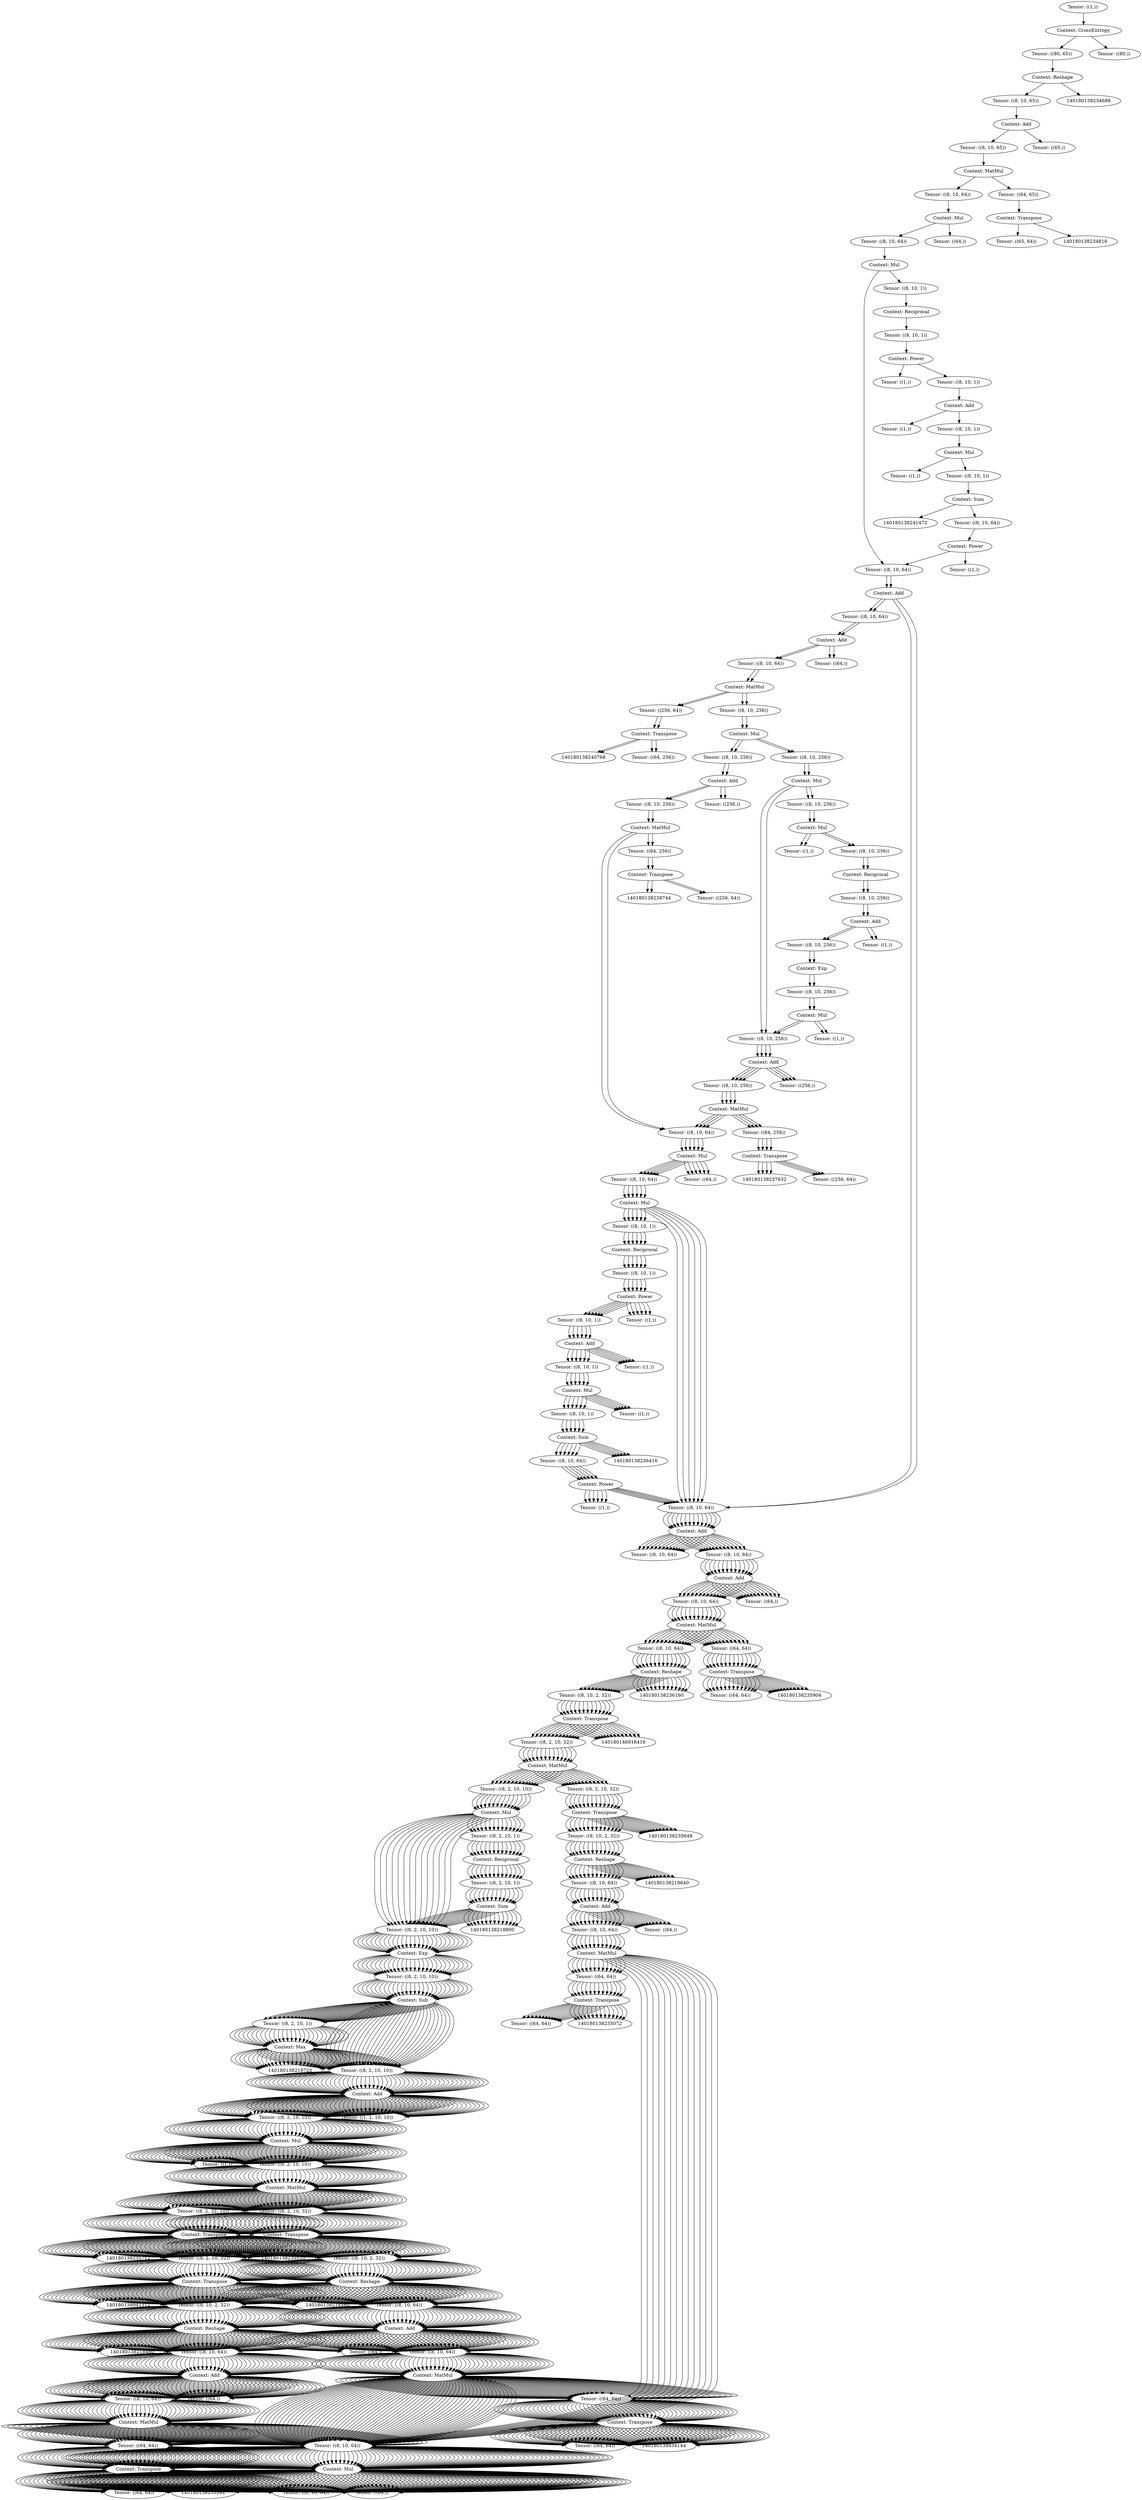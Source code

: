 digraph {
	140180138173840 [label="Tensor: ((1,)) "]
	140180138172976 [label="Context: CrossEntropy"]
	140180138173840 -> 140180138172976
	140180138172976 -> 140180094738800
	140180094738800 [label="Tensor: ((80, 65)) "]
	140180094739760 [label="Context: Reshape"]
	140180094738800 -> 140180094739760
	140180094739760 -> 140180094738512
	140180094738512 [label="Tensor: ((8, 10, 65)) "]
	140180094738608 [label="Context: Add"]
	140180094738512 -> 140180094738608
	140180094738608 -> 140180094738320
	140180094738320 [label="Tensor: ((8, 10, 65)) "]
	140180094738416 [label="Context: MatMul"]
	140180094738320 -> 140180094738416
	140180094738416 -> 140180094737936
	140180094737936 [label="Tensor: ((8, 10, 64)) "]
	140180094738032 [label="Context: Mul"]
	140180094737936 -> 140180094738032
	140180094738032 -> 140180094737744
	140180094737744 [label="Tensor: ((8, 10, 64)) "]
	140180094737840 [label="Context: Mul"]
	140180094737744 -> 140180094737840
	140180094737840 -> 140180094736016
	140180094736016 [label="Tensor: ((8, 10, 64)) "]
	140180094736112 [label="Context: Add"]
	140180094736016 -> 140180094736112
	140180094736112 -> 140180094730496
	140180094730496 [label="Tensor: ((8, 10, 64)) "]
	140180094730592 [label="Context: Add"]
	140180094730496 -> 140180094730592
	140180094730592 -> 140180138170240
	140180138170240 [label="Tensor: ((8, 10, 64)) "]
	140180094730592 -> 140180094730304
	140180094730304 [label="Tensor: ((8, 10, 64)) "]
	140180094730352 [label="Context: Add"]
	140180094730304 -> 140180094730352
	140180094730352 -> 140180094739520
	140180094739520 [label="Tensor: ((8, 10, 64)) "]
	140180138174176 [label="Context: MatMul"]
	140180094739520 -> 140180138174176
	140180138174176 -> 140180138180368
	140180138180368 [label="Tensor: ((8, 10, 64)) "]
	140180138180464 [label="Context: Reshape"]
	140180138180368 -> 140180138180464
	140180138180464 -> 140180138180272
	140180138180272 [label="Tensor: ((8, 10, 2, 32)) "]
	140180138179984 [label="Context: Transpose"]
	140180138180272 -> 140180138179984
	140180138179984 -> 140180138180080
	140180138180080 [label="Tensor: ((8, 2, 10, 32)) "]
	140180138179792 [label="Context: MatMul"]
	140180138180080 -> 140180138179792
	140180138179792 -> 140180138179888
	140180138179888 [label="Tensor: ((8, 2, 10, 10)) "]
	140180138179600 [label="Context: Mul"]
	140180138179888 -> 140180138179600
	140180138179600 -> 140180138179072
	140180138179072 [label="Tensor: ((8, 2, 10, 10)) "]
	140180138179168 [label="Context: Exp"]
	140180138179072 -> 140180138179168
	140180138179168 -> 140180138178880
	140180138178880 [label="Tensor: ((8, 2, 10, 10)) "]
	140180138178976 [label="Context: Sub"]
	140180138178880 -> 140180138178976
	140180138178976 -> 140180138178448
	140180138178448 [label="Tensor: ((8, 2, 10, 10)) "]
	140180138169856 [label="Context: Add"]
	140180138178448 -> 140180138169856
	140180138169856 -> 140180138178544
	140180138178544 [label="Tensor: ((1, 1, 10, 10)) "]
	140180138169856 -> 140180138169664
	140180138169664 [label="Tensor: ((8, 2, 10, 10)) "]
	140180138170000 [label="Context: Mul"]
	140180138169664 -> 140180138170000
	140180138170000 -> 140180138173696
	140180138173696 [label="Tensor: ((8, 2, 10, 10)) "]
	140180138170672 [label="Context: MatMul"]
	140180138173696 -> 140180138170672
	140180138170672 -> 140180138177008
	140180138177008 [label="Tensor: ((8, 2, 10, 32)) "]
	140180138178208 [label="Context: Transpose"]
	140180138177008 -> 140180138178208
	140180138178208 -> 140180138177200
	140180138177200 [label="Tensor: ((8, 10, 2, 32)) "]
	140180138173552 [label="Context: Reshape"]
	140180138177200 -> 140180138173552
	140180138173552 -> 140180138176240
	140180138176240 [label="Tensor: ((8, 10, 64)) "]
	140180138176144 [label="Context: Add"]
	140180138176240 -> 140180138176144
	140180138176144 -> 140180138176048
	140180138176048 [label="Tensor: ((8, 10, 64)) "]
	140180138175952 [label="Context: MatMul"]
	140180138176048 -> 140180138175952
	140180138175952 -> 140180138174368
	140180138174368 [label="Tensor: ((8, 10, 64)) "]
	140180138174560 [label="Context: Mul"]
	140180138174368 -> 140180138174560
	140180138174560 -> 140180138174608
	140180138174608 [label="Tensor: ((8, 10, 64)) "]
	140180138174560 -> 140180138172160
	140180138172160 [label="Tensor: ((64,)) "]
	140180138175952 -> 140180138175856
	140180138175856 [label="Tensor: ((64, 64)) "]
	140180138175760 [label="Context: Transpose"]
	140180138175856 -> 140180138175760
	140180138175760 -> 140180138175088
	140180138175088 [label="Tensor: ((64, 64)) "]
	140180138175760 -> 140180139934144
	140180138176144 -> 140180138175184
	140180138175184 [label="Tensor: ((64,)) "]
	140180138173552 -> 140180138218560
	140180138178208 -> 140180138235520
	140180138170672 -> 140180138177872
	140180138177872 [label="Tensor: ((8, 2, 32, 10)) "]
	140180138177680 [label="Context: Transpose"]
	140180138177872 -> 140180138177680
	140180138177680 -> 140180138177296
	140180138177296 [label="Tensor: ((8, 2, 10, 32)) "]
	140180138171536 [label="Context: Transpose"]
	140180138177296 -> 140180138171536
	140180138171536 -> 140180138173936
	140180138173936 [label="Tensor: ((8, 10, 2, 32)) "]
	140180138174416 [label="Context: Reshape"]
	140180138173936 -> 140180138174416
	140180138174416 -> 140180138175664
	140180138175664 [label="Tensor: ((8, 10, 64)) "]
	140180138175568 [label="Context: Add"]
	140180138175664 -> 140180138175568
	140180138175568 -> 140180138174752
	140180138174752 [label="Tensor: ((8, 10, 64)) "]
	140180138174656 [label="Context: MatMul"]
	140180138174752 -> 140180138174656
	140180138174656 -> 140180138174368
	140180138174368 [label="Tensor: ((8, 10, 64)) "]
	140180138174560 [label="Context: Mul"]
	140180138174368 -> 140180138174560
	140180138174560 -> 140180138174608
	140180138174608 [label="Tensor: ((8, 10, 64)) "]
	140180138174560 -> 140180138172160
	140180138172160 [label="Tensor: ((64,)) "]
	140180138174656 -> 140180138174464
	140180138174464 [label="Tensor: ((64, 64)) "]
	140180138173264 [label="Context: Transpose"]
	140180138174464 -> 140180138173264
	140180138173264 -> 140180138175424
	140180138175424 [label="Tensor: ((64, 64)) "]
	140180138173264 -> 140180138235392
	140180138175568 -> 140180138175328
	140180138175328 [label="Tensor: ((64,)) "]
	140180138174416 -> 140180138218480
	140180138171536 -> 140180139941312
	140180138177680 -> 140180138235712
	140180138170000 -> 140180138178352
	140180138178352 [label="Tensor: ((1,)) "]
	140180138178976 -> 140180138178688
	140180138178688 [label="Tensor: ((8, 2, 10, 1)) "]
	140180138178784 [label="Context: Max"]
	140180138178688 -> 140180138178784
	140180138178784 -> 140180138178448
	140180138178448 [label="Tensor: ((8, 2, 10, 10)) "]
	140180138169856 [label="Context: Add"]
	140180138178448 -> 140180138169856
	140180138169856 -> 140180138178544
	140180138178544 [label="Tensor: ((1, 1, 10, 10)) "]
	140180138169856 -> 140180138169664
	140180138169664 [label="Tensor: ((8, 2, 10, 10)) "]
	140180138170000 [label="Context: Mul"]
	140180138169664 -> 140180138170000
	140180138170000 -> 140180138173696
	140180138173696 [label="Tensor: ((8, 2, 10, 10)) "]
	140180138170672 [label="Context: MatMul"]
	140180138173696 -> 140180138170672
	140180138170672 -> 140180138177008
	140180138177008 [label="Tensor: ((8, 2, 10, 32)) "]
	140180138178208 [label="Context: Transpose"]
	140180138177008 -> 140180138178208
	140180138178208 -> 140180138177200
	140180138177200 [label="Tensor: ((8, 10, 2, 32)) "]
	140180138173552 [label="Context: Reshape"]
	140180138177200 -> 140180138173552
	140180138173552 -> 140180138176240
	140180138176240 [label="Tensor: ((8, 10, 64)) "]
	140180138176144 [label="Context: Add"]
	140180138176240 -> 140180138176144
	140180138176144 -> 140180138176048
	140180138176048 [label="Tensor: ((8, 10, 64)) "]
	140180138175952 [label="Context: MatMul"]
	140180138176048 -> 140180138175952
	140180138175952 -> 140180138174368
	140180138174368 [label="Tensor: ((8, 10, 64)) "]
	140180138174560 [label="Context: Mul"]
	140180138174368 -> 140180138174560
	140180138174560 -> 140180138174608
	140180138174608 [label="Tensor: ((8, 10, 64)) "]
	140180138174560 -> 140180138172160
	140180138172160 [label="Tensor: ((64,)) "]
	140180138175952 -> 140180138175856
	140180138175856 [label="Tensor: ((64, 64)) "]
	140180138175760 [label="Context: Transpose"]
	140180138175856 -> 140180138175760
	140180138175760 -> 140180138175088
	140180138175088 [label="Tensor: ((64, 64)) "]
	140180138175760 -> 140180139934144
	140180138176144 -> 140180138175184
	140180138175184 [label="Tensor: ((64,)) "]
	140180138173552 -> 140180138218560
	140180138178208 -> 140180138235520
	140180138170672 -> 140180138177872
	140180138177872 [label="Tensor: ((8, 2, 32, 10)) "]
	140180138177680 [label="Context: Transpose"]
	140180138177872 -> 140180138177680
	140180138177680 -> 140180138177296
	140180138177296 [label="Tensor: ((8, 2, 10, 32)) "]
	140180138171536 [label="Context: Transpose"]
	140180138177296 -> 140180138171536
	140180138171536 -> 140180138173936
	140180138173936 [label="Tensor: ((8, 10, 2, 32)) "]
	140180138174416 [label="Context: Reshape"]
	140180138173936 -> 140180138174416
	140180138174416 -> 140180138175664
	140180138175664 [label="Tensor: ((8, 10, 64)) "]
	140180138175568 [label="Context: Add"]
	140180138175664 -> 140180138175568
	140180138175568 -> 140180138174752
	140180138174752 [label="Tensor: ((8, 10, 64)) "]
	140180138174656 [label="Context: MatMul"]
	140180138174752 -> 140180138174656
	140180138174656 -> 140180138174368
	140180138174368 [label="Tensor: ((8, 10, 64)) "]
	140180138174560 [label="Context: Mul"]
	140180138174368 -> 140180138174560
	140180138174560 -> 140180138174608
	140180138174608 [label="Tensor: ((8, 10, 64)) "]
	140180138174560 -> 140180138172160
	140180138172160 [label="Tensor: ((64,)) "]
	140180138174656 -> 140180138174464
	140180138174464 [label="Tensor: ((64, 64)) "]
	140180138173264 [label="Context: Transpose"]
	140180138174464 -> 140180138173264
	140180138173264 -> 140180138175424
	140180138175424 [label="Tensor: ((64, 64)) "]
	140180138173264 -> 140180138235392
	140180138175568 -> 140180138175328
	140180138175328 [label="Tensor: ((64,)) "]
	140180138174416 -> 140180138218480
	140180138171536 -> 140180139941312
	140180138177680 -> 140180138235712
	140180138170000 -> 140180138178352
	140180138178352 [label="Tensor: ((1,)) "]
	140180138178784 -> 140180138218720
	140180138179600 -> 140180138179696
	140180138179696 [label="Tensor: ((8, 2, 10, 1)) "]
	140180138179408 [label="Context: Reciprocal"]
	140180138179696 -> 140180138179408
	140180138179408 -> 140180138179504
	140180138179504 [label="Tensor: ((8, 2, 10, 1)) "]
	140180138179216 [label="Context: Sum"]
	140180138179504 -> 140180138179216
	140180138179216 -> 140180138179072
	140180138179072 [label="Tensor: ((8, 2, 10, 10)) "]
	140180138179168 [label="Context: Exp"]
	140180138179072 -> 140180138179168
	140180138179168 -> 140180138178880
	140180138178880 [label="Tensor: ((8, 2, 10, 10)) "]
	140180138178976 [label="Context: Sub"]
	140180138178880 -> 140180138178976
	140180138178976 -> 140180138178448
	140180138178448 [label="Tensor: ((8, 2, 10, 10)) "]
	140180138169856 [label="Context: Add"]
	140180138178448 -> 140180138169856
	140180138169856 -> 140180138178544
	140180138178544 [label="Tensor: ((1, 1, 10, 10)) "]
	140180138169856 -> 140180138169664
	140180138169664 [label="Tensor: ((8, 2, 10, 10)) "]
	140180138170000 [label="Context: Mul"]
	140180138169664 -> 140180138170000
	140180138170000 -> 140180138173696
	140180138173696 [label="Tensor: ((8, 2, 10, 10)) "]
	140180138170672 [label="Context: MatMul"]
	140180138173696 -> 140180138170672
	140180138170672 -> 140180138177008
	140180138177008 [label="Tensor: ((8, 2, 10, 32)) "]
	140180138178208 [label="Context: Transpose"]
	140180138177008 -> 140180138178208
	140180138178208 -> 140180138177200
	140180138177200 [label="Tensor: ((8, 10, 2, 32)) "]
	140180138173552 [label="Context: Reshape"]
	140180138177200 -> 140180138173552
	140180138173552 -> 140180138176240
	140180138176240 [label="Tensor: ((8, 10, 64)) "]
	140180138176144 [label="Context: Add"]
	140180138176240 -> 140180138176144
	140180138176144 -> 140180138176048
	140180138176048 [label="Tensor: ((8, 10, 64)) "]
	140180138175952 [label="Context: MatMul"]
	140180138176048 -> 140180138175952
	140180138175952 -> 140180138174368
	140180138174368 [label="Tensor: ((8, 10, 64)) "]
	140180138174560 [label="Context: Mul"]
	140180138174368 -> 140180138174560
	140180138174560 -> 140180138174608
	140180138174608 [label="Tensor: ((8, 10, 64)) "]
	140180138174560 -> 140180138172160
	140180138172160 [label="Tensor: ((64,)) "]
	140180138175952 -> 140180138175856
	140180138175856 [label="Tensor: ((64, 64)) "]
	140180138175760 [label="Context: Transpose"]
	140180138175856 -> 140180138175760
	140180138175760 -> 140180138175088
	140180138175088 [label="Tensor: ((64, 64)) "]
	140180138175760 -> 140180139934144
	140180138176144 -> 140180138175184
	140180138175184 [label="Tensor: ((64,)) "]
	140180138173552 -> 140180138218560
	140180138178208 -> 140180138235520
	140180138170672 -> 140180138177872
	140180138177872 [label="Tensor: ((8, 2, 32, 10)) "]
	140180138177680 [label="Context: Transpose"]
	140180138177872 -> 140180138177680
	140180138177680 -> 140180138177296
	140180138177296 [label="Tensor: ((8, 2, 10, 32)) "]
	140180138171536 [label="Context: Transpose"]
	140180138177296 -> 140180138171536
	140180138171536 -> 140180138173936
	140180138173936 [label="Tensor: ((8, 10, 2, 32)) "]
	140180138174416 [label="Context: Reshape"]
	140180138173936 -> 140180138174416
	140180138174416 -> 140180138175664
	140180138175664 [label="Tensor: ((8, 10, 64)) "]
	140180138175568 [label="Context: Add"]
	140180138175664 -> 140180138175568
	140180138175568 -> 140180138174752
	140180138174752 [label="Tensor: ((8, 10, 64)) "]
	140180138174656 [label="Context: MatMul"]
	140180138174752 -> 140180138174656
	140180138174656 -> 140180138174368
	140180138174368 [label="Tensor: ((8, 10, 64)) "]
	140180138174560 [label="Context: Mul"]
	140180138174368 -> 140180138174560
	140180138174560 -> 140180138174608
	140180138174608 [label="Tensor: ((8, 10, 64)) "]
	140180138174560 -> 140180138172160
	140180138172160 [label="Tensor: ((64,)) "]
	140180138174656 -> 140180138174464
	140180138174464 [label="Tensor: ((64, 64)) "]
	140180138173264 [label="Context: Transpose"]
	140180138174464 -> 140180138173264
	140180138173264 -> 140180138175424
	140180138175424 [label="Tensor: ((64, 64)) "]
	140180138173264 -> 140180138235392
	140180138175568 -> 140180138175328
	140180138175328 [label="Tensor: ((64,)) "]
	140180138174416 -> 140180138218480
	140180138171536 -> 140180139941312
	140180138177680 -> 140180138235712
	140180138170000 -> 140180138178352
	140180138178352 [label="Tensor: ((1,)) "]
	140180138178976 -> 140180138178688
	140180138178688 [label="Tensor: ((8, 2, 10, 1)) "]
	140180138178784 [label="Context: Max"]
	140180138178688 -> 140180138178784
	140180138178784 -> 140180138178448
	140180138178448 [label="Tensor: ((8, 2, 10, 10)) "]
	140180138169856 [label="Context: Add"]
	140180138178448 -> 140180138169856
	140180138169856 -> 140180138178544
	140180138178544 [label="Tensor: ((1, 1, 10, 10)) "]
	140180138169856 -> 140180138169664
	140180138169664 [label="Tensor: ((8, 2, 10, 10)) "]
	140180138170000 [label="Context: Mul"]
	140180138169664 -> 140180138170000
	140180138170000 -> 140180138173696
	140180138173696 [label="Tensor: ((8, 2, 10, 10)) "]
	140180138170672 [label="Context: MatMul"]
	140180138173696 -> 140180138170672
	140180138170672 -> 140180138177008
	140180138177008 [label="Tensor: ((8, 2, 10, 32)) "]
	140180138178208 [label="Context: Transpose"]
	140180138177008 -> 140180138178208
	140180138178208 -> 140180138177200
	140180138177200 [label="Tensor: ((8, 10, 2, 32)) "]
	140180138173552 [label="Context: Reshape"]
	140180138177200 -> 140180138173552
	140180138173552 -> 140180138176240
	140180138176240 [label="Tensor: ((8, 10, 64)) "]
	140180138176144 [label="Context: Add"]
	140180138176240 -> 140180138176144
	140180138176144 -> 140180138176048
	140180138176048 [label="Tensor: ((8, 10, 64)) "]
	140180138175952 [label="Context: MatMul"]
	140180138176048 -> 140180138175952
	140180138175952 -> 140180138174368
	140180138174368 [label="Tensor: ((8, 10, 64)) "]
	140180138174560 [label="Context: Mul"]
	140180138174368 -> 140180138174560
	140180138174560 -> 140180138174608
	140180138174608 [label="Tensor: ((8, 10, 64)) "]
	140180138174560 -> 140180138172160
	140180138172160 [label="Tensor: ((64,)) "]
	140180138175952 -> 140180138175856
	140180138175856 [label="Tensor: ((64, 64)) "]
	140180138175760 [label="Context: Transpose"]
	140180138175856 -> 140180138175760
	140180138175760 -> 140180138175088
	140180138175088 [label="Tensor: ((64, 64)) "]
	140180138175760 -> 140180139934144
	140180138176144 -> 140180138175184
	140180138175184 [label="Tensor: ((64,)) "]
	140180138173552 -> 140180138218560
	140180138178208 -> 140180138235520
	140180138170672 -> 140180138177872
	140180138177872 [label="Tensor: ((8, 2, 32, 10)) "]
	140180138177680 [label="Context: Transpose"]
	140180138177872 -> 140180138177680
	140180138177680 -> 140180138177296
	140180138177296 [label="Tensor: ((8, 2, 10, 32)) "]
	140180138171536 [label="Context: Transpose"]
	140180138177296 -> 140180138171536
	140180138171536 -> 140180138173936
	140180138173936 [label="Tensor: ((8, 10, 2, 32)) "]
	140180138174416 [label="Context: Reshape"]
	140180138173936 -> 140180138174416
	140180138174416 -> 140180138175664
	140180138175664 [label="Tensor: ((8, 10, 64)) "]
	140180138175568 [label="Context: Add"]
	140180138175664 -> 140180138175568
	140180138175568 -> 140180138174752
	140180138174752 [label="Tensor: ((8, 10, 64)) "]
	140180138174656 [label="Context: MatMul"]
	140180138174752 -> 140180138174656
	140180138174656 -> 140180138174368
	140180138174368 [label="Tensor: ((8, 10, 64)) "]
	140180138174560 [label="Context: Mul"]
	140180138174368 -> 140180138174560
	140180138174560 -> 140180138174608
	140180138174608 [label="Tensor: ((8, 10, 64)) "]
	140180138174560 -> 140180138172160
	140180138172160 [label="Tensor: ((64,)) "]
	140180138174656 -> 140180138174464
	140180138174464 [label="Tensor: ((64, 64)) "]
	140180138173264 [label="Context: Transpose"]
	140180138174464 -> 140180138173264
	140180138173264 -> 140180138175424
	140180138175424 [label="Tensor: ((64, 64)) "]
	140180138173264 -> 140180138235392
	140180138175568 -> 140180138175328
	140180138175328 [label="Tensor: ((64,)) "]
	140180138174416 -> 140180138218480
	140180138171536 -> 140180139941312
	140180138177680 -> 140180138235712
	140180138170000 -> 140180138178352
	140180138178352 [label="Tensor: ((1,)) "]
	140180138178784 -> 140180138218720
	140180138179216 -> 140180138218800
	140180138179792 -> 140180138177776
	140180138177776 [label="Tensor: ((8, 2, 10, 32)) "]
	140180138178112 [label="Context: Transpose"]
	140180138177776 -> 140180138178112
	140180138178112 -> 140180138177536
	140180138177536 [label="Tensor: ((8, 10, 2, 32)) "]
	140180138177104 [label="Context: Reshape"]
	140180138177536 -> 140180138177104
	140180138177104 -> 140180138176960
	140180138176960 [label="Tensor: ((8, 10, 64)) "]
	140180138176768 [label="Context: Add"]
	140180138176960 -> 140180138176768
	140180138176768 -> 140180138176864
	140180138176864 [label="Tensor: ((8, 10, 64)) "]
	140180138176624 [label="Context: MatMul"]
	140180138176864 -> 140180138176624
	140180138176624 -> 140180138174368
	140180138174368 [label="Tensor: ((8, 10, 64)) "]
	140180138174560 [label="Context: Mul"]
	140180138174368 -> 140180138174560
	140180138174560 -> 140180138174608
	140180138174608 [label="Tensor: ((8, 10, 64)) "]
	140180138174560 -> 140180138172160
	140180138172160 [label="Tensor: ((64,)) "]
	140180138176624 -> 140180138176432
	140180138176432 [label="Tensor: ((64, 64)) "]
	140180138176336 [label="Context: Transpose"]
	140180138176432 -> 140180138176336
	140180138176336 -> 140180138170816
	140180138170816 [label="Tensor: ((64, 64)) "]
	140180138176336 -> 140180138235072
	140180138176768 -> 140180138174896
	140180138174896 [label="Tensor: ((64,)) "]
	140180138177104 -> 140180138218640
	140180138178112 -> 140180138235648
	140180138179984 -> 140180146916416
	140180138180464 -> 140180138236160
	140180138174176 -> 140180138180560
	140180138180560 [label="Tensor: ((64, 64)) "]
	140180138180224 [label="Context: Transpose"]
	140180138180560 -> 140180138180224
	140180138180224 -> 140180138170432
	140180138170432 [label="Tensor: ((64, 64)) "]
	140180138180224 -> 140180138235904
	140180094730352 -> 140180138170528
	140180138170528 [label="Tensor: ((64,)) "]
	140180094736112 -> 140180094735824
	140180094735824 [label="Tensor: ((8, 10, 64)) "]
	140180094735920 [label="Context: Add"]
	140180094735824 -> 140180094735920
	140180094735920 -> 140180094735632
	140180094735632 [label="Tensor: ((8, 10, 64)) "]
	140180094735728 [label="Context: MatMul"]
	140180094735632 -> 140180094735728
	140180094735728 -> 140180094735248
	140180094735248 [label="Tensor: ((8, 10, 256)) "]
	140180094735344 [label="Context: Mul"]
	140180094735248 -> 140180094735344
	140180094735344 -> 140180094734480
	140180094734480 [label="Tensor: ((8, 10, 256)) "]
	140180094734576 [label="Context: Mul"]
	140180094734480 -> 140180094734576
	140180094734576 -> 140180094733232
	140180094733232 [label="Tensor: ((8, 10, 256)) "]
	140180094732944 [label="Context: Add"]
	140180094733232 -> 140180094732944
	140180094732944 -> 140180094733040
	140180094733040 [label="Tensor: ((8, 10, 256)) "]
	140180094732752 [label="Context: MatMul"]
	140180094733040 -> 140180094732752
	140180094732752 -> 140180094732656
	140180094732656 [label="Tensor: ((8, 10, 64)) "]
	140180094732368 [label="Context: Mul"]
	140180094732656 -> 140180094732368
	140180094732368 -> 140180094732464
	140180094732464 [label="Tensor: ((8, 10, 64)) "]
	140180094732176 [label="Context: Mul"]
	140180094732464 -> 140180094732176
	140180094732176 -> 140180094730496
	140180094730496 [label="Tensor: ((8, 10, 64)) "]
	140180094730592 [label="Context: Add"]
	140180094730496 -> 140180094730592
	140180094730592 -> 140180138170240
	140180138170240 [label="Tensor: ((8, 10, 64)) "]
	140180094730592 -> 140180094730304
	140180094730304 [label="Tensor: ((8, 10, 64)) "]
	140180094730352 [label="Context: Add"]
	140180094730304 -> 140180094730352
	140180094730352 -> 140180094739520
	140180094739520 [label="Tensor: ((8, 10, 64)) "]
	140180138174176 [label="Context: MatMul"]
	140180094739520 -> 140180138174176
	140180138174176 -> 140180138180368
	140180138180368 [label="Tensor: ((8, 10, 64)) "]
	140180138180464 [label="Context: Reshape"]
	140180138180368 -> 140180138180464
	140180138180464 -> 140180138180272
	140180138180272 [label="Tensor: ((8, 10, 2, 32)) "]
	140180138179984 [label="Context: Transpose"]
	140180138180272 -> 140180138179984
	140180138179984 -> 140180138180080
	140180138180080 [label="Tensor: ((8, 2, 10, 32)) "]
	140180138179792 [label="Context: MatMul"]
	140180138180080 -> 140180138179792
	140180138179792 -> 140180138179888
	140180138179888 [label="Tensor: ((8, 2, 10, 10)) "]
	140180138179600 [label="Context: Mul"]
	140180138179888 -> 140180138179600
	140180138179600 -> 140180138179072
	140180138179072 [label="Tensor: ((8, 2, 10, 10)) "]
	140180138179168 [label="Context: Exp"]
	140180138179072 -> 140180138179168
	140180138179168 -> 140180138178880
	140180138178880 [label="Tensor: ((8, 2, 10, 10)) "]
	140180138178976 [label="Context: Sub"]
	140180138178880 -> 140180138178976
	140180138178976 -> 140180138178448
	140180138178448 [label="Tensor: ((8, 2, 10, 10)) "]
	140180138169856 [label="Context: Add"]
	140180138178448 -> 140180138169856
	140180138169856 -> 140180138178544
	140180138178544 [label="Tensor: ((1, 1, 10, 10)) "]
	140180138169856 -> 140180138169664
	140180138169664 [label="Tensor: ((8, 2, 10, 10)) "]
	140180138170000 [label="Context: Mul"]
	140180138169664 -> 140180138170000
	140180138170000 -> 140180138173696
	140180138173696 [label="Tensor: ((8, 2, 10, 10)) "]
	140180138170672 [label="Context: MatMul"]
	140180138173696 -> 140180138170672
	140180138170672 -> 140180138177008
	140180138177008 [label="Tensor: ((8, 2, 10, 32)) "]
	140180138178208 [label="Context: Transpose"]
	140180138177008 -> 140180138178208
	140180138178208 -> 140180138177200
	140180138177200 [label="Tensor: ((8, 10, 2, 32)) "]
	140180138173552 [label="Context: Reshape"]
	140180138177200 -> 140180138173552
	140180138173552 -> 140180138176240
	140180138176240 [label="Tensor: ((8, 10, 64)) "]
	140180138176144 [label="Context: Add"]
	140180138176240 -> 140180138176144
	140180138176144 -> 140180138176048
	140180138176048 [label="Tensor: ((8, 10, 64)) "]
	140180138175952 [label="Context: MatMul"]
	140180138176048 -> 140180138175952
	140180138175952 -> 140180138174368
	140180138174368 [label="Tensor: ((8, 10, 64)) "]
	140180138174560 [label="Context: Mul"]
	140180138174368 -> 140180138174560
	140180138174560 -> 140180138174608
	140180138174608 [label="Tensor: ((8, 10, 64)) "]
	140180138174560 -> 140180138172160
	140180138172160 [label="Tensor: ((64,)) "]
	140180138175952 -> 140180138175856
	140180138175856 [label="Tensor: ((64, 64)) "]
	140180138175760 [label="Context: Transpose"]
	140180138175856 -> 140180138175760
	140180138175760 -> 140180138175088
	140180138175088 [label="Tensor: ((64, 64)) "]
	140180138175760 -> 140180139934144
	140180138176144 -> 140180138175184
	140180138175184 [label="Tensor: ((64,)) "]
	140180138173552 -> 140180138218560
	140180138178208 -> 140180138235520
	140180138170672 -> 140180138177872
	140180138177872 [label="Tensor: ((8, 2, 32, 10)) "]
	140180138177680 [label="Context: Transpose"]
	140180138177872 -> 140180138177680
	140180138177680 -> 140180138177296
	140180138177296 [label="Tensor: ((8, 2, 10, 32)) "]
	140180138171536 [label="Context: Transpose"]
	140180138177296 -> 140180138171536
	140180138171536 -> 140180138173936
	140180138173936 [label="Tensor: ((8, 10, 2, 32)) "]
	140180138174416 [label="Context: Reshape"]
	140180138173936 -> 140180138174416
	140180138174416 -> 140180138175664
	140180138175664 [label="Tensor: ((8, 10, 64)) "]
	140180138175568 [label="Context: Add"]
	140180138175664 -> 140180138175568
	140180138175568 -> 140180138174752
	140180138174752 [label="Tensor: ((8, 10, 64)) "]
	140180138174656 [label="Context: MatMul"]
	140180138174752 -> 140180138174656
	140180138174656 -> 140180138174368
	140180138174368 [label="Tensor: ((8, 10, 64)) "]
	140180138174560 [label="Context: Mul"]
	140180138174368 -> 140180138174560
	140180138174560 -> 140180138174608
	140180138174608 [label="Tensor: ((8, 10, 64)) "]
	140180138174560 -> 140180138172160
	140180138172160 [label="Tensor: ((64,)) "]
	140180138174656 -> 140180138174464
	140180138174464 [label="Tensor: ((64, 64)) "]
	140180138173264 [label="Context: Transpose"]
	140180138174464 -> 140180138173264
	140180138173264 -> 140180138175424
	140180138175424 [label="Tensor: ((64, 64)) "]
	140180138173264 -> 140180138235392
	140180138175568 -> 140180138175328
	140180138175328 [label="Tensor: ((64,)) "]
	140180138174416 -> 140180138218480
	140180138171536 -> 140180139941312
	140180138177680 -> 140180138235712
	140180138170000 -> 140180138178352
	140180138178352 [label="Tensor: ((1,)) "]
	140180138178976 -> 140180138178688
	140180138178688 [label="Tensor: ((8, 2, 10, 1)) "]
	140180138178784 [label="Context: Max"]
	140180138178688 -> 140180138178784
	140180138178784 -> 140180138178448
	140180138178448 [label="Tensor: ((8, 2, 10, 10)) "]
	140180138169856 [label="Context: Add"]
	140180138178448 -> 140180138169856
	140180138169856 -> 140180138178544
	140180138178544 [label="Tensor: ((1, 1, 10, 10)) "]
	140180138169856 -> 140180138169664
	140180138169664 [label="Tensor: ((8, 2, 10, 10)) "]
	140180138170000 [label="Context: Mul"]
	140180138169664 -> 140180138170000
	140180138170000 -> 140180138173696
	140180138173696 [label="Tensor: ((8, 2, 10, 10)) "]
	140180138170672 [label="Context: MatMul"]
	140180138173696 -> 140180138170672
	140180138170672 -> 140180138177008
	140180138177008 [label="Tensor: ((8, 2, 10, 32)) "]
	140180138178208 [label="Context: Transpose"]
	140180138177008 -> 140180138178208
	140180138178208 -> 140180138177200
	140180138177200 [label="Tensor: ((8, 10, 2, 32)) "]
	140180138173552 [label="Context: Reshape"]
	140180138177200 -> 140180138173552
	140180138173552 -> 140180138176240
	140180138176240 [label="Tensor: ((8, 10, 64)) "]
	140180138176144 [label="Context: Add"]
	140180138176240 -> 140180138176144
	140180138176144 -> 140180138176048
	140180138176048 [label="Tensor: ((8, 10, 64)) "]
	140180138175952 [label="Context: MatMul"]
	140180138176048 -> 140180138175952
	140180138175952 -> 140180138174368
	140180138174368 [label="Tensor: ((8, 10, 64)) "]
	140180138174560 [label="Context: Mul"]
	140180138174368 -> 140180138174560
	140180138174560 -> 140180138174608
	140180138174608 [label="Tensor: ((8, 10, 64)) "]
	140180138174560 -> 140180138172160
	140180138172160 [label="Tensor: ((64,)) "]
	140180138175952 -> 140180138175856
	140180138175856 [label="Tensor: ((64, 64)) "]
	140180138175760 [label="Context: Transpose"]
	140180138175856 -> 140180138175760
	140180138175760 -> 140180138175088
	140180138175088 [label="Tensor: ((64, 64)) "]
	140180138175760 -> 140180139934144
	140180138176144 -> 140180138175184
	140180138175184 [label="Tensor: ((64,)) "]
	140180138173552 -> 140180138218560
	140180138178208 -> 140180138235520
	140180138170672 -> 140180138177872
	140180138177872 [label="Tensor: ((8, 2, 32, 10)) "]
	140180138177680 [label="Context: Transpose"]
	140180138177872 -> 140180138177680
	140180138177680 -> 140180138177296
	140180138177296 [label="Tensor: ((8, 2, 10, 32)) "]
	140180138171536 [label="Context: Transpose"]
	140180138177296 -> 140180138171536
	140180138171536 -> 140180138173936
	140180138173936 [label="Tensor: ((8, 10, 2, 32)) "]
	140180138174416 [label="Context: Reshape"]
	140180138173936 -> 140180138174416
	140180138174416 -> 140180138175664
	140180138175664 [label="Tensor: ((8, 10, 64)) "]
	140180138175568 [label="Context: Add"]
	140180138175664 -> 140180138175568
	140180138175568 -> 140180138174752
	140180138174752 [label="Tensor: ((8, 10, 64)) "]
	140180138174656 [label="Context: MatMul"]
	140180138174752 -> 140180138174656
	140180138174656 -> 140180138174368
	140180138174368 [label="Tensor: ((8, 10, 64)) "]
	140180138174560 [label="Context: Mul"]
	140180138174368 -> 140180138174560
	140180138174560 -> 140180138174608
	140180138174608 [label="Tensor: ((8, 10, 64)) "]
	140180138174560 -> 140180138172160
	140180138172160 [label="Tensor: ((64,)) "]
	140180138174656 -> 140180138174464
	140180138174464 [label="Tensor: ((64, 64)) "]
	140180138173264 [label="Context: Transpose"]
	140180138174464 -> 140180138173264
	140180138173264 -> 140180138175424
	140180138175424 [label="Tensor: ((64, 64)) "]
	140180138173264 -> 140180138235392
	140180138175568 -> 140180138175328
	140180138175328 [label="Tensor: ((64,)) "]
	140180138174416 -> 140180138218480
	140180138171536 -> 140180139941312
	140180138177680 -> 140180138235712
	140180138170000 -> 140180138178352
	140180138178352 [label="Tensor: ((1,)) "]
	140180138178784 -> 140180138218720
	140180138179600 -> 140180138179696
	140180138179696 [label="Tensor: ((8, 2, 10, 1)) "]
	140180138179408 [label="Context: Reciprocal"]
	140180138179696 -> 140180138179408
	140180138179408 -> 140180138179504
	140180138179504 [label="Tensor: ((8, 2, 10, 1)) "]
	140180138179216 [label="Context: Sum"]
	140180138179504 -> 140180138179216
	140180138179216 -> 140180138179072
	140180138179072 [label="Tensor: ((8, 2, 10, 10)) "]
	140180138179168 [label="Context: Exp"]
	140180138179072 -> 140180138179168
	140180138179168 -> 140180138178880
	140180138178880 [label="Tensor: ((8, 2, 10, 10)) "]
	140180138178976 [label="Context: Sub"]
	140180138178880 -> 140180138178976
	140180138178976 -> 140180138178448
	140180138178448 [label="Tensor: ((8, 2, 10, 10)) "]
	140180138169856 [label="Context: Add"]
	140180138178448 -> 140180138169856
	140180138169856 -> 140180138178544
	140180138178544 [label="Tensor: ((1, 1, 10, 10)) "]
	140180138169856 -> 140180138169664
	140180138169664 [label="Tensor: ((8, 2, 10, 10)) "]
	140180138170000 [label="Context: Mul"]
	140180138169664 -> 140180138170000
	140180138170000 -> 140180138173696
	140180138173696 [label="Tensor: ((8, 2, 10, 10)) "]
	140180138170672 [label="Context: MatMul"]
	140180138173696 -> 140180138170672
	140180138170672 -> 140180138177008
	140180138177008 [label="Tensor: ((8, 2, 10, 32)) "]
	140180138178208 [label="Context: Transpose"]
	140180138177008 -> 140180138178208
	140180138178208 -> 140180138177200
	140180138177200 [label="Tensor: ((8, 10, 2, 32)) "]
	140180138173552 [label="Context: Reshape"]
	140180138177200 -> 140180138173552
	140180138173552 -> 140180138176240
	140180138176240 [label="Tensor: ((8, 10, 64)) "]
	140180138176144 [label="Context: Add"]
	140180138176240 -> 140180138176144
	140180138176144 -> 140180138176048
	140180138176048 [label="Tensor: ((8, 10, 64)) "]
	140180138175952 [label="Context: MatMul"]
	140180138176048 -> 140180138175952
	140180138175952 -> 140180138174368
	140180138174368 [label="Tensor: ((8, 10, 64)) "]
	140180138174560 [label="Context: Mul"]
	140180138174368 -> 140180138174560
	140180138174560 -> 140180138174608
	140180138174608 [label="Tensor: ((8, 10, 64)) "]
	140180138174560 -> 140180138172160
	140180138172160 [label="Tensor: ((64,)) "]
	140180138175952 -> 140180138175856
	140180138175856 [label="Tensor: ((64, 64)) "]
	140180138175760 [label="Context: Transpose"]
	140180138175856 -> 140180138175760
	140180138175760 -> 140180138175088
	140180138175088 [label="Tensor: ((64, 64)) "]
	140180138175760 -> 140180139934144
	140180138176144 -> 140180138175184
	140180138175184 [label="Tensor: ((64,)) "]
	140180138173552 -> 140180138218560
	140180138178208 -> 140180138235520
	140180138170672 -> 140180138177872
	140180138177872 [label="Tensor: ((8, 2, 32, 10)) "]
	140180138177680 [label="Context: Transpose"]
	140180138177872 -> 140180138177680
	140180138177680 -> 140180138177296
	140180138177296 [label="Tensor: ((8, 2, 10, 32)) "]
	140180138171536 [label="Context: Transpose"]
	140180138177296 -> 140180138171536
	140180138171536 -> 140180138173936
	140180138173936 [label="Tensor: ((8, 10, 2, 32)) "]
	140180138174416 [label="Context: Reshape"]
	140180138173936 -> 140180138174416
	140180138174416 -> 140180138175664
	140180138175664 [label="Tensor: ((8, 10, 64)) "]
	140180138175568 [label="Context: Add"]
	140180138175664 -> 140180138175568
	140180138175568 -> 140180138174752
	140180138174752 [label="Tensor: ((8, 10, 64)) "]
	140180138174656 [label="Context: MatMul"]
	140180138174752 -> 140180138174656
	140180138174656 -> 140180138174368
	140180138174368 [label="Tensor: ((8, 10, 64)) "]
	140180138174560 [label="Context: Mul"]
	140180138174368 -> 140180138174560
	140180138174560 -> 140180138174608
	140180138174608 [label="Tensor: ((8, 10, 64)) "]
	140180138174560 -> 140180138172160
	140180138172160 [label="Tensor: ((64,)) "]
	140180138174656 -> 140180138174464
	140180138174464 [label="Tensor: ((64, 64)) "]
	140180138173264 [label="Context: Transpose"]
	140180138174464 -> 140180138173264
	140180138173264 -> 140180138175424
	140180138175424 [label="Tensor: ((64, 64)) "]
	140180138173264 -> 140180138235392
	140180138175568 -> 140180138175328
	140180138175328 [label="Tensor: ((64,)) "]
	140180138174416 -> 140180138218480
	140180138171536 -> 140180139941312
	140180138177680 -> 140180138235712
	140180138170000 -> 140180138178352
	140180138178352 [label="Tensor: ((1,)) "]
	140180138178976 -> 140180138178688
	140180138178688 [label="Tensor: ((8, 2, 10, 1)) "]
	140180138178784 [label="Context: Max"]
	140180138178688 -> 140180138178784
	140180138178784 -> 140180138178448
	140180138178448 [label="Tensor: ((8, 2, 10, 10)) "]
	140180138169856 [label="Context: Add"]
	140180138178448 -> 140180138169856
	140180138169856 -> 140180138178544
	140180138178544 [label="Tensor: ((1, 1, 10, 10)) "]
	140180138169856 -> 140180138169664
	140180138169664 [label="Tensor: ((8, 2, 10, 10)) "]
	140180138170000 [label="Context: Mul"]
	140180138169664 -> 140180138170000
	140180138170000 -> 140180138173696
	140180138173696 [label="Tensor: ((8, 2, 10, 10)) "]
	140180138170672 [label="Context: MatMul"]
	140180138173696 -> 140180138170672
	140180138170672 -> 140180138177008
	140180138177008 [label="Tensor: ((8, 2, 10, 32)) "]
	140180138178208 [label="Context: Transpose"]
	140180138177008 -> 140180138178208
	140180138178208 -> 140180138177200
	140180138177200 [label="Tensor: ((8, 10, 2, 32)) "]
	140180138173552 [label="Context: Reshape"]
	140180138177200 -> 140180138173552
	140180138173552 -> 140180138176240
	140180138176240 [label="Tensor: ((8, 10, 64)) "]
	140180138176144 [label="Context: Add"]
	140180138176240 -> 140180138176144
	140180138176144 -> 140180138176048
	140180138176048 [label="Tensor: ((8, 10, 64)) "]
	140180138175952 [label="Context: MatMul"]
	140180138176048 -> 140180138175952
	140180138175952 -> 140180138174368
	140180138174368 [label="Tensor: ((8, 10, 64)) "]
	140180138174560 [label="Context: Mul"]
	140180138174368 -> 140180138174560
	140180138174560 -> 140180138174608
	140180138174608 [label="Tensor: ((8, 10, 64)) "]
	140180138174560 -> 140180138172160
	140180138172160 [label="Tensor: ((64,)) "]
	140180138175952 -> 140180138175856
	140180138175856 [label="Tensor: ((64, 64)) "]
	140180138175760 [label="Context: Transpose"]
	140180138175856 -> 140180138175760
	140180138175760 -> 140180138175088
	140180138175088 [label="Tensor: ((64, 64)) "]
	140180138175760 -> 140180139934144
	140180138176144 -> 140180138175184
	140180138175184 [label="Tensor: ((64,)) "]
	140180138173552 -> 140180138218560
	140180138178208 -> 140180138235520
	140180138170672 -> 140180138177872
	140180138177872 [label="Tensor: ((8, 2, 32, 10)) "]
	140180138177680 [label="Context: Transpose"]
	140180138177872 -> 140180138177680
	140180138177680 -> 140180138177296
	140180138177296 [label="Tensor: ((8, 2, 10, 32)) "]
	140180138171536 [label="Context: Transpose"]
	140180138177296 -> 140180138171536
	140180138171536 -> 140180138173936
	140180138173936 [label="Tensor: ((8, 10, 2, 32)) "]
	140180138174416 [label="Context: Reshape"]
	140180138173936 -> 140180138174416
	140180138174416 -> 140180138175664
	140180138175664 [label="Tensor: ((8, 10, 64)) "]
	140180138175568 [label="Context: Add"]
	140180138175664 -> 140180138175568
	140180138175568 -> 140180138174752
	140180138174752 [label="Tensor: ((8, 10, 64)) "]
	140180138174656 [label="Context: MatMul"]
	140180138174752 -> 140180138174656
	140180138174656 -> 140180138174368
	140180138174368 [label="Tensor: ((8, 10, 64)) "]
	140180138174560 [label="Context: Mul"]
	140180138174368 -> 140180138174560
	140180138174560 -> 140180138174608
	140180138174608 [label="Tensor: ((8, 10, 64)) "]
	140180138174560 -> 140180138172160
	140180138172160 [label="Tensor: ((64,)) "]
	140180138174656 -> 140180138174464
	140180138174464 [label="Tensor: ((64, 64)) "]
	140180138173264 [label="Context: Transpose"]
	140180138174464 -> 140180138173264
	140180138173264 -> 140180138175424
	140180138175424 [label="Tensor: ((64, 64)) "]
	140180138173264 -> 140180138235392
	140180138175568 -> 140180138175328
	140180138175328 [label="Tensor: ((64,)) "]
	140180138174416 -> 140180138218480
	140180138171536 -> 140180139941312
	140180138177680 -> 140180138235712
	140180138170000 -> 140180138178352
	140180138178352 [label="Tensor: ((1,)) "]
	140180138178784 -> 140180138218720
	140180138179216 -> 140180138218800
	140180138179792 -> 140180138177776
	140180138177776 [label="Tensor: ((8, 2, 10, 32)) "]
	140180138178112 [label="Context: Transpose"]
	140180138177776 -> 140180138178112
	140180138178112 -> 140180138177536
	140180138177536 [label="Tensor: ((8, 10, 2, 32)) "]
	140180138177104 [label="Context: Reshape"]
	140180138177536 -> 140180138177104
	140180138177104 -> 140180138176960
	140180138176960 [label="Tensor: ((8, 10, 64)) "]
	140180138176768 [label="Context: Add"]
	140180138176960 -> 140180138176768
	140180138176768 -> 140180138176864
	140180138176864 [label="Tensor: ((8, 10, 64)) "]
	140180138176624 [label="Context: MatMul"]
	140180138176864 -> 140180138176624
	140180138176624 -> 140180138174368
	140180138174368 [label="Tensor: ((8, 10, 64)) "]
	140180138174560 [label="Context: Mul"]
	140180138174368 -> 140180138174560
	140180138174560 -> 140180138174608
	140180138174608 [label="Tensor: ((8, 10, 64)) "]
	140180138174560 -> 140180138172160
	140180138172160 [label="Tensor: ((64,)) "]
	140180138176624 -> 140180138176432
	140180138176432 [label="Tensor: ((64, 64)) "]
	140180138176336 [label="Context: Transpose"]
	140180138176432 -> 140180138176336
	140180138176336 -> 140180138170816
	140180138170816 [label="Tensor: ((64, 64)) "]
	140180138176336 -> 140180138235072
	140180138176768 -> 140180138174896
	140180138174896 [label="Tensor: ((64,)) "]
	140180138177104 -> 140180138218640
	140180138178112 -> 140180138235648
	140180138179984 -> 140180146916416
	140180138180464 -> 140180138236160
	140180138174176 -> 140180138180560
	140180138180560 [label="Tensor: ((64, 64)) "]
	140180138180224 [label="Context: Transpose"]
	140180138180560 -> 140180138180224
	140180138180224 -> 140180138170432
	140180138170432 [label="Tensor: ((64, 64)) "]
	140180138180224 -> 140180138235904
	140180094730352 -> 140180138170528
	140180138170528 [label="Tensor: ((64,)) "]
	140180094732176 -> 140180094732272
	140180094732272 [label="Tensor: ((8, 10, 1)) "]
	140180094731984 [label="Context: Reciprocal"]
	140180094732272 -> 140180094731984
	140180094731984 -> 140180094732080
	140180094732080 [label="Tensor: ((8, 10, 1)) "]
	140180094731792 [label="Context: Power"]
	140180094732080 -> 140180094731792
	140180094731792 -> 140180094731600
	140180094731600 [label="Tensor: ((8, 10, 1)) "]
	140180094731696 [label="Context: Add"]
	140180094731600 -> 140180094731696
	140180094731696 -> 140180094731504
	140180094731504 [label="Tensor: ((8, 10, 1)) "]
	140180094731216 [label="Context: Mul"]
	140180094731504 -> 140180094731216
	140180094731216 -> 140180094731024
	140180094731024 [label="Tensor: ((8, 10, 1)) "]
	140180094731120 [label="Context: Sum"]
	140180094731024 -> 140180094731120
	140180094731120 -> 140180094730976
	140180094730976 [label="Tensor: ((8, 10, 64)) "]
	140180094730688 [label="Context: Power"]
	140180094730976 -> 140180094730688
	140180094730688 -> 140180094730496
	140180094730496 [label="Tensor: ((8, 10, 64)) "]
	140180094730592 [label="Context: Add"]
	140180094730496 -> 140180094730592
	140180094730592 -> 140180138170240
	140180138170240 [label="Tensor: ((8, 10, 64)) "]
	140180094730592 -> 140180094730304
	140180094730304 [label="Tensor: ((8, 10, 64)) "]
	140180094730352 [label="Context: Add"]
	140180094730304 -> 140180094730352
	140180094730352 -> 140180094739520
	140180094739520 [label="Tensor: ((8, 10, 64)) "]
	140180138174176 [label="Context: MatMul"]
	140180094739520 -> 140180138174176
	140180138174176 -> 140180138180368
	140180138180368 [label="Tensor: ((8, 10, 64)) "]
	140180138180464 [label="Context: Reshape"]
	140180138180368 -> 140180138180464
	140180138180464 -> 140180138180272
	140180138180272 [label="Tensor: ((8, 10, 2, 32)) "]
	140180138179984 [label="Context: Transpose"]
	140180138180272 -> 140180138179984
	140180138179984 -> 140180138180080
	140180138180080 [label="Tensor: ((8, 2, 10, 32)) "]
	140180138179792 [label="Context: MatMul"]
	140180138180080 -> 140180138179792
	140180138179792 -> 140180138179888
	140180138179888 [label="Tensor: ((8, 2, 10, 10)) "]
	140180138179600 [label="Context: Mul"]
	140180138179888 -> 140180138179600
	140180138179600 -> 140180138179072
	140180138179072 [label="Tensor: ((8, 2, 10, 10)) "]
	140180138179168 [label="Context: Exp"]
	140180138179072 -> 140180138179168
	140180138179168 -> 140180138178880
	140180138178880 [label="Tensor: ((8, 2, 10, 10)) "]
	140180138178976 [label="Context: Sub"]
	140180138178880 -> 140180138178976
	140180138178976 -> 140180138178448
	140180138178448 [label="Tensor: ((8, 2, 10, 10)) "]
	140180138169856 [label="Context: Add"]
	140180138178448 -> 140180138169856
	140180138169856 -> 140180138178544
	140180138178544 [label="Tensor: ((1, 1, 10, 10)) "]
	140180138169856 -> 140180138169664
	140180138169664 [label="Tensor: ((8, 2, 10, 10)) "]
	140180138170000 [label="Context: Mul"]
	140180138169664 -> 140180138170000
	140180138170000 -> 140180138173696
	140180138173696 [label="Tensor: ((8, 2, 10, 10)) "]
	140180138170672 [label="Context: MatMul"]
	140180138173696 -> 140180138170672
	140180138170672 -> 140180138177008
	140180138177008 [label="Tensor: ((8, 2, 10, 32)) "]
	140180138178208 [label="Context: Transpose"]
	140180138177008 -> 140180138178208
	140180138178208 -> 140180138177200
	140180138177200 [label="Tensor: ((8, 10, 2, 32)) "]
	140180138173552 [label="Context: Reshape"]
	140180138177200 -> 140180138173552
	140180138173552 -> 140180138176240
	140180138176240 [label="Tensor: ((8, 10, 64)) "]
	140180138176144 [label="Context: Add"]
	140180138176240 -> 140180138176144
	140180138176144 -> 140180138176048
	140180138176048 [label="Tensor: ((8, 10, 64)) "]
	140180138175952 [label="Context: MatMul"]
	140180138176048 -> 140180138175952
	140180138175952 -> 140180138174368
	140180138174368 [label="Tensor: ((8, 10, 64)) "]
	140180138174560 [label="Context: Mul"]
	140180138174368 -> 140180138174560
	140180138174560 -> 140180138174608
	140180138174608 [label="Tensor: ((8, 10, 64)) "]
	140180138174560 -> 140180138172160
	140180138172160 [label="Tensor: ((64,)) "]
	140180138175952 -> 140180138175856
	140180138175856 [label="Tensor: ((64, 64)) "]
	140180138175760 [label="Context: Transpose"]
	140180138175856 -> 140180138175760
	140180138175760 -> 140180138175088
	140180138175088 [label="Tensor: ((64, 64)) "]
	140180138175760 -> 140180139934144
	140180138176144 -> 140180138175184
	140180138175184 [label="Tensor: ((64,)) "]
	140180138173552 -> 140180138218560
	140180138178208 -> 140180138235520
	140180138170672 -> 140180138177872
	140180138177872 [label="Tensor: ((8, 2, 32, 10)) "]
	140180138177680 [label="Context: Transpose"]
	140180138177872 -> 140180138177680
	140180138177680 -> 140180138177296
	140180138177296 [label="Tensor: ((8, 2, 10, 32)) "]
	140180138171536 [label="Context: Transpose"]
	140180138177296 -> 140180138171536
	140180138171536 -> 140180138173936
	140180138173936 [label="Tensor: ((8, 10, 2, 32)) "]
	140180138174416 [label="Context: Reshape"]
	140180138173936 -> 140180138174416
	140180138174416 -> 140180138175664
	140180138175664 [label="Tensor: ((8, 10, 64)) "]
	140180138175568 [label="Context: Add"]
	140180138175664 -> 140180138175568
	140180138175568 -> 140180138174752
	140180138174752 [label="Tensor: ((8, 10, 64)) "]
	140180138174656 [label="Context: MatMul"]
	140180138174752 -> 140180138174656
	140180138174656 -> 140180138174368
	140180138174368 [label="Tensor: ((8, 10, 64)) "]
	140180138174560 [label="Context: Mul"]
	140180138174368 -> 140180138174560
	140180138174560 -> 140180138174608
	140180138174608 [label="Tensor: ((8, 10, 64)) "]
	140180138174560 -> 140180138172160
	140180138172160 [label="Tensor: ((64,)) "]
	140180138174656 -> 140180138174464
	140180138174464 [label="Tensor: ((64, 64)) "]
	140180138173264 [label="Context: Transpose"]
	140180138174464 -> 140180138173264
	140180138173264 -> 140180138175424
	140180138175424 [label="Tensor: ((64, 64)) "]
	140180138173264 -> 140180138235392
	140180138175568 -> 140180138175328
	140180138175328 [label="Tensor: ((64,)) "]
	140180138174416 -> 140180138218480
	140180138171536 -> 140180139941312
	140180138177680 -> 140180138235712
	140180138170000 -> 140180138178352
	140180138178352 [label="Tensor: ((1,)) "]
	140180138178976 -> 140180138178688
	140180138178688 [label="Tensor: ((8, 2, 10, 1)) "]
	140180138178784 [label="Context: Max"]
	140180138178688 -> 140180138178784
	140180138178784 -> 140180138178448
	140180138178448 [label="Tensor: ((8, 2, 10, 10)) "]
	140180138169856 [label="Context: Add"]
	140180138178448 -> 140180138169856
	140180138169856 -> 140180138178544
	140180138178544 [label="Tensor: ((1, 1, 10, 10)) "]
	140180138169856 -> 140180138169664
	140180138169664 [label="Tensor: ((8, 2, 10, 10)) "]
	140180138170000 [label="Context: Mul"]
	140180138169664 -> 140180138170000
	140180138170000 -> 140180138173696
	140180138173696 [label="Tensor: ((8, 2, 10, 10)) "]
	140180138170672 [label="Context: MatMul"]
	140180138173696 -> 140180138170672
	140180138170672 -> 140180138177008
	140180138177008 [label="Tensor: ((8, 2, 10, 32)) "]
	140180138178208 [label="Context: Transpose"]
	140180138177008 -> 140180138178208
	140180138178208 -> 140180138177200
	140180138177200 [label="Tensor: ((8, 10, 2, 32)) "]
	140180138173552 [label="Context: Reshape"]
	140180138177200 -> 140180138173552
	140180138173552 -> 140180138176240
	140180138176240 [label="Tensor: ((8, 10, 64)) "]
	140180138176144 [label="Context: Add"]
	140180138176240 -> 140180138176144
	140180138176144 -> 140180138176048
	140180138176048 [label="Tensor: ((8, 10, 64)) "]
	140180138175952 [label="Context: MatMul"]
	140180138176048 -> 140180138175952
	140180138175952 -> 140180138174368
	140180138174368 [label="Tensor: ((8, 10, 64)) "]
	140180138174560 [label="Context: Mul"]
	140180138174368 -> 140180138174560
	140180138174560 -> 140180138174608
	140180138174608 [label="Tensor: ((8, 10, 64)) "]
	140180138174560 -> 140180138172160
	140180138172160 [label="Tensor: ((64,)) "]
	140180138175952 -> 140180138175856
	140180138175856 [label="Tensor: ((64, 64)) "]
	140180138175760 [label="Context: Transpose"]
	140180138175856 -> 140180138175760
	140180138175760 -> 140180138175088
	140180138175088 [label="Tensor: ((64, 64)) "]
	140180138175760 -> 140180139934144
	140180138176144 -> 140180138175184
	140180138175184 [label="Tensor: ((64,)) "]
	140180138173552 -> 140180138218560
	140180138178208 -> 140180138235520
	140180138170672 -> 140180138177872
	140180138177872 [label="Tensor: ((8, 2, 32, 10)) "]
	140180138177680 [label="Context: Transpose"]
	140180138177872 -> 140180138177680
	140180138177680 -> 140180138177296
	140180138177296 [label="Tensor: ((8, 2, 10, 32)) "]
	140180138171536 [label="Context: Transpose"]
	140180138177296 -> 140180138171536
	140180138171536 -> 140180138173936
	140180138173936 [label="Tensor: ((8, 10, 2, 32)) "]
	140180138174416 [label="Context: Reshape"]
	140180138173936 -> 140180138174416
	140180138174416 -> 140180138175664
	140180138175664 [label="Tensor: ((8, 10, 64)) "]
	140180138175568 [label="Context: Add"]
	140180138175664 -> 140180138175568
	140180138175568 -> 140180138174752
	140180138174752 [label="Tensor: ((8, 10, 64)) "]
	140180138174656 [label="Context: MatMul"]
	140180138174752 -> 140180138174656
	140180138174656 -> 140180138174368
	140180138174368 [label="Tensor: ((8, 10, 64)) "]
	140180138174560 [label="Context: Mul"]
	140180138174368 -> 140180138174560
	140180138174560 -> 140180138174608
	140180138174608 [label="Tensor: ((8, 10, 64)) "]
	140180138174560 -> 140180138172160
	140180138172160 [label="Tensor: ((64,)) "]
	140180138174656 -> 140180138174464
	140180138174464 [label="Tensor: ((64, 64)) "]
	140180138173264 [label="Context: Transpose"]
	140180138174464 -> 140180138173264
	140180138173264 -> 140180138175424
	140180138175424 [label="Tensor: ((64, 64)) "]
	140180138173264 -> 140180138235392
	140180138175568 -> 140180138175328
	140180138175328 [label="Tensor: ((64,)) "]
	140180138174416 -> 140180138218480
	140180138171536 -> 140180139941312
	140180138177680 -> 140180138235712
	140180138170000 -> 140180138178352
	140180138178352 [label="Tensor: ((1,)) "]
	140180138178784 -> 140180138218720
	140180138179600 -> 140180138179696
	140180138179696 [label="Tensor: ((8, 2, 10, 1)) "]
	140180138179408 [label="Context: Reciprocal"]
	140180138179696 -> 140180138179408
	140180138179408 -> 140180138179504
	140180138179504 [label="Tensor: ((8, 2, 10, 1)) "]
	140180138179216 [label="Context: Sum"]
	140180138179504 -> 140180138179216
	140180138179216 -> 140180138179072
	140180138179072 [label="Tensor: ((8, 2, 10, 10)) "]
	140180138179168 [label="Context: Exp"]
	140180138179072 -> 140180138179168
	140180138179168 -> 140180138178880
	140180138178880 [label="Tensor: ((8, 2, 10, 10)) "]
	140180138178976 [label="Context: Sub"]
	140180138178880 -> 140180138178976
	140180138178976 -> 140180138178448
	140180138178448 [label="Tensor: ((8, 2, 10, 10)) "]
	140180138169856 [label="Context: Add"]
	140180138178448 -> 140180138169856
	140180138169856 -> 140180138178544
	140180138178544 [label="Tensor: ((1, 1, 10, 10)) "]
	140180138169856 -> 140180138169664
	140180138169664 [label="Tensor: ((8, 2, 10, 10)) "]
	140180138170000 [label="Context: Mul"]
	140180138169664 -> 140180138170000
	140180138170000 -> 140180138173696
	140180138173696 [label="Tensor: ((8, 2, 10, 10)) "]
	140180138170672 [label="Context: MatMul"]
	140180138173696 -> 140180138170672
	140180138170672 -> 140180138177008
	140180138177008 [label="Tensor: ((8, 2, 10, 32)) "]
	140180138178208 [label="Context: Transpose"]
	140180138177008 -> 140180138178208
	140180138178208 -> 140180138177200
	140180138177200 [label="Tensor: ((8, 10, 2, 32)) "]
	140180138173552 [label="Context: Reshape"]
	140180138177200 -> 140180138173552
	140180138173552 -> 140180138176240
	140180138176240 [label="Tensor: ((8, 10, 64)) "]
	140180138176144 [label="Context: Add"]
	140180138176240 -> 140180138176144
	140180138176144 -> 140180138176048
	140180138176048 [label="Tensor: ((8, 10, 64)) "]
	140180138175952 [label="Context: MatMul"]
	140180138176048 -> 140180138175952
	140180138175952 -> 140180138174368
	140180138174368 [label="Tensor: ((8, 10, 64)) "]
	140180138174560 [label="Context: Mul"]
	140180138174368 -> 140180138174560
	140180138174560 -> 140180138174608
	140180138174608 [label="Tensor: ((8, 10, 64)) "]
	140180138174560 -> 140180138172160
	140180138172160 [label="Tensor: ((64,)) "]
	140180138175952 -> 140180138175856
	140180138175856 [label="Tensor: ((64, 64)) "]
	140180138175760 [label="Context: Transpose"]
	140180138175856 -> 140180138175760
	140180138175760 -> 140180138175088
	140180138175088 [label="Tensor: ((64, 64)) "]
	140180138175760 -> 140180139934144
	140180138176144 -> 140180138175184
	140180138175184 [label="Tensor: ((64,)) "]
	140180138173552 -> 140180138218560
	140180138178208 -> 140180138235520
	140180138170672 -> 140180138177872
	140180138177872 [label="Tensor: ((8, 2, 32, 10)) "]
	140180138177680 [label="Context: Transpose"]
	140180138177872 -> 140180138177680
	140180138177680 -> 140180138177296
	140180138177296 [label="Tensor: ((8, 2, 10, 32)) "]
	140180138171536 [label="Context: Transpose"]
	140180138177296 -> 140180138171536
	140180138171536 -> 140180138173936
	140180138173936 [label="Tensor: ((8, 10, 2, 32)) "]
	140180138174416 [label="Context: Reshape"]
	140180138173936 -> 140180138174416
	140180138174416 -> 140180138175664
	140180138175664 [label="Tensor: ((8, 10, 64)) "]
	140180138175568 [label="Context: Add"]
	140180138175664 -> 140180138175568
	140180138175568 -> 140180138174752
	140180138174752 [label="Tensor: ((8, 10, 64)) "]
	140180138174656 [label="Context: MatMul"]
	140180138174752 -> 140180138174656
	140180138174656 -> 140180138174368
	140180138174368 [label="Tensor: ((8, 10, 64)) "]
	140180138174560 [label="Context: Mul"]
	140180138174368 -> 140180138174560
	140180138174560 -> 140180138174608
	140180138174608 [label="Tensor: ((8, 10, 64)) "]
	140180138174560 -> 140180138172160
	140180138172160 [label="Tensor: ((64,)) "]
	140180138174656 -> 140180138174464
	140180138174464 [label="Tensor: ((64, 64)) "]
	140180138173264 [label="Context: Transpose"]
	140180138174464 -> 140180138173264
	140180138173264 -> 140180138175424
	140180138175424 [label="Tensor: ((64, 64)) "]
	140180138173264 -> 140180138235392
	140180138175568 -> 140180138175328
	140180138175328 [label="Tensor: ((64,)) "]
	140180138174416 -> 140180138218480
	140180138171536 -> 140180139941312
	140180138177680 -> 140180138235712
	140180138170000 -> 140180138178352
	140180138178352 [label="Tensor: ((1,)) "]
	140180138178976 -> 140180138178688
	140180138178688 [label="Tensor: ((8, 2, 10, 1)) "]
	140180138178784 [label="Context: Max"]
	140180138178688 -> 140180138178784
	140180138178784 -> 140180138178448
	140180138178448 [label="Tensor: ((8, 2, 10, 10)) "]
	140180138169856 [label="Context: Add"]
	140180138178448 -> 140180138169856
	140180138169856 -> 140180138178544
	140180138178544 [label="Tensor: ((1, 1, 10, 10)) "]
	140180138169856 -> 140180138169664
	140180138169664 [label="Tensor: ((8, 2, 10, 10)) "]
	140180138170000 [label="Context: Mul"]
	140180138169664 -> 140180138170000
	140180138170000 -> 140180138173696
	140180138173696 [label="Tensor: ((8, 2, 10, 10)) "]
	140180138170672 [label="Context: MatMul"]
	140180138173696 -> 140180138170672
	140180138170672 -> 140180138177008
	140180138177008 [label="Tensor: ((8, 2, 10, 32)) "]
	140180138178208 [label="Context: Transpose"]
	140180138177008 -> 140180138178208
	140180138178208 -> 140180138177200
	140180138177200 [label="Tensor: ((8, 10, 2, 32)) "]
	140180138173552 [label="Context: Reshape"]
	140180138177200 -> 140180138173552
	140180138173552 -> 140180138176240
	140180138176240 [label="Tensor: ((8, 10, 64)) "]
	140180138176144 [label="Context: Add"]
	140180138176240 -> 140180138176144
	140180138176144 -> 140180138176048
	140180138176048 [label="Tensor: ((8, 10, 64)) "]
	140180138175952 [label="Context: MatMul"]
	140180138176048 -> 140180138175952
	140180138175952 -> 140180138174368
	140180138174368 [label="Tensor: ((8, 10, 64)) "]
	140180138174560 [label="Context: Mul"]
	140180138174368 -> 140180138174560
	140180138174560 -> 140180138174608
	140180138174608 [label="Tensor: ((8, 10, 64)) "]
	140180138174560 -> 140180138172160
	140180138172160 [label="Tensor: ((64,)) "]
	140180138175952 -> 140180138175856
	140180138175856 [label="Tensor: ((64, 64)) "]
	140180138175760 [label="Context: Transpose"]
	140180138175856 -> 140180138175760
	140180138175760 -> 140180138175088
	140180138175088 [label="Tensor: ((64, 64)) "]
	140180138175760 -> 140180139934144
	140180138176144 -> 140180138175184
	140180138175184 [label="Tensor: ((64,)) "]
	140180138173552 -> 140180138218560
	140180138178208 -> 140180138235520
	140180138170672 -> 140180138177872
	140180138177872 [label="Tensor: ((8, 2, 32, 10)) "]
	140180138177680 [label="Context: Transpose"]
	140180138177872 -> 140180138177680
	140180138177680 -> 140180138177296
	140180138177296 [label="Tensor: ((8, 2, 10, 32)) "]
	140180138171536 [label="Context: Transpose"]
	140180138177296 -> 140180138171536
	140180138171536 -> 140180138173936
	140180138173936 [label="Tensor: ((8, 10, 2, 32)) "]
	140180138174416 [label="Context: Reshape"]
	140180138173936 -> 140180138174416
	140180138174416 -> 140180138175664
	140180138175664 [label="Tensor: ((8, 10, 64)) "]
	140180138175568 [label="Context: Add"]
	140180138175664 -> 140180138175568
	140180138175568 -> 140180138174752
	140180138174752 [label="Tensor: ((8, 10, 64)) "]
	140180138174656 [label="Context: MatMul"]
	140180138174752 -> 140180138174656
	140180138174656 -> 140180138174368
	140180138174368 [label="Tensor: ((8, 10, 64)) "]
	140180138174560 [label="Context: Mul"]
	140180138174368 -> 140180138174560
	140180138174560 -> 140180138174608
	140180138174608 [label="Tensor: ((8, 10, 64)) "]
	140180138174560 -> 140180138172160
	140180138172160 [label="Tensor: ((64,)) "]
	140180138174656 -> 140180138174464
	140180138174464 [label="Tensor: ((64, 64)) "]
	140180138173264 [label="Context: Transpose"]
	140180138174464 -> 140180138173264
	140180138173264 -> 140180138175424
	140180138175424 [label="Tensor: ((64, 64)) "]
	140180138173264 -> 140180138235392
	140180138175568 -> 140180138175328
	140180138175328 [label="Tensor: ((64,)) "]
	140180138174416 -> 140180138218480
	140180138171536 -> 140180139941312
	140180138177680 -> 140180138235712
	140180138170000 -> 140180138178352
	140180138178352 [label="Tensor: ((1,)) "]
	140180138178784 -> 140180138218720
	140180138179216 -> 140180138218800
	140180138179792 -> 140180138177776
	140180138177776 [label="Tensor: ((8, 2, 10, 32)) "]
	140180138178112 [label="Context: Transpose"]
	140180138177776 -> 140180138178112
	140180138178112 -> 140180138177536
	140180138177536 [label="Tensor: ((8, 10, 2, 32)) "]
	140180138177104 [label="Context: Reshape"]
	140180138177536 -> 140180138177104
	140180138177104 -> 140180138176960
	140180138176960 [label="Tensor: ((8, 10, 64)) "]
	140180138176768 [label="Context: Add"]
	140180138176960 -> 140180138176768
	140180138176768 -> 140180138176864
	140180138176864 [label="Tensor: ((8, 10, 64)) "]
	140180138176624 [label="Context: MatMul"]
	140180138176864 -> 140180138176624
	140180138176624 -> 140180138174368
	140180138174368 [label="Tensor: ((8, 10, 64)) "]
	140180138174560 [label="Context: Mul"]
	140180138174368 -> 140180138174560
	140180138174560 -> 140180138174608
	140180138174608 [label="Tensor: ((8, 10, 64)) "]
	140180138174560 -> 140180138172160
	140180138172160 [label="Tensor: ((64,)) "]
	140180138176624 -> 140180138176432
	140180138176432 [label="Tensor: ((64, 64)) "]
	140180138176336 [label="Context: Transpose"]
	140180138176432 -> 140180138176336
	140180138176336 -> 140180138170816
	140180138170816 [label="Tensor: ((64, 64)) "]
	140180138176336 -> 140180138235072
	140180138176768 -> 140180138174896
	140180138174896 [label="Tensor: ((64,)) "]
	140180138177104 -> 140180138218640
	140180138178112 -> 140180138235648
	140180138179984 -> 140180146916416
	140180138180464 -> 140180138236160
	140180138174176 -> 140180138180560
	140180138180560 [label="Tensor: ((64, 64)) "]
	140180138180224 [label="Context: Transpose"]
	140180138180560 -> 140180138180224
	140180138180224 -> 140180138170432
	140180138170432 [label="Tensor: ((64, 64)) "]
	140180138180224 -> 140180138235904
	140180094730352 -> 140180138170528
	140180138170528 [label="Tensor: ((64,)) "]
	140180094730688 -> 140180094730784
	140180094730784 [label="Tensor: ((1,)) "]
	140180094731120 -> 140180138236416
	140180094731216 -> 140180094731312
	140180094731312 [label="Tensor: ((1,)) "]
	140180094731696 -> 140180094731408
	140180094731408 [label="Tensor: ((1,)) "]
	140180094731792 -> 140180094731888
	140180094731888 [label="Tensor: ((1,)) "]
	140180094732368 -> 140180138172544
	140180138172544 [label="Tensor: ((64,)) "]
	140180094732752 -> 140180094732848
	140180094732848 [label="Tensor: ((64, 256)) "]
	140180094732560 [label="Context: Transpose"]
	140180094732848 -> 140180094732560
	140180094732560 -> 140180138170096
	140180138170096 [label="Tensor: ((256, 64)) "]
	140180094732560 -> 140180138237632
	140180094732944 -> 140180138171200
	140180138171200 [label="Tensor: ((256,)) "]
	140180094734576 -> 140180094734288
	140180094734288 [label="Tensor: ((8, 10, 256)) "]
	140180094734384 [label="Context: Mul"]
	140180094734288 -> 140180094734384
	140180094734384 -> 140180094733904
	140180094733904 [label="Tensor: ((1,)) "]
	140180094734384 -> 140180094734096
	140180094734096 [label="Tensor: ((8, 10, 256)) "]
	140180094734192 [label="Context: Reciprocal"]
	140180094734096 -> 140180094734192
	140180094734192 -> 140180094734000
	140180094734000 [label="Tensor: ((8, 10, 256)) "]
	140180094733712 [label="Context: Add"]
	140180094734000 -> 140180094733712
	140180094733712 -> 140180094733520
	140180094733520 [label="Tensor: ((8, 10, 256)) "]
	140180094733616 [label="Context: Exp"]
	140180094733520 -> 140180094733616
	140180094733616 -> 140180094733328
	140180094733328 [label="Tensor: ((8, 10, 256)) "]
	140180094733424 [label="Context: Mul"]
	140180094733328 -> 140180094733424
	140180094733424 -> 140180094733232
	140180094733232 [label="Tensor: ((8, 10, 256)) "]
	140180094732944 [label="Context: Add"]
	140180094733232 -> 140180094732944
	140180094732944 -> 140180094733040
	140180094733040 [label="Tensor: ((8, 10, 256)) "]
	140180094732752 [label="Context: MatMul"]
	140180094733040 -> 140180094732752
	140180094732752 -> 140180094732656
	140180094732656 [label="Tensor: ((8, 10, 64)) "]
	140180094732368 [label="Context: Mul"]
	140180094732656 -> 140180094732368
	140180094732368 -> 140180094732464
	140180094732464 [label="Tensor: ((8, 10, 64)) "]
	140180094732176 [label="Context: Mul"]
	140180094732464 -> 140180094732176
	140180094732176 -> 140180094730496
	140180094730496 [label="Tensor: ((8, 10, 64)) "]
	140180094730592 [label="Context: Add"]
	140180094730496 -> 140180094730592
	140180094730592 -> 140180138170240
	140180138170240 [label="Tensor: ((8, 10, 64)) "]
	140180094730592 -> 140180094730304
	140180094730304 [label="Tensor: ((8, 10, 64)) "]
	140180094730352 [label="Context: Add"]
	140180094730304 -> 140180094730352
	140180094730352 -> 140180094739520
	140180094739520 [label="Tensor: ((8, 10, 64)) "]
	140180138174176 [label="Context: MatMul"]
	140180094739520 -> 140180138174176
	140180138174176 -> 140180138180368
	140180138180368 [label="Tensor: ((8, 10, 64)) "]
	140180138180464 [label="Context: Reshape"]
	140180138180368 -> 140180138180464
	140180138180464 -> 140180138180272
	140180138180272 [label="Tensor: ((8, 10, 2, 32)) "]
	140180138179984 [label="Context: Transpose"]
	140180138180272 -> 140180138179984
	140180138179984 -> 140180138180080
	140180138180080 [label="Tensor: ((8, 2, 10, 32)) "]
	140180138179792 [label="Context: MatMul"]
	140180138180080 -> 140180138179792
	140180138179792 -> 140180138179888
	140180138179888 [label="Tensor: ((8, 2, 10, 10)) "]
	140180138179600 [label="Context: Mul"]
	140180138179888 -> 140180138179600
	140180138179600 -> 140180138179072
	140180138179072 [label="Tensor: ((8, 2, 10, 10)) "]
	140180138179168 [label="Context: Exp"]
	140180138179072 -> 140180138179168
	140180138179168 -> 140180138178880
	140180138178880 [label="Tensor: ((8, 2, 10, 10)) "]
	140180138178976 [label="Context: Sub"]
	140180138178880 -> 140180138178976
	140180138178976 -> 140180138178448
	140180138178448 [label="Tensor: ((8, 2, 10, 10)) "]
	140180138169856 [label="Context: Add"]
	140180138178448 -> 140180138169856
	140180138169856 -> 140180138178544
	140180138178544 [label="Tensor: ((1, 1, 10, 10)) "]
	140180138169856 -> 140180138169664
	140180138169664 [label="Tensor: ((8, 2, 10, 10)) "]
	140180138170000 [label="Context: Mul"]
	140180138169664 -> 140180138170000
	140180138170000 -> 140180138173696
	140180138173696 [label="Tensor: ((8, 2, 10, 10)) "]
	140180138170672 [label="Context: MatMul"]
	140180138173696 -> 140180138170672
	140180138170672 -> 140180138177008
	140180138177008 [label="Tensor: ((8, 2, 10, 32)) "]
	140180138178208 [label="Context: Transpose"]
	140180138177008 -> 140180138178208
	140180138178208 -> 140180138177200
	140180138177200 [label="Tensor: ((8, 10, 2, 32)) "]
	140180138173552 [label="Context: Reshape"]
	140180138177200 -> 140180138173552
	140180138173552 -> 140180138176240
	140180138176240 [label="Tensor: ((8, 10, 64)) "]
	140180138176144 [label="Context: Add"]
	140180138176240 -> 140180138176144
	140180138176144 -> 140180138176048
	140180138176048 [label="Tensor: ((8, 10, 64)) "]
	140180138175952 [label="Context: MatMul"]
	140180138176048 -> 140180138175952
	140180138175952 -> 140180138174368
	140180138174368 [label="Tensor: ((8, 10, 64)) "]
	140180138174560 [label="Context: Mul"]
	140180138174368 -> 140180138174560
	140180138174560 -> 140180138174608
	140180138174608 [label="Tensor: ((8, 10, 64)) "]
	140180138174560 -> 140180138172160
	140180138172160 [label="Tensor: ((64,)) "]
	140180138175952 -> 140180138175856
	140180138175856 [label="Tensor: ((64, 64)) "]
	140180138175760 [label="Context: Transpose"]
	140180138175856 -> 140180138175760
	140180138175760 -> 140180138175088
	140180138175088 [label="Tensor: ((64, 64)) "]
	140180138175760 -> 140180139934144
	140180138176144 -> 140180138175184
	140180138175184 [label="Tensor: ((64,)) "]
	140180138173552 -> 140180138218560
	140180138178208 -> 140180138235520
	140180138170672 -> 140180138177872
	140180138177872 [label="Tensor: ((8, 2, 32, 10)) "]
	140180138177680 [label="Context: Transpose"]
	140180138177872 -> 140180138177680
	140180138177680 -> 140180138177296
	140180138177296 [label="Tensor: ((8, 2, 10, 32)) "]
	140180138171536 [label="Context: Transpose"]
	140180138177296 -> 140180138171536
	140180138171536 -> 140180138173936
	140180138173936 [label="Tensor: ((8, 10, 2, 32)) "]
	140180138174416 [label="Context: Reshape"]
	140180138173936 -> 140180138174416
	140180138174416 -> 140180138175664
	140180138175664 [label="Tensor: ((8, 10, 64)) "]
	140180138175568 [label="Context: Add"]
	140180138175664 -> 140180138175568
	140180138175568 -> 140180138174752
	140180138174752 [label="Tensor: ((8, 10, 64)) "]
	140180138174656 [label="Context: MatMul"]
	140180138174752 -> 140180138174656
	140180138174656 -> 140180138174368
	140180138174368 [label="Tensor: ((8, 10, 64)) "]
	140180138174560 [label="Context: Mul"]
	140180138174368 -> 140180138174560
	140180138174560 -> 140180138174608
	140180138174608 [label="Tensor: ((8, 10, 64)) "]
	140180138174560 -> 140180138172160
	140180138172160 [label="Tensor: ((64,)) "]
	140180138174656 -> 140180138174464
	140180138174464 [label="Tensor: ((64, 64)) "]
	140180138173264 [label="Context: Transpose"]
	140180138174464 -> 140180138173264
	140180138173264 -> 140180138175424
	140180138175424 [label="Tensor: ((64, 64)) "]
	140180138173264 -> 140180138235392
	140180138175568 -> 140180138175328
	140180138175328 [label="Tensor: ((64,)) "]
	140180138174416 -> 140180138218480
	140180138171536 -> 140180139941312
	140180138177680 -> 140180138235712
	140180138170000 -> 140180138178352
	140180138178352 [label="Tensor: ((1,)) "]
	140180138178976 -> 140180138178688
	140180138178688 [label="Tensor: ((8, 2, 10, 1)) "]
	140180138178784 [label="Context: Max"]
	140180138178688 -> 140180138178784
	140180138178784 -> 140180138178448
	140180138178448 [label="Tensor: ((8, 2, 10, 10)) "]
	140180138169856 [label="Context: Add"]
	140180138178448 -> 140180138169856
	140180138169856 -> 140180138178544
	140180138178544 [label="Tensor: ((1, 1, 10, 10)) "]
	140180138169856 -> 140180138169664
	140180138169664 [label="Tensor: ((8, 2, 10, 10)) "]
	140180138170000 [label="Context: Mul"]
	140180138169664 -> 140180138170000
	140180138170000 -> 140180138173696
	140180138173696 [label="Tensor: ((8, 2, 10, 10)) "]
	140180138170672 [label="Context: MatMul"]
	140180138173696 -> 140180138170672
	140180138170672 -> 140180138177008
	140180138177008 [label="Tensor: ((8, 2, 10, 32)) "]
	140180138178208 [label="Context: Transpose"]
	140180138177008 -> 140180138178208
	140180138178208 -> 140180138177200
	140180138177200 [label="Tensor: ((8, 10, 2, 32)) "]
	140180138173552 [label="Context: Reshape"]
	140180138177200 -> 140180138173552
	140180138173552 -> 140180138176240
	140180138176240 [label="Tensor: ((8, 10, 64)) "]
	140180138176144 [label="Context: Add"]
	140180138176240 -> 140180138176144
	140180138176144 -> 140180138176048
	140180138176048 [label="Tensor: ((8, 10, 64)) "]
	140180138175952 [label="Context: MatMul"]
	140180138176048 -> 140180138175952
	140180138175952 -> 140180138174368
	140180138174368 [label="Tensor: ((8, 10, 64)) "]
	140180138174560 [label="Context: Mul"]
	140180138174368 -> 140180138174560
	140180138174560 -> 140180138174608
	140180138174608 [label="Tensor: ((8, 10, 64)) "]
	140180138174560 -> 140180138172160
	140180138172160 [label="Tensor: ((64,)) "]
	140180138175952 -> 140180138175856
	140180138175856 [label="Tensor: ((64, 64)) "]
	140180138175760 [label="Context: Transpose"]
	140180138175856 -> 140180138175760
	140180138175760 -> 140180138175088
	140180138175088 [label="Tensor: ((64, 64)) "]
	140180138175760 -> 140180139934144
	140180138176144 -> 140180138175184
	140180138175184 [label="Tensor: ((64,)) "]
	140180138173552 -> 140180138218560
	140180138178208 -> 140180138235520
	140180138170672 -> 140180138177872
	140180138177872 [label="Tensor: ((8, 2, 32, 10)) "]
	140180138177680 [label="Context: Transpose"]
	140180138177872 -> 140180138177680
	140180138177680 -> 140180138177296
	140180138177296 [label="Tensor: ((8, 2, 10, 32)) "]
	140180138171536 [label="Context: Transpose"]
	140180138177296 -> 140180138171536
	140180138171536 -> 140180138173936
	140180138173936 [label="Tensor: ((8, 10, 2, 32)) "]
	140180138174416 [label="Context: Reshape"]
	140180138173936 -> 140180138174416
	140180138174416 -> 140180138175664
	140180138175664 [label="Tensor: ((8, 10, 64)) "]
	140180138175568 [label="Context: Add"]
	140180138175664 -> 140180138175568
	140180138175568 -> 140180138174752
	140180138174752 [label="Tensor: ((8, 10, 64)) "]
	140180138174656 [label="Context: MatMul"]
	140180138174752 -> 140180138174656
	140180138174656 -> 140180138174368
	140180138174368 [label="Tensor: ((8, 10, 64)) "]
	140180138174560 [label="Context: Mul"]
	140180138174368 -> 140180138174560
	140180138174560 -> 140180138174608
	140180138174608 [label="Tensor: ((8, 10, 64)) "]
	140180138174560 -> 140180138172160
	140180138172160 [label="Tensor: ((64,)) "]
	140180138174656 -> 140180138174464
	140180138174464 [label="Tensor: ((64, 64)) "]
	140180138173264 [label="Context: Transpose"]
	140180138174464 -> 140180138173264
	140180138173264 -> 140180138175424
	140180138175424 [label="Tensor: ((64, 64)) "]
	140180138173264 -> 140180138235392
	140180138175568 -> 140180138175328
	140180138175328 [label="Tensor: ((64,)) "]
	140180138174416 -> 140180138218480
	140180138171536 -> 140180139941312
	140180138177680 -> 140180138235712
	140180138170000 -> 140180138178352
	140180138178352 [label="Tensor: ((1,)) "]
	140180138178784 -> 140180138218720
	140180138179600 -> 140180138179696
	140180138179696 [label="Tensor: ((8, 2, 10, 1)) "]
	140180138179408 [label="Context: Reciprocal"]
	140180138179696 -> 140180138179408
	140180138179408 -> 140180138179504
	140180138179504 [label="Tensor: ((8, 2, 10, 1)) "]
	140180138179216 [label="Context: Sum"]
	140180138179504 -> 140180138179216
	140180138179216 -> 140180138179072
	140180138179072 [label="Tensor: ((8, 2, 10, 10)) "]
	140180138179168 [label="Context: Exp"]
	140180138179072 -> 140180138179168
	140180138179168 -> 140180138178880
	140180138178880 [label="Tensor: ((8, 2, 10, 10)) "]
	140180138178976 [label="Context: Sub"]
	140180138178880 -> 140180138178976
	140180138178976 -> 140180138178448
	140180138178448 [label="Tensor: ((8, 2, 10, 10)) "]
	140180138169856 [label="Context: Add"]
	140180138178448 -> 140180138169856
	140180138169856 -> 140180138178544
	140180138178544 [label="Tensor: ((1, 1, 10, 10)) "]
	140180138169856 -> 140180138169664
	140180138169664 [label="Tensor: ((8, 2, 10, 10)) "]
	140180138170000 [label="Context: Mul"]
	140180138169664 -> 140180138170000
	140180138170000 -> 140180138173696
	140180138173696 [label="Tensor: ((8, 2, 10, 10)) "]
	140180138170672 [label="Context: MatMul"]
	140180138173696 -> 140180138170672
	140180138170672 -> 140180138177008
	140180138177008 [label="Tensor: ((8, 2, 10, 32)) "]
	140180138178208 [label="Context: Transpose"]
	140180138177008 -> 140180138178208
	140180138178208 -> 140180138177200
	140180138177200 [label="Tensor: ((8, 10, 2, 32)) "]
	140180138173552 [label="Context: Reshape"]
	140180138177200 -> 140180138173552
	140180138173552 -> 140180138176240
	140180138176240 [label="Tensor: ((8, 10, 64)) "]
	140180138176144 [label="Context: Add"]
	140180138176240 -> 140180138176144
	140180138176144 -> 140180138176048
	140180138176048 [label="Tensor: ((8, 10, 64)) "]
	140180138175952 [label="Context: MatMul"]
	140180138176048 -> 140180138175952
	140180138175952 -> 140180138174368
	140180138174368 [label="Tensor: ((8, 10, 64)) "]
	140180138174560 [label="Context: Mul"]
	140180138174368 -> 140180138174560
	140180138174560 -> 140180138174608
	140180138174608 [label="Tensor: ((8, 10, 64)) "]
	140180138174560 -> 140180138172160
	140180138172160 [label="Tensor: ((64,)) "]
	140180138175952 -> 140180138175856
	140180138175856 [label="Tensor: ((64, 64)) "]
	140180138175760 [label="Context: Transpose"]
	140180138175856 -> 140180138175760
	140180138175760 -> 140180138175088
	140180138175088 [label="Tensor: ((64, 64)) "]
	140180138175760 -> 140180139934144
	140180138176144 -> 140180138175184
	140180138175184 [label="Tensor: ((64,)) "]
	140180138173552 -> 140180138218560
	140180138178208 -> 140180138235520
	140180138170672 -> 140180138177872
	140180138177872 [label="Tensor: ((8, 2, 32, 10)) "]
	140180138177680 [label="Context: Transpose"]
	140180138177872 -> 140180138177680
	140180138177680 -> 140180138177296
	140180138177296 [label="Tensor: ((8, 2, 10, 32)) "]
	140180138171536 [label="Context: Transpose"]
	140180138177296 -> 140180138171536
	140180138171536 -> 140180138173936
	140180138173936 [label="Tensor: ((8, 10, 2, 32)) "]
	140180138174416 [label="Context: Reshape"]
	140180138173936 -> 140180138174416
	140180138174416 -> 140180138175664
	140180138175664 [label="Tensor: ((8, 10, 64)) "]
	140180138175568 [label="Context: Add"]
	140180138175664 -> 140180138175568
	140180138175568 -> 140180138174752
	140180138174752 [label="Tensor: ((8, 10, 64)) "]
	140180138174656 [label="Context: MatMul"]
	140180138174752 -> 140180138174656
	140180138174656 -> 140180138174368
	140180138174368 [label="Tensor: ((8, 10, 64)) "]
	140180138174560 [label="Context: Mul"]
	140180138174368 -> 140180138174560
	140180138174560 -> 140180138174608
	140180138174608 [label="Tensor: ((8, 10, 64)) "]
	140180138174560 -> 140180138172160
	140180138172160 [label="Tensor: ((64,)) "]
	140180138174656 -> 140180138174464
	140180138174464 [label="Tensor: ((64, 64)) "]
	140180138173264 [label="Context: Transpose"]
	140180138174464 -> 140180138173264
	140180138173264 -> 140180138175424
	140180138175424 [label="Tensor: ((64, 64)) "]
	140180138173264 -> 140180138235392
	140180138175568 -> 140180138175328
	140180138175328 [label="Tensor: ((64,)) "]
	140180138174416 -> 140180138218480
	140180138171536 -> 140180139941312
	140180138177680 -> 140180138235712
	140180138170000 -> 140180138178352
	140180138178352 [label="Tensor: ((1,)) "]
	140180138178976 -> 140180138178688
	140180138178688 [label="Tensor: ((8, 2, 10, 1)) "]
	140180138178784 [label="Context: Max"]
	140180138178688 -> 140180138178784
	140180138178784 -> 140180138178448
	140180138178448 [label="Tensor: ((8, 2, 10, 10)) "]
	140180138169856 [label="Context: Add"]
	140180138178448 -> 140180138169856
	140180138169856 -> 140180138178544
	140180138178544 [label="Tensor: ((1, 1, 10, 10)) "]
	140180138169856 -> 140180138169664
	140180138169664 [label="Tensor: ((8, 2, 10, 10)) "]
	140180138170000 [label="Context: Mul"]
	140180138169664 -> 140180138170000
	140180138170000 -> 140180138173696
	140180138173696 [label="Tensor: ((8, 2, 10, 10)) "]
	140180138170672 [label="Context: MatMul"]
	140180138173696 -> 140180138170672
	140180138170672 -> 140180138177008
	140180138177008 [label="Tensor: ((8, 2, 10, 32)) "]
	140180138178208 [label="Context: Transpose"]
	140180138177008 -> 140180138178208
	140180138178208 -> 140180138177200
	140180138177200 [label="Tensor: ((8, 10, 2, 32)) "]
	140180138173552 [label="Context: Reshape"]
	140180138177200 -> 140180138173552
	140180138173552 -> 140180138176240
	140180138176240 [label="Tensor: ((8, 10, 64)) "]
	140180138176144 [label="Context: Add"]
	140180138176240 -> 140180138176144
	140180138176144 -> 140180138176048
	140180138176048 [label="Tensor: ((8, 10, 64)) "]
	140180138175952 [label="Context: MatMul"]
	140180138176048 -> 140180138175952
	140180138175952 -> 140180138174368
	140180138174368 [label="Tensor: ((8, 10, 64)) "]
	140180138174560 [label="Context: Mul"]
	140180138174368 -> 140180138174560
	140180138174560 -> 140180138174608
	140180138174608 [label="Tensor: ((8, 10, 64)) "]
	140180138174560 -> 140180138172160
	140180138172160 [label="Tensor: ((64,)) "]
	140180138175952 -> 140180138175856
	140180138175856 [label="Tensor: ((64, 64)) "]
	140180138175760 [label="Context: Transpose"]
	140180138175856 -> 140180138175760
	140180138175760 -> 140180138175088
	140180138175088 [label="Tensor: ((64, 64)) "]
	140180138175760 -> 140180139934144
	140180138176144 -> 140180138175184
	140180138175184 [label="Tensor: ((64,)) "]
	140180138173552 -> 140180138218560
	140180138178208 -> 140180138235520
	140180138170672 -> 140180138177872
	140180138177872 [label="Tensor: ((8, 2, 32, 10)) "]
	140180138177680 [label="Context: Transpose"]
	140180138177872 -> 140180138177680
	140180138177680 -> 140180138177296
	140180138177296 [label="Tensor: ((8, 2, 10, 32)) "]
	140180138171536 [label="Context: Transpose"]
	140180138177296 -> 140180138171536
	140180138171536 -> 140180138173936
	140180138173936 [label="Tensor: ((8, 10, 2, 32)) "]
	140180138174416 [label="Context: Reshape"]
	140180138173936 -> 140180138174416
	140180138174416 -> 140180138175664
	140180138175664 [label="Tensor: ((8, 10, 64)) "]
	140180138175568 [label="Context: Add"]
	140180138175664 -> 140180138175568
	140180138175568 -> 140180138174752
	140180138174752 [label="Tensor: ((8, 10, 64)) "]
	140180138174656 [label="Context: MatMul"]
	140180138174752 -> 140180138174656
	140180138174656 -> 140180138174368
	140180138174368 [label="Tensor: ((8, 10, 64)) "]
	140180138174560 [label="Context: Mul"]
	140180138174368 -> 140180138174560
	140180138174560 -> 140180138174608
	140180138174608 [label="Tensor: ((8, 10, 64)) "]
	140180138174560 -> 140180138172160
	140180138172160 [label="Tensor: ((64,)) "]
	140180138174656 -> 140180138174464
	140180138174464 [label="Tensor: ((64, 64)) "]
	140180138173264 [label="Context: Transpose"]
	140180138174464 -> 140180138173264
	140180138173264 -> 140180138175424
	140180138175424 [label="Tensor: ((64, 64)) "]
	140180138173264 -> 140180138235392
	140180138175568 -> 140180138175328
	140180138175328 [label="Tensor: ((64,)) "]
	140180138174416 -> 140180138218480
	140180138171536 -> 140180139941312
	140180138177680 -> 140180138235712
	140180138170000 -> 140180138178352
	140180138178352 [label="Tensor: ((1,)) "]
	140180138178784 -> 140180138218720
	140180138179216 -> 140180138218800
	140180138179792 -> 140180138177776
	140180138177776 [label="Tensor: ((8, 2, 10, 32)) "]
	140180138178112 [label="Context: Transpose"]
	140180138177776 -> 140180138178112
	140180138178112 -> 140180138177536
	140180138177536 [label="Tensor: ((8, 10, 2, 32)) "]
	140180138177104 [label="Context: Reshape"]
	140180138177536 -> 140180138177104
	140180138177104 -> 140180138176960
	140180138176960 [label="Tensor: ((8, 10, 64)) "]
	140180138176768 [label="Context: Add"]
	140180138176960 -> 140180138176768
	140180138176768 -> 140180138176864
	140180138176864 [label="Tensor: ((8, 10, 64)) "]
	140180138176624 [label="Context: MatMul"]
	140180138176864 -> 140180138176624
	140180138176624 -> 140180138174368
	140180138174368 [label="Tensor: ((8, 10, 64)) "]
	140180138174560 [label="Context: Mul"]
	140180138174368 -> 140180138174560
	140180138174560 -> 140180138174608
	140180138174608 [label="Tensor: ((8, 10, 64)) "]
	140180138174560 -> 140180138172160
	140180138172160 [label="Tensor: ((64,)) "]
	140180138176624 -> 140180138176432
	140180138176432 [label="Tensor: ((64, 64)) "]
	140180138176336 [label="Context: Transpose"]
	140180138176432 -> 140180138176336
	140180138176336 -> 140180138170816
	140180138170816 [label="Tensor: ((64, 64)) "]
	140180138176336 -> 140180138235072
	140180138176768 -> 140180138174896
	140180138174896 [label="Tensor: ((64,)) "]
	140180138177104 -> 140180138218640
	140180138178112 -> 140180138235648
	140180138179984 -> 140180146916416
	140180138180464 -> 140180138236160
	140180138174176 -> 140180138180560
	140180138180560 [label="Tensor: ((64, 64)) "]
	140180138180224 [label="Context: Transpose"]
	140180138180560 -> 140180138180224
	140180138180224 -> 140180138170432
	140180138170432 [label="Tensor: ((64, 64)) "]
	140180138180224 -> 140180138235904
	140180094730352 -> 140180138170528
	140180138170528 [label="Tensor: ((64,)) "]
	140180094732176 -> 140180094732272
	140180094732272 [label="Tensor: ((8, 10, 1)) "]
	140180094731984 [label="Context: Reciprocal"]
	140180094732272 -> 140180094731984
	140180094731984 -> 140180094732080
	140180094732080 [label="Tensor: ((8, 10, 1)) "]
	140180094731792 [label="Context: Power"]
	140180094732080 -> 140180094731792
	140180094731792 -> 140180094731600
	140180094731600 [label="Tensor: ((8, 10, 1)) "]
	140180094731696 [label="Context: Add"]
	140180094731600 -> 140180094731696
	140180094731696 -> 140180094731504
	140180094731504 [label="Tensor: ((8, 10, 1)) "]
	140180094731216 [label="Context: Mul"]
	140180094731504 -> 140180094731216
	140180094731216 -> 140180094731024
	140180094731024 [label="Tensor: ((8, 10, 1)) "]
	140180094731120 [label="Context: Sum"]
	140180094731024 -> 140180094731120
	140180094731120 -> 140180094730976
	140180094730976 [label="Tensor: ((8, 10, 64)) "]
	140180094730688 [label="Context: Power"]
	140180094730976 -> 140180094730688
	140180094730688 -> 140180094730496
	140180094730496 [label="Tensor: ((8, 10, 64)) "]
	140180094730592 [label="Context: Add"]
	140180094730496 -> 140180094730592
	140180094730592 -> 140180138170240
	140180138170240 [label="Tensor: ((8, 10, 64)) "]
	140180094730592 -> 140180094730304
	140180094730304 [label="Tensor: ((8, 10, 64)) "]
	140180094730352 [label="Context: Add"]
	140180094730304 -> 140180094730352
	140180094730352 -> 140180094739520
	140180094739520 [label="Tensor: ((8, 10, 64)) "]
	140180138174176 [label="Context: MatMul"]
	140180094739520 -> 140180138174176
	140180138174176 -> 140180138180368
	140180138180368 [label="Tensor: ((8, 10, 64)) "]
	140180138180464 [label="Context: Reshape"]
	140180138180368 -> 140180138180464
	140180138180464 -> 140180138180272
	140180138180272 [label="Tensor: ((8, 10, 2, 32)) "]
	140180138179984 [label="Context: Transpose"]
	140180138180272 -> 140180138179984
	140180138179984 -> 140180138180080
	140180138180080 [label="Tensor: ((8, 2, 10, 32)) "]
	140180138179792 [label="Context: MatMul"]
	140180138180080 -> 140180138179792
	140180138179792 -> 140180138179888
	140180138179888 [label="Tensor: ((8, 2, 10, 10)) "]
	140180138179600 [label="Context: Mul"]
	140180138179888 -> 140180138179600
	140180138179600 -> 140180138179072
	140180138179072 [label="Tensor: ((8, 2, 10, 10)) "]
	140180138179168 [label="Context: Exp"]
	140180138179072 -> 140180138179168
	140180138179168 -> 140180138178880
	140180138178880 [label="Tensor: ((8, 2, 10, 10)) "]
	140180138178976 [label="Context: Sub"]
	140180138178880 -> 140180138178976
	140180138178976 -> 140180138178448
	140180138178448 [label="Tensor: ((8, 2, 10, 10)) "]
	140180138169856 [label="Context: Add"]
	140180138178448 -> 140180138169856
	140180138169856 -> 140180138178544
	140180138178544 [label="Tensor: ((1, 1, 10, 10)) "]
	140180138169856 -> 140180138169664
	140180138169664 [label="Tensor: ((8, 2, 10, 10)) "]
	140180138170000 [label="Context: Mul"]
	140180138169664 -> 140180138170000
	140180138170000 -> 140180138173696
	140180138173696 [label="Tensor: ((8, 2, 10, 10)) "]
	140180138170672 [label="Context: MatMul"]
	140180138173696 -> 140180138170672
	140180138170672 -> 140180138177008
	140180138177008 [label="Tensor: ((8, 2, 10, 32)) "]
	140180138178208 [label="Context: Transpose"]
	140180138177008 -> 140180138178208
	140180138178208 -> 140180138177200
	140180138177200 [label="Tensor: ((8, 10, 2, 32)) "]
	140180138173552 [label="Context: Reshape"]
	140180138177200 -> 140180138173552
	140180138173552 -> 140180138176240
	140180138176240 [label="Tensor: ((8, 10, 64)) "]
	140180138176144 [label="Context: Add"]
	140180138176240 -> 140180138176144
	140180138176144 -> 140180138176048
	140180138176048 [label="Tensor: ((8, 10, 64)) "]
	140180138175952 [label="Context: MatMul"]
	140180138176048 -> 140180138175952
	140180138175952 -> 140180138174368
	140180138174368 [label="Tensor: ((8, 10, 64)) "]
	140180138174560 [label="Context: Mul"]
	140180138174368 -> 140180138174560
	140180138174560 -> 140180138174608
	140180138174608 [label="Tensor: ((8, 10, 64)) "]
	140180138174560 -> 140180138172160
	140180138172160 [label="Tensor: ((64,)) "]
	140180138175952 -> 140180138175856
	140180138175856 [label="Tensor: ((64, 64)) "]
	140180138175760 [label="Context: Transpose"]
	140180138175856 -> 140180138175760
	140180138175760 -> 140180138175088
	140180138175088 [label="Tensor: ((64, 64)) "]
	140180138175760 -> 140180139934144
	140180138176144 -> 140180138175184
	140180138175184 [label="Tensor: ((64,)) "]
	140180138173552 -> 140180138218560
	140180138178208 -> 140180138235520
	140180138170672 -> 140180138177872
	140180138177872 [label="Tensor: ((8, 2, 32, 10)) "]
	140180138177680 [label="Context: Transpose"]
	140180138177872 -> 140180138177680
	140180138177680 -> 140180138177296
	140180138177296 [label="Tensor: ((8, 2, 10, 32)) "]
	140180138171536 [label="Context: Transpose"]
	140180138177296 -> 140180138171536
	140180138171536 -> 140180138173936
	140180138173936 [label="Tensor: ((8, 10, 2, 32)) "]
	140180138174416 [label="Context: Reshape"]
	140180138173936 -> 140180138174416
	140180138174416 -> 140180138175664
	140180138175664 [label="Tensor: ((8, 10, 64)) "]
	140180138175568 [label="Context: Add"]
	140180138175664 -> 140180138175568
	140180138175568 -> 140180138174752
	140180138174752 [label="Tensor: ((8, 10, 64)) "]
	140180138174656 [label="Context: MatMul"]
	140180138174752 -> 140180138174656
	140180138174656 -> 140180138174368
	140180138174368 [label="Tensor: ((8, 10, 64)) "]
	140180138174560 [label="Context: Mul"]
	140180138174368 -> 140180138174560
	140180138174560 -> 140180138174608
	140180138174608 [label="Tensor: ((8, 10, 64)) "]
	140180138174560 -> 140180138172160
	140180138172160 [label="Tensor: ((64,)) "]
	140180138174656 -> 140180138174464
	140180138174464 [label="Tensor: ((64, 64)) "]
	140180138173264 [label="Context: Transpose"]
	140180138174464 -> 140180138173264
	140180138173264 -> 140180138175424
	140180138175424 [label="Tensor: ((64, 64)) "]
	140180138173264 -> 140180138235392
	140180138175568 -> 140180138175328
	140180138175328 [label="Tensor: ((64,)) "]
	140180138174416 -> 140180138218480
	140180138171536 -> 140180139941312
	140180138177680 -> 140180138235712
	140180138170000 -> 140180138178352
	140180138178352 [label="Tensor: ((1,)) "]
	140180138178976 -> 140180138178688
	140180138178688 [label="Tensor: ((8, 2, 10, 1)) "]
	140180138178784 [label="Context: Max"]
	140180138178688 -> 140180138178784
	140180138178784 -> 140180138178448
	140180138178448 [label="Tensor: ((8, 2, 10, 10)) "]
	140180138169856 [label="Context: Add"]
	140180138178448 -> 140180138169856
	140180138169856 -> 140180138178544
	140180138178544 [label="Tensor: ((1, 1, 10, 10)) "]
	140180138169856 -> 140180138169664
	140180138169664 [label="Tensor: ((8, 2, 10, 10)) "]
	140180138170000 [label="Context: Mul"]
	140180138169664 -> 140180138170000
	140180138170000 -> 140180138173696
	140180138173696 [label="Tensor: ((8, 2, 10, 10)) "]
	140180138170672 [label="Context: MatMul"]
	140180138173696 -> 140180138170672
	140180138170672 -> 140180138177008
	140180138177008 [label="Tensor: ((8, 2, 10, 32)) "]
	140180138178208 [label="Context: Transpose"]
	140180138177008 -> 140180138178208
	140180138178208 -> 140180138177200
	140180138177200 [label="Tensor: ((8, 10, 2, 32)) "]
	140180138173552 [label="Context: Reshape"]
	140180138177200 -> 140180138173552
	140180138173552 -> 140180138176240
	140180138176240 [label="Tensor: ((8, 10, 64)) "]
	140180138176144 [label="Context: Add"]
	140180138176240 -> 140180138176144
	140180138176144 -> 140180138176048
	140180138176048 [label="Tensor: ((8, 10, 64)) "]
	140180138175952 [label="Context: MatMul"]
	140180138176048 -> 140180138175952
	140180138175952 -> 140180138174368
	140180138174368 [label="Tensor: ((8, 10, 64)) "]
	140180138174560 [label="Context: Mul"]
	140180138174368 -> 140180138174560
	140180138174560 -> 140180138174608
	140180138174608 [label="Tensor: ((8, 10, 64)) "]
	140180138174560 -> 140180138172160
	140180138172160 [label="Tensor: ((64,)) "]
	140180138175952 -> 140180138175856
	140180138175856 [label="Tensor: ((64, 64)) "]
	140180138175760 [label="Context: Transpose"]
	140180138175856 -> 140180138175760
	140180138175760 -> 140180138175088
	140180138175088 [label="Tensor: ((64, 64)) "]
	140180138175760 -> 140180139934144
	140180138176144 -> 140180138175184
	140180138175184 [label="Tensor: ((64,)) "]
	140180138173552 -> 140180138218560
	140180138178208 -> 140180138235520
	140180138170672 -> 140180138177872
	140180138177872 [label="Tensor: ((8, 2, 32, 10)) "]
	140180138177680 [label="Context: Transpose"]
	140180138177872 -> 140180138177680
	140180138177680 -> 140180138177296
	140180138177296 [label="Tensor: ((8, 2, 10, 32)) "]
	140180138171536 [label="Context: Transpose"]
	140180138177296 -> 140180138171536
	140180138171536 -> 140180138173936
	140180138173936 [label="Tensor: ((8, 10, 2, 32)) "]
	140180138174416 [label="Context: Reshape"]
	140180138173936 -> 140180138174416
	140180138174416 -> 140180138175664
	140180138175664 [label="Tensor: ((8, 10, 64)) "]
	140180138175568 [label="Context: Add"]
	140180138175664 -> 140180138175568
	140180138175568 -> 140180138174752
	140180138174752 [label="Tensor: ((8, 10, 64)) "]
	140180138174656 [label="Context: MatMul"]
	140180138174752 -> 140180138174656
	140180138174656 -> 140180138174368
	140180138174368 [label="Tensor: ((8, 10, 64)) "]
	140180138174560 [label="Context: Mul"]
	140180138174368 -> 140180138174560
	140180138174560 -> 140180138174608
	140180138174608 [label="Tensor: ((8, 10, 64)) "]
	140180138174560 -> 140180138172160
	140180138172160 [label="Tensor: ((64,)) "]
	140180138174656 -> 140180138174464
	140180138174464 [label="Tensor: ((64, 64)) "]
	140180138173264 [label="Context: Transpose"]
	140180138174464 -> 140180138173264
	140180138173264 -> 140180138175424
	140180138175424 [label="Tensor: ((64, 64)) "]
	140180138173264 -> 140180138235392
	140180138175568 -> 140180138175328
	140180138175328 [label="Tensor: ((64,)) "]
	140180138174416 -> 140180138218480
	140180138171536 -> 140180139941312
	140180138177680 -> 140180138235712
	140180138170000 -> 140180138178352
	140180138178352 [label="Tensor: ((1,)) "]
	140180138178784 -> 140180138218720
	140180138179600 -> 140180138179696
	140180138179696 [label="Tensor: ((8, 2, 10, 1)) "]
	140180138179408 [label="Context: Reciprocal"]
	140180138179696 -> 140180138179408
	140180138179408 -> 140180138179504
	140180138179504 [label="Tensor: ((8, 2, 10, 1)) "]
	140180138179216 [label="Context: Sum"]
	140180138179504 -> 140180138179216
	140180138179216 -> 140180138179072
	140180138179072 [label="Tensor: ((8, 2, 10, 10)) "]
	140180138179168 [label="Context: Exp"]
	140180138179072 -> 140180138179168
	140180138179168 -> 140180138178880
	140180138178880 [label="Tensor: ((8, 2, 10, 10)) "]
	140180138178976 [label="Context: Sub"]
	140180138178880 -> 140180138178976
	140180138178976 -> 140180138178448
	140180138178448 [label="Tensor: ((8, 2, 10, 10)) "]
	140180138169856 [label="Context: Add"]
	140180138178448 -> 140180138169856
	140180138169856 -> 140180138178544
	140180138178544 [label="Tensor: ((1, 1, 10, 10)) "]
	140180138169856 -> 140180138169664
	140180138169664 [label="Tensor: ((8, 2, 10, 10)) "]
	140180138170000 [label="Context: Mul"]
	140180138169664 -> 140180138170000
	140180138170000 -> 140180138173696
	140180138173696 [label="Tensor: ((8, 2, 10, 10)) "]
	140180138170672 [label="Context: MatMul"]
	140180138173696 -> 140180138170672
	140180138170672 -> 140180138177008
	140180138177008 [label="Tensor: ((8, 2, 10, 32)) "]
	140180138178208 [label="Context: Transpose"]
	140180138177008 -> 140180138178208
	140180138178208 -> 140180138177200
	140180138177200 [label="Tensor: ((8, 10, 2, 32)) "]
	140180138173552 [label="Context: Reshape"]
	140180138177200 -> 140180138173552
	140180138173552 -> 140180138176240
	140180138176240 [label="Tensor: ((8, 10, 64)) "]
	140180138176144 [label="Context: Add"]
	140180138176240 -> 140180138176144
	140180138176144 -> 140180138176048
	140180138176048 [label="Tensor: ((8, 10, 64)) "]
	140180138175952 [label="Context: MatMul"]
	140180138176048 -> 140180138175952
	140180138175952 -> 140180138174368
	140180138174368 [label="Tensor: ((8, 10, 64)) "]
	140180138174560 [label="Context: Mul"]
	140180138174368 -> 140180138174560
	140180138174560 -> 140180138174608
	140180138174608 [label="Tensor: ((8, 10, 64)) "]
	140180138174560 -> 140180138172160
	140180138172160 [label="Tensor: ((64,)) "]
	140180138175952 -> 140180138175856
	140180138175856 [label="Tensor: ((64, 64)) "]
	140180138175760 [label="Context: Transpose"]
	140180138175856 -> 140180138175760
	140180138175760 -> 140180138175088
	140180138175088 [label="Tensor: ((64, 64)) "]
	140180138175760 -> 140180139934144
	140180138176144 -> 140180138175184
	140180138175184 [label="Tensor: ((64,)) "]
	140180138173552 -> 140180138218560
	140180138178208 -> 140180138235520
	140180138170672 -> 140180138177872
	140180138177872 [label="Tensor: ((8, 2, 32, 10)) "]
	140180138177680 [label="Context: Transpose"]
	140180138177872 -> 140180138177680
	140180138177680 -> 140180138177296
	140180138177296 [label="Tensor: ((8, 2, 10, 32)) "]
	140180138171536 [label="Context: Transpose"]
	140180138177296 -> 140180138171536
	140180138171536 -> 140180138173936
	140180138173936 [label="Tensor: ((8, 10, 2, 32)) "]
	140180138174416 [label="Context: Reshape"]
	140180138173936 -> 140180138174416
	140180138174416 -> 140180138175664
	140180138175664 [label="Tensor: ((8, 10, 64)) "]
	140180138175568 [label="Context: Add"]
	140180138175664 -> 140180138175568
	140180138175568 -> 140180138174752
	140180138174752 [label="Tensor: ((8, 10, 64)) "]
	140180138174656 [label="Context: MatMul"]
	140180138174752 -> 140180138174656
	140180138174656 -> 140180138174368
	140180138174368 [label="Tensor: ((8, 10, 64)) "]
	140180138174560 [label="Context: Mul"]
	140180138174368 -> 140180138174560
	140180138174560 -> 140180138174608
	140180138174608 [label="Tensor: ((8, 10, 64)) "]
	140180138174560 -> 140180138172160
	140180138172160 [label="Tensor: ((64,)) "]
	140180138174656 -> 140180138174464
	140180138174464 [label="Tensor: ((64, 64)) "]
	140180138173264 [label="Context: Transpose"]
	140180138174464 -> 140180138173264
	140180138173264 -> 140180138175424
	140180138175424 [label="Tensor: ((64, 64)) "]
	140180138173264 -> 140180138235392
	140180138175568 -> 140180138175328
	140180138175328 [label="Tensor: ((64,)) "]
	140180138174416 -> 140180138218480
	140180138171536 -> 140180139941312
	140180138177680 -> 140180138235712
	140180138170000 -> 140180138178352
	140180138178352 [label="Tensor: ((1,)) "]
	140180138178976 -> 140180138178688
	140180138178688 [label="Tensor: ((8, 2, 10, 1)) "]
	140180138178784 [label="Context: Max"]
	140180138178688 -> 140180138178784
	140180138178784 -> 140180138178448
	140180138178448 [label="Tensor: ((8, 2, 10, 10)) "]
	140180138169856 [label="Context: Add"]
	140180138178448 -> 140180138169856
	140180138169856 -> 140180138178544
	140180138178544 [label="Tensor: ((1, 1, 10, 10)) "]
	140180138169856 -> 140180138169664
	140180138169664 [label="Tensor: ((8, 2, 10, 10)) "]
	140180138170000 [label="Context: Mul"]
	140180138169664 -> 140180138170000
	140180138170000 -> 140180138173696
	140180138173696 [label="Tensor: ((8, 2, 10, 10)) "]
	140180138170672 [label="Context: MatMul"]
	140180138173696 -> 140180138170672
	140180138170672 -> 140180138177008
	140180138177008 [label="Tensor: ((8, 2, 10, 32)) "]
	140180138178208 [label="Context: Transpose"]
	140180138177008 -> 140180138178208
	140180138178208 -> 140180138177200
	140180138177200 [label="Tensor: ((8, 10, 2, 32)) "]
	140180138173552 [label="Context: Reshape"]
	140180138177200 -> 140180138173552
	140180138173552 -> 140180138176240
	140180138176240 [label="Tensor: ((8, 10, 64)) "]
	140180138176144 [label="Context: Add"]
	140180138176240 -> 140180138176144
	140180138176144 -> 140180138176048
	140180138176048 [label="Tensor: ((8, 10, 64)) "]
	140180138175952 [label="Context: MatMul"]
	140180138176048 -> 140180138175952
	140180138175952 -> 140180138174368
	140180138174368 [label="Tensor: ((8, 10, 64)) "]
	140180138174560 [label="Context: Mul"]
	140180138174368 -> 140180138174560
	140180138174560 -> 140180138174608
	140180138174608 [label="Tensor: ((8, 10, 64)) "]
	140180138174560 -> 140180138172160
	140180138172160 [label="Tensor: ((64,)) "]
	140180138175952 -> 140180138175856
	140180138175856 [label="Tensor: ((64, 64)) "]
	140180138175760 [label="Context: Transpose"]
	140180138175856 -> 140180138175760
	140180138175760 -> 140180138175088
	140180138175088 [label="Tensor: ((64, 64)) "]
	140180138175760 -> 140180139934144
	140180138176144 -> 140180138175184
	140180138175184 [label="Tensor: ((64,)) "]
	140180138173552 -> 140180138218560
	140180138178208 -> 140180138235520
	140180138170672 -> 140180138177872
	140180138177872 [label="Tensor: ((8, 2, 32, 10)) "]
	140180138177680 [label="Context: Transpose"]
	140180138177872 -> 140180138177680
	140180138177680 -> 140180138177296
	140180138177296 [label="Tensor: ((8, 2, 10, 32)) "]
	140180138171536 [label="Context: Transpose"]
	140180138177296 -> 140180138171536
	140180138171536 -> 140180138173936
	140180138173936 [label="Tensor: ((8, 10, 2, 32)) "]
	140180138174416 [label="Context: Reshape"]
	140180138173936 -> 140180138174416
	140180138174416 -> 140180138175664
	140180138175664 [label="Tensor: ((8, 10, 64)) "]
	140180138175568 [label="Context: Add"]
	140180138175664 -> 140180138175568
	140180138175568 -> 140180138174752
	140180138174752 [label="Tensor: ((8, 10, 64)) "]
	140180138174656 [label="Context: MatMul"]
	140180138174752 -> 140180138174656
	140180138174656 -> 140180138174368
	140180138174368 [label="Tensor: ((8, 10, 64)) "]
	140180138174560 [label="Context: Mul"]
	140180138174368 -> 140180138174560
	140180138174560 -> 140180138174608
	140180138174608 [label="Tensor: ((8, 10, 64)) "]
	140180138174560 -> 140180138172160
	140180138172160 [label="Tensor: ((64,)) "]
	140180138174656 -> 140180138174464
	140180138174464 [label="Tensor: ((64, 64)) "]
	140180138173264 [label="Context: Transpose"]
	140180138174464 -> 140180138173264
	140180138173264 -> 140180138175424
	140180138175424 [label="Tensor: ((64, 64)) "]
	140180138173264 -> 140180138235392
	140180138175568 -> 140180138175328
	140180138175328 [label="Tensor: ((64,)) "]
	140180138174416 -> 140180138218480
	140180138171536 -> 140180139941312
	140180138177680 -> 140180138235712
	140180138170000 -> 140180138178352
	140180138178352 [label="Tensor: ((1,)) "]
	140180138178784 -> 140180138218720
	140180138179216 -> 140180138218800
	140180138179792 -> 140180138177776
	140180138177776 [label="Tensor: ((8, 2, 10, 32)) "]
	140180138178112 [label="Context: Transpose"]
	140180138177776 -> 140180138178112
	140180138178112 -> 140180138177536
	140180138177536 [label="Tensor: ((8, 10, 2, 32)) "]
	140180138177104 [label="Context: Reshape"]
	140180138177536 -> 140180138177104
	140180138177104 -> 140180138176960
	140180138176960 [label="Tensor: ((8, 10, 64)) "]
	140180138176768 [label="Context: Add"]
	140180138176960 -> 140180138176768
	140180138176768 -> 140180138176864
	140180138176864 [label="Tensor: ((8, 10, 64)) "]
	140180138176624 [label="Context: MatMul"]
	140180138176864 -> 140180138176624
	140180138176624 -> 140180138174368
	140180138174368 [label="Tensor: ((8, 10, 64)) "]
	140180138174560 [label="Context: Mul"]
	140180138174368 -> 140180138174560
	140180138174560 -> 140180138174608
	140180138174608 [label="Tensor: ((8, 10, 64)) "]
	140180138174560 -> 140180138172160
	140180138172160 [label="Tensor: ((64,)) "]
	140180138176624 -> 140180138176432
	140180138176432 [label="Tensor: ((64, 64)) "]
	140180138176336 [label="Context: Transpose"]
	140180138176432 -> 140180138176336
	140180138176336 -> 140180138170816
	140180138170816 [label="Tensor: ((64, 64)) "]
	140180138176336 -> 140180138235072
	140180138176768 -> 140180138174896
	140180138174896 [label="Tensor: ((64,)) "]
	140180138177104 -> 140180138218640
	140180138178112 -> 140180138235648
	140180138179984 -> 140180146916416
	140180138180464 -> 140180138236160
	140180138174176 -> 140180138180560
	140180138180560 [label="Tensor: ((64, 64)) "]
	140180138180224 [label="Context: Transpose"]
	140180138180560 -> 140180138180224
	140180138180224 -> 140180138170432
	140180138170432 [label="Tensor: ((64, 64)) "]
	140180138180224 -> 140180138235904
	140180094730352 -> 140180138170528
	140180138170528 [label="Tensor: ((64,)) "]
	140180094730688 -> 140180094730784
	140180094730784 [label="Tensor: ((1,)) "]
	140180094731120 -> 140180138236416
	140180094731216 -> 140180094731312
	140180094731312 [label="Tensor: ((1,)) "]
	140180094731696 -> 140180094731408
	140180094731408 [label="Tensor: ((1,)) "]
	140180094731792 -> 140180094731888
	140180094731888 [label="Tensor: ((1,)) "]
	140180094732368 -> 140180138172544
	140180138172544 [label="Tensor: ((64,)) "]
	140180094732752 -> 140180094732848
	140180094732848 [label="Tensor: ((64, 256)) "]
	140180094732560 [label="Context: Transpose"]
	140180094732848 -> 140180094732560
	140180094732560 -> 140180138170096
	140180138170096 [label="Tensor: ((256, 64)) "]
	140180094732560 -> 140180138237632
	140180094732944 -> 140180138171200
	140180138171200 [label="Tensor: ((256,)) "]
	140180094733424 -> 140180094733136
	140180094733136 [label="Tensor: ((1,)) "]
	140180094733712 -> 140180094733808
	140180094733808 [label="Tensor: ((1,)) "]
	140180094735344 -> 140180094735056
	140180094735056 [label="Tensor: ((8, 10, 256)) "]
	140180094735152 [label="Context: Add"]
	140180094735056 -> 140180094735152
	140180094735152 -> 140180094734864
	140180094734864 [label="Tensor: ((8, 10, 256)) "]
	140180094734960 [label="Context: MatMul"]
	140180094734864 -> 140180094734960
	140180094734960 -> 140180094732656
	140180094732656 [label="Tensor: ((8, 10, 64)) "]
	140180094732368 [label="Context: Mul"]
	140180094732656 -> 140180094732368
	140180094732368 -> 140180094732464
	140180094732464 [label="Tensor: ((8, 10, 64)) "]
	140180094732176 [label="Context: Mul"]
	140180094732464 -> 140180094732176
	140180094732176 -> 140180094730496
	140180094730496 [label="Tensor: ((8, 10, 64)) "]
	140180094730592 [label="Context: Add"]
	140180094730496 -> 140180094730592
	140180094730592 -> 140180138170240
	140180138170240 [label="Tensor: ((8, 10, 64)) "]
	140180094730592 -> 140180094730304
	140180094730304 [label="Tensor: ((8, 10, 64)) "]
	140180094730352 [label="Context: Add"]
	140180094730304 -> 140180094730352
	140180094730352 -> 140180094739520
	140180094739520 [label="Tensor: ((8, 10, 64)) "]
	140180138174176 [label="Context: MatMul"]
	140180094739520 -> 140180138174176
	140180138174176 -> 140180138180368
	140180138180368 [label="Tensor: ((8, 10, 64)) "]
	140180138180464 [label="Context: Reshape"]
	140180138180368 -> 140180138180464
	140180138180464 -> 140180138180272
	140180138180272 [label="Tensor: ((8, 10, 2, 32)) "]
	140180138179984 [label="Context: Transpose"]
	140180138180272 -> 140180138179984
	140180138179984 -> 140180138180080
	140180138180080 [label="Tensor: ((8, 2, 10, 32)) "]
	140180138179792 [label="Context: MatMul"]
	140180138180080 -> 140180138179792
	140180138179792 -> 140180138179888
	140180138179888 [label="Tensor: ((8, 2, 10, 10)) "]
	140180138179600 [label="Context: Mul"]
	140180138179888 -> 140180138179600
	140180138179600 -> 140180138179072
	140180138179072 [label="Tensor: ((8, 2, 10, 10)) "]
	140180138179168 [label="Context: Exp"]
	140180138179072 -> 140180138179168
	140180138179168 -> 140180138178880
	140180138178880 [label="Tensor: ((8, 2, 10, 10)) "]
	140180138178976 [label="Context: Sub"]
	140180138178880 -> 140180138178976
	140180138178976 -> 140180138178448
	140180138178448 [label="Tensor: ((8, 2, 10, 10)) "]
	140180138169856 [label="Context: Add"]
	140180138178448 -> 140180138169856
	140180138169856 -> 140180138178544
	140180138178544 [label="Tensor: ((1, 1, 10, 10)) "]
	140180138169856 -> 140180138169664
	140180138169664 [label="Tensor: ((8, 2, 10, 10)) "]
	140180138170000 [label="Context: Mul"]
	140180138169664 -> 140180138170000
	140180138170000 -> 140180138173696
	140180138173696 [label="Tensor: ((8, 2, 10, 10)) "]
	140180138170672 [label="Context: MatMul"]
	140180138173696 -> 140180138170672
	140180138170672 -> 140180138177008
	140180138177008 [label="Tensor: ((8, 2, 10, 32)) "]
	140180138178208 [label="Context: Transpose"]
	140180138177008 -> 140180138178208
	140180138178208 -> 140180138177200
	140180138177200 [label="Tensor: ((8, 10, 2, 32)) "]
	140180138173552 [label="Context: Reshape"]
	140180138177200 -> 140180138173552
	140180138173552 -> 140180138176240
	140180138176240 [label="Tensor: ((8, 10, 64)) "]
	140180138176144 [label="Context: Add"]
	140180138176240 -> 140180138176144
	140180138176144 -> 140180138176048
	140180138176048 [label="Tensor: ((8, 10, 64)) "]
	140180138175952 [label="Context: MatMul"]
	140180138176048 -> 140180138175952
	140180138175952 -> 140180138174368
	140180138174368 [label="Tensor: ((8, 10, 64)) "]
	140180138174560 [label="Context: Mul"]
	140180138174368 -> 140180138174560
	140180138174560 -> 140180138174608
	140180138174608 [label="Tensor: ((8, 10, 64)) "]
	140180138174560 -> 140180138172160
	140180138172160 [label="Tensor: ((64,)) "]
	140180138175952 -> 140180138175856
	140180138175856 [label="Tensor: ((64, 64)) "]
	140180138175760 [label="Context: Transpose"]
	140180138175856 -> 140180138175760
	140180138175760 -> 140180138175088
	140180138175088 [label="Tensor: ((64, 64)) "]
	140180138175760 -> 140180139934144
	140180138176144 -> 140180138175184
	140180138175184 [label="Tensor: ((64,)) "]
	140180138173552 -> 140180138218560
	140180138178208 -> 140180138235520
	140180138170672 -> 140180138177872
	140180138177872 [label="Tensor: ((8, 2, 32, 10)) "]
	140180138177680 [label="Context: Transpose"]
	140180138177872 -> 140180138177680
	140180138177680 -> 140180138177296
	140180138177296 [label="Tensor: ((8, 2, 10, 32)) "]
	140180138171536 [label="Context: Transpose"]
	140180138177296 -> 140180138171536
	140180138171536 -> 140180138173936
	140180138173936 [label="Tensor: ((8, 10, 2, 32)) "]
	140180138174416 [label="Context: Reshape"]
	140180138173936 -> 140180138174416
	140180138174416 -> 140180138175664
	140180138175664 [label="Tensor: ((8, 10, 64)) "]
	140180138175568 [label="Context: Add"]
	140180138175664 -> 140180138175568
	140180138175568 -> 140180138174752
	140180138174752 [label="Tensor: ((8, 10, 64)) "]
	140180138174656 [label="Context: MatMul"]
	140180138174752 -> 140180138174656
	140180138174656 -> 140180138174368
	140180138174368 [label="Tensor: ((8, 10, 64)) "]
	140180138174560 [label="Context: Mul"]
	140180138174368 -> 140180138174560
	140180138174560 -> 140180138174608
	140180138174608 [label="Tensor: ((8, 10, 64)) "]
	140180138174560 -> 140180138172160
	140180138172160 [label="Tensor: ((64,)) "]
	140180138174656 -> 140180138174464
	140180138174464 [label="Tensor: ((64, 64)) "]
	140180138173264 [label="Context: Transpose"]
	140180138174464 -> 140180138173264
	140180138173264 -> 140180138175424
	140180138175424 [label="Tensor: ((64, 64)) "]
	140180138173264 -> 140180138235392
	140180138175568 -> 140180138175328
	140180138175328 [label="Tensor: ((64,)) "]
	140180138174416 -> 140180138218480
	140180138171536 -> 140180139941312
	140180138177680 -> 140180138235712
	140180138170000 -> 140180138178352
	140180138178352 [label="Tensor: ((1,)) "]
	140180138178976 -> 140180138178688
	140180138178688 [label="Tensor: ((8, 2, 10, 1)) "]
	140180138178784 [label="Context: Max"]
	140180138178688 -> 140180138178784
	140180138178784 -> 140180138178448
	140180138178448 [label="Tensor: ((8, 2, 10, 10)) "]
	140180138169856 [label="Context: Add"]
	140180138178448 -> 140180138169856
	140180138169856 -> 140180138178544
	140180138178544 [label="Tensor: ((1, 1, 10, 10)) "]
	140180138169856 -> 140180138169664
	140180138169664 [label="Tensor: ((8, 2, 10, 10)) "]
	140180138170000 [label="Context: Mul"]
	140180138169664 -> 140180138170000
	140180138170000 -> 140180138173696
	140180138173696 [label="Tensor: ((8, 2, 10, 10)) "]
	140180138170672 [label="Context: MatMul"]
	140180138173696 -> 140180138170672
	140180138170672 -> 140180138177008
	140180138177008 [label="Tensor: ((8, 2, 10, 32)) "]
	140180138178208 [label="Context: Transpose"]
	140180138177008 -> 140180138178208
	140180138178208 -> 140180138177200
	140180138177200 [label="Tensor: ((8, 10, 2, 32)) "]
	140180138173552 [label="Context: Reshape"]
	140180138177200 -> 140180138173552
	140180138173552 -> 140180138176240
	140180138176240 [label="Tensor: ((8, 10, 64)) "]
	140180138176144 [label="Context: Add"]
	140180138176240 -> 140180138176144
	140180138176144 -> 140180138176048
	140180138176048 [label="Tensor: ((8, 10, 64)) "]
	140180138175952 [label="Context: MatMul"]
	140180138176048 -> 140180138175952
	140180138175952 -> 140180138174368
	140180138174368 [label="Tensor: ((8, 10, 64)) "]
	140180138174560 [label="Context: Mul"]
	140180138174368 -> 140180138174560
	140180138174560 -> 140180138174608
	140180138174608 [label="Tensor: ((8, 10, 64)) "]
	140180138174560 -> 140180138172160
	140180138172160 [label="Tensor: ((64,)) "]
	140180138175952 -> 140180138175856
	140180138175856 [label="Tensor: ((64, 64)) "]
	140180138175760 [label="Context: Transpose"]
	140180138175856 -> 140180138175760
	140180138175760 -> 140180138175088
	140180138175088 [label="Tensor: ((64, 64)) "]
	140180138175760 -> 140180139934144
	140180138176144 -> 140180138175184
	140180138175184 [label="Tensor: ((64,)) "]
	140180138173552 -> 140180138218560
	140180138178208 -> 140180138235520
	140180138170672 -> 140180138177872
	140180138177872 [label="Tensor: ((8, 2, 32, 10)) "]
	140180138177680 [label="Context: Transpose"]
	140180138177872 -> 140180138177680
	140180138177680 -> 140180138177296
	140180138177296 [label="Tensor: ((8, 2, 10, 32)) "]
	140180138171536 [label="Context: Transpose"]
	140180138177296 -> 140180138171536
	140180138171536 -> 140180138173936
	140180138173936 [label="Tensor: ((8, 10, 2, 32)) "]
	140180138174416 [label="Context: Reshape"]
	140180138173936 -> 140180138174416
	140180138174416 -> 140180138175664
	140180138175664 [label="Tensor: ((8, 10, 64)) "]
	140180138175568 [label="Context: Add"]
	140180138175664 -> 140180138175568
	140180138175568 -> 140180138174752
	140180138174752 [label="Tensor: ((8, 10, 64)) "]
	140180138174656 [label="Context: MatMul"]
	140180138174752 -> 140180138174656
	140180138174656 -> 140180138174368
	140180138174368 [label="Tensor: ((8, 10, 64)) "]
	140180138174560 [label="Context: Mul"]
	140180138174368 -> 140180138174560
	140180138174560 -> 140180138174608
	140180138174608 [label="Tensor: ((8, 10, 64)) "]
	140180138174560 -> 140180138172160
	140180138172160 [label="Tensor: ((64,)) "]
	140180138174656 -> 140180138174464
	140180138174464 [label="Tensor: ((64, 64)) "]
	140180138173264 [label="Context: Transpose"]
	140180138174464 -> 140180138173264
	140180138173264 -> 140180138175424
	140180138175424 [label="Tensor: ((64, 64)) "]
	140180138173264 -> 140180138235392
	140180138175568 -> 140180138175328
	140180138175328 [label="Tensor: ((64,)) "]
	140180138174416 -> 140180138218480
	140180138171536 -> 140180139941312
	140180138177680 -> 140180138235712
	140180138170000 -> 140180138178352
	140180138178352 [label="Tensor: ((1,)) "]
	140180138178784 -> 140180138218720
	140180138179600 -> 140180138179696
	140180138179696 [label="Tensor: ((8, 2, 10, 1)) "]
	140180138179408 [label="Context: Reciprocal"]
	140180138179696 -> 140180138179408
	140180138179408 -> 140180138179504
	140180138179504 [label="Tensor: ((8, 2, 10, 1)) "]
	140180138179216 [label="Context: Sum"]
	140180138179504 -> 140180138179216
	140180138179216 -> 140180138179072
	140180138179072 [label="Tensor: ((8, 2, 10, 10)) "]
	140180138179168 [label="Context: Exp"]
	140180138179072 -> 140180138179168
	140180138179168 -> 140180138178880
	140180138178880 [label="Tensor: ((8, 2, 10, 10)) "]
	140180138178976 [label="Context: Sub"]
	140180138178880 -> 140180138178976
	140180138178976 -> 140180138178448
	140180138178448 [label="Tensor: ((8, 2, 10, 10)) "]
	140180138169856 [label="Context: Add"]
	140180138178448 -> 140180138169856
	140180138169856 -> 140180138178544
	140180138178544 [label="Tensor: ((1, 1, 10, 10)) "]
	140180138169856 -> 140180138169664
	140180138169664 [label="Tensor: ((8, 2, 10, 10)) "]
	140180138170000 [label="Context: Mul"]
	140180138169664 -> 140180138170000
	140180138170000 -> 140180138173696
	140180138173696 [label="Tensor: ((8, 2, 10, 10)) "]
	140180138170672 [label="Context: MatMul"]
	140180138173696 -> 140180138170672
	140180138170672 -> 140180138177008
	140180138177008 [label="Tensor: ((8, 2, 10, 32)) "]
	140180138178208 [label="Context: Transpose"]
	140180138177008 -> 140180138178208
	140180138178208 -> 140180138177200
	140180138177200 [label="Tensor: ((8, 10, 2, 32)) "]
	140180138173552 [label="Context: Reshape"]
	140180138177200 -> 140180138173552
	140180138173552 -> 140180138176240
	140180138176240 [label="Tensor: ((8, 10, 64)) "]
	140180138176144 [label="Context: Add"]
	140180138176240 -> 140180138176144
	140180138176144 -> 140180138176048
	140180138176048 [label="Tensor: ((8, 10, 64)) "]
	140180138175952 [label="Context: MatMul"]
	140180138176048 -> 140180138175952
	140180138175952 -> 140180138174368
	140180138174368 [label="Tensor: ((8, 10, 64)) "]
	140180138174560 [label="Context: Mul"]
	140180138174368 -> 140180138174560
	140180138174560 -> 140180138174608
	140180138174608 [label="Tensor: ((8, 10, 64)) "]
	140180138174560 -> 140180138172160
	140180138172160 [label="Tensor: ((64,)) "]
	140180138175952 -> 140180138175856
	140180138175856 [label="Tensor: ((64, 64)) "]
	140180138175760 [label="Context: Transpose"]
	140180138175856 -> 140180138175760
	140180138175760 -> 140180138175088
	140180138175088 [label="Tensor: ((64, 64)) "]
	140180138175760 -> 140180139934144
	140180138176144 -> 140180138175184
	140180138175184 [label="Tensor: ((64,)) "]
	140180138173552 -> 140180138218560
	140180138178208 -> 140180138235520
	140180138170672 -> 140180138177872
	140180138177872 [label="Tensor: ((8, 2, 32, 10)) "]
	140180138177680 [label="Context: Transpose"]
	140180138177872 -> 140180138177680
	140180138177680 -> 140180138177296
	140180138177296 [label="Tensor: ((8, 2, 10, 32)) "]
	140180138171536 [label="Context: Transpose"]
	140180138177296 -> 140180138171536
	140180138171536 -> 140180138173936
	140180138173936 [label="Tensor: ((8, 10, 2, 32)) "]
	140180138174416 [label="Context: Reshape"]
	140180138173936 -> 140180138174416
	140180138174416 -> 140180138175664
	140180138175664 [label="Tensor: ((8, 10, 64)) "]
	140180138175568 [label="Context: Add"]
	140180138175664 -> 140180138175568
	140180138175568 -> 140180138174752
	140180138174752 [label="Tensor: ((8, 10, 64)) "]
	140180138174656 [label="Context: MatMul"]
	140180138174752 -> 140180138174656
	140180138174656 -> 140180138174368
	140180138174368 [label="Tensor: ((8, 10, 64)) "]
	140180138174560 [label="Context: Mul"]
	140180138174368 -> 140180138174560
	140180138174560 -> 140180138174608
	140180138174608 [label="Tensor: ((8, 10, 64)) "]
	140180138174560 -> 140180138172160
	140180138172160 [label="Tensor: ((64,)) "]
	140180138174656 -> 140180138174464
	140180138174464 [label="Tensor: ((64, 64)) "]
	140180138173264 [label="Context: Transpose"]
	140180138174464 -> 140180138173264
	140180138173264 -> 140180138175424
	140180138175424 [label="Tensor: ((64, 64)) "]
	140180138173264 -> 140180138235392
	140180138175568 -> 140180138175328
	140180138175328 [label="Tensor: ((64,)) "]
	140180138174416 -> 140180138218480
	140180138171536 -> 140180139941312
	140180138177680 -> 140180138235712
	140180138170000 -> 140180138178352
	140180138178352 [label="Tensor: ((1,)) "]
	140180138178976 -> 140180138178688
	140180138178688 [label="Tensor: ((8, 2, 10, 1)) "]
	140180138178784 [label="Context: Max"]
	140180138178688 -> 140180138178784
	140180138178784 -> 140180138178448
	140180138178448 [label="Tensor: ((8, 2, 10, 10)) "]
	140180138169856 [label="Context: Add"]
	140180138178448 -> 140180138169856
	140180138169856 -> 140180138178544
	140180138178544 [label="Tensor: ((1, 1, 10, 10)) "]
	140180138169856 -> 140180138169664
	140180138169664 [label="Tensor: ((8, 2, 10, 10)) "]
	140180138170000 [label="Context: Mul"]
	140180138169664 -> 140180138170000
	140180138170000 -> 140180138173696
	140180138173696 [label="Tensor: ((8, 2, 10, 10)) "]
	140180138170672 [label="Context: MatMul"]
	140180138173696 -> 140180138170672
	140180138170672 -> 140180138177008
	140180138177008 [label="Tensor: ((8, 2, 10, 32)) "]
	140180138178208 [label="Context: Transpose"]
	140180138177008 -> 140180138178208
	140180138178208 -> 140180138177200
	140180138177200 [label="Tensor: ((8, 10, 2, 32)) "]
	140180138173552 [label="Context: Reshape"]
	140180138177200 -> 140180138173552
	140180138173552 -> 140180138176240
	140180138176240 [label="Tensor: ((8, 10, 64)) "]
	140180138176144 [label="Context: Add"]
	140180138176240 -> 140180138176144
	140180138176144 -> 140180138176048
	140180138176048 [label="Tensor: ((8, 10, 64)) "]
	140180138175952 [label="Context: MatMul"]
	140180138176048 -> 140180138175952
	140180138175952 -> 140180138174368
	140180138174368 [label="Tensor: ((8, 10, 64)) "]
	140180138174560 [label="Context: Mul"]
	140180138174368 -> 140180138174560
	140180138174560 -> 140180138174608
	140180138174608 [label="Tensor: ((8, 10, 64)) "]
	140180138174560 -> 140180138172160
	140180138172160 [label="Tensor: ((64,)) "]
	140180138175952 -> 140180138175856
	140180138175856 [label="Tensor: ((64, 64)) "]
	140180138175760 [label="Context: Transpose"]
	140180138175856 -> 140180138175760
	140180138175760 -> 140180138175088
	140180138175088 [label="Tensor: ((64, 64)) "]
	140180138175760 -> 140180139934144
	140180138176144 -> 140180138175184
	140180138175184 [label="Tensor: ((64,)) "]
	140180138173552 -> 140180138218560
	140180138178208 -> 140180138235520
	140180138170672 -> 140180138177872
	140180138177872 [label="Tensor: ((8, 2, 32, 10)) "]
	140180138177680 [label="Context: Transpose"]
	140180138177872 -> 140180138177680
	140180138177680 -> 140180138177296
	140180138177296 [label="Tensor: ((8, 2, 10, 32)) "]
	140180138171536 [label="Context: Transpose"]
	140180138177296 -> 140180138171536
	140180138171536 -> 140180138173936
	140180138173936 [label="Tensor: ((8, 10, 2, 32)) "]
	140180138174416 [label="Context: Reshape"]
	140180138173936 -> 140180138174416
	140180138174416 -> 140180138175664
	140180138175664 [label="Tensor: ((8, 10, 64)) "]
	140180138175568 [label="Context: Add"]
	140180138175664 -> 140180138175568
	140180138175568 -> 140180138174752
	140180138174752 [label="Tensor: ((8, 10, 64)) "]
	140180138174656 [label="Context: MatMul"]
	140180138174752 -> 140180138174656
	140180138174656 -> 140180138174368
	140180138174368 [label="Tensor: ((8, 10, 64)) "]
	140180138174560 [label="Context: Mul"]
	140180138174368 -> 140180138174560
	140180138174560 -> 140180138174608
	140180138174608 [label="Tensor: ((8, 10, 64)) "]
	140180138174560 -> 140180138172160
	140180138172160 [label="Tensor: ((64,)) "]
	140180138174656 -> 140180138174464
	140180138174464 [label="Tensor: ((64, 64)) "]
	140180138173264 [label="Context: Transpose"]
	140180138174464 -> 140180138173264
	140180138173264 -> 140180138175424
	140180138175424 [label="Tensor: ((64, 64)) "]
	140180138173264 -> 140180138235392
	140180138175568 -> 140180138175328
	140180138175328 [label="Tensor: ((64,)) "]
	140180138174416 -> 140180138218480
	140180138171536 -> 140180139941312
	140180138177680 -> 140180138235712
	140180138170000 -> 140180138178352
	140180138178352 [label="Tensor: ((1,)) "]
	140180138178784 -> 140180138218720
	140180138179216 -> 140180138218800
	140180138179792 -> 140180138177776
	140180138177776 [label="Tensor: ((8, 2, 10, 32)) "]
	140180138178112 [label="Context: Transpose"]
	140180138177776 -> 140180138178112
	140180138178112 -> 140180138177536
	140180138177536 [label="Tensor: ((8, 10, 2, 32)) "]
	140180138177104 [label="Context: Reshape"]
	140180138177536 -> 140180138177104
	140180138177104 -> 140180138176960
	140180138176960 [label="Tensor: ((8, 10, 64)) "]
	140180138176768 [label="Context: Add"]
	140180138176960 -> 140180138176768
	140180138176768 -> 140180138176864
	140180138176864 [label="Tensor: ((8, 10, 64)) "]
	140180138176624 [label="Context: MatMul"]
	140180138176864 -> 140180138176624
	140180138176624 -> 140180138174368
	140180138174368 [label="Tensor: ((8, 10, 64)) "]
	140180138174560 [label="Context: Mul"]
	140180138174368 -> 140180138174560
	140180138174560 -> 140180138174608
	140180138174608 [label="Tensor: ((8, 10, 64)) "]
	140180138174560 -> 140180138172160
	140180138172160 [label="Tensor: ((64,)) "]
	140180138176624 -> 140180138176432
	140180138176432 [label="Tensor: ((64, 64)) "]
	140180138176336 [label="Context: Transpose"]
	140180138176432 -> 140180138176336
	140180138176336 -> 140180138170816
	140180138170816 [label="Tensor: ((64, 64)) "]
	140180138176336 -> 140180138235072
	140180138176768 -> 140180138174896
	140180138174896 [label="Tensor: ((64,)) "]
	140180138177104 -> 140180138218640
	140180138178112 -> 140180138235648
	140180138179984 -> 140180146916416
	140180138180464 -> 140180138236160
	140180138174176 -> 140180138180560
	140180138180560 [label="Tensor: ((64, 64)) "]
	140180138180224 [label="Context: Transpose"]
	140180138180560 -> 140180138180224
	140180138180224 -> 140180138170432
	140180138170432 [label="Tensor: ((64, 64)) "]
	140180138180224 -> 140180138235904
	140180094730352 -> 140180138170528
	140180138170528 [label="Tensor: ((64,)) "]
	140180094732176 -> 140180094732272
	140180094732272 [label="Tensor: ((8, 10, 1)) "]
	140180094731984 [label="Context: Reciprocal"]
	140180094732272 -> 140180094731984
	140180094731984 -> 140180094732080
	140180094732080 [label="Tensor: ((8, 10, 1)) "]
	140180094731792 [label="Context: Power"]
	140180094732080 -> 140180094731792
	140180094731792 -> 140180094731600
	140180094731600 [label="Tensor: ((8, 10, 1)) "]
	140180094731696 [label="Context: Add"]
	140180094731600 -> 140180094731696
	140180094731696 -> 140180094731504
	140180094731504 [label="Tensor: ((8, 10, 1)) "]
	140180094731216 [label="Context: Mul"]
	140180094731504 -> 140180094731216
	140180094731216 -> 140180094731024
	140180094731024 [label="Tensor: ((8, 10, 1)) "]
	140180094731120 [label="Context: Sum"]
	140180094731024 -> 140180094731120
	140180094731120 -> 140180094730976
	140180094730976 [label="Tensor: ((8, 10, 64)) "]
	140180094730688 [label="Context: Power"]
	140180094730976 -> 140180094730688
	140180094730688 -> 140180094730496
	140180094730496 [label="Tensor: ((8, 10, 64)) "]
	140180094730592 [label="Context: Add"]
	140180094730496 -> 140180094730592
	140180094730592 -> 140180138170240
	140180138170240 [label="Tensor: ((8, 10, 64)) "]
	140180094730592 -> 140180094730304
	140180094730304 [label="Tensor: ((8, 10, 64)) "]
	140180094730352 [label="Context: Add"]
	140180094730304 -> 140180094730352
	140180094730352 -> 140180094739520
	140180094739520 [label="Tensor: ((8, 10, 64)) "]
	140180138174176 [label="Context: MatMul"]
	140180094739520 -> 140180138174176
	140180138174176 -> 140180138180368
	140180138180368 [label="Tensor: ((8, 10, 64)) "]
	140180138180464 [label="Context: Reshape"]
	140180138180368 -> 140180138180464
	140180138180464 -> 140180138180272
	140180138180272 [label="Tensor: ((8, 10, 2, 32)) "]
	140180138179984 [label="Context: Transpose"]
	140180138180272 -> 140180138179984
	140180138179984 -> 140180138180080
	140180138180080 [label="Tensor: ((8, 2, 10, 32)) "]
	140180138179792 [label="Context: MatMul"]
	140180138180080 -> 140180138179792
	140180138179792 -> 140180138179888
	140180138179888 [label="Tensor: ((8, 2, 10, 10)) "]
	140180138179600 [label="Context: Mul"]
	140180138179888 -> 140180138179600
	140180138179600 -> 140180138179072
	140180138179072 [label="Tensor: ((8, 2, 10, 10)) "]
	140180138179168 [label="Context: Exp"]
	140180138179072 -> 140180138179168
	140180138179168 -> 140180138178880
	140180138178880 [label="Tensor: ((8, 2, 10, 10)) "]
	140180138178976 [label="Context: Sub"]
	140180138178880 -> 140180138178976
	140180138178976 -> 140180138178448
	140180138178448 [label="Tensor: ((8, 2, 10, 10)) "]
	140180138169856 [label="Context: Add"]
	140180138178448 -> 140180138169856
	140180138169856 -> 140180138178544
	140180138178544 [label="Tensor: ((1, 1, 10, 10)) "]
	140180138169856 -> 140180138169664
	140180138169664 [label="Tensor: ((8, 2, 10, 10)) "]
	140180138170000 [label="Context: Mul"]
	140180138169664 -> 140180138170000
	140180138170000 -> 140180138173696
	140180138173696 [label="Tensor: ((8, 2, 10, 10)) "]
	140180138170672 [label="Context: MatMul"]
	140180138173696 -> 140180138170672
	140180138170672 -> 140180138177008
	140180138177008 [label="Tensor: ((8, 2, 10, 32)) "]
	140180138178208 [label="Context: Transpose"]
	140180138177008 -> 140180138178208
	140180138178208 -> 140180138177200
	140180138177200 [label="Tensor: ((8, 10, 2, 32)) "]
	140180138173552 [label="Context: Reshape"]
	140180138177200 -> 140180138173552
	140180138173552 -> 140180138176240
	140180138176240 [label="Tensor: ((8, 10, 64)) "]
	140180138176144 [label="Context: Add"]
	140180138176240 -> 140180138176144
	140180138176144 -> 140180138176048
	140180138176048 [label="Tensor: ((8, 10, 64)) "]
	140180138175952 [label="Context: MatMul"]
	140180138176048 -> 140180138175952
	140180138175952 -> 140180138174368
	140180138174368 [label="Tensor: ((8, 10, 64)) "]
	140180138174560 [label="Context: Mul"]
	140180138174368 -> 140180138174560
	140180138174560 -> 140180138174608
	140180138174608 [label="Tensor: ((8, 10, 64)) "]
	140180138174560 -> 140180138172160
	140180138172160 [label="Tensor: ((64,)) "]
	140180138175952 -> 140180138175856
	140180138175856 [label="Tensor: ((64, 64)) "]
	140180138175760 [label="Context: Transpose"]
	140180138175856 -> 140180138175760
	140180138175760 -> 140180138175088
	140180138175088 [label="Tensor: ((64, 64)) "]
	140180138175760 -> 140180139934144
	140180138176144 -> 140180138175184
	140180138175184 [label="Tensor: ((64,)) "]
	140180138173552 -> 140180138218560
	140180138178208 -> 140180138235520
	140180138170672 -> 140180138177872
	140180138177872 [label="Tensor: ((8, 2, 32, 10)) "]
	140180138177680 [label="Context: Transpose"]
	140180138177872 -> 140180138177680
	140180138177680 -> 140180138177296
	140180138177296 [label="Tensor: ((8, 2, 10, 32)) "]
	140180138171536 [label="Context: Transpose"]
	140180138177296 -> 140180138171536
	140180138171536 -> 140180138173936
	140180138173936 [label="Tensor: ((8, 10, 2, 32)) "]
	140180138174416 [label="Context: Reshape"]
	140180138173936 -> 140180138174416
	140180138174416 -> 140180138175664
	140180138175664 [label="Tensor: ((8, 10, 64)) "]
	140180138175568 [label="Context: Add"]
	140180138175664 -> 140180138175568
	140180138175568 -> 140180138174752
	140180138174752 [label="Tensor: ((8, 10, 64)) "]
	140180138174656 [label="Context: MatMul"]
	140180138174752 -> 140180138174656
	140180138174656 -> 140180138174368
	140180138174368 [label="Tensor: ((8, 10, 64)) "]
	140180138174560 [label="Context: Mul"]
	140180138174368 -> 140180138174560
	140180138174560 -> 140180138174608
	140180138174608 [label="Tensor: ((8, 10, 64)) "]
	140180138174560 -> 140180138172160
	140180138172160 [label="Tensor: ((64,)) "]
	140180138174656 -> 140180138174464
	140180138174464 [label="Tensor: ((64, 64)) "]
	140180138173264 [label="Context: Transpose"]
	140180138174464 -> 140180138173264
	140180138173264 -> 140180138175424
	140180138175424 [label="Tensor: ((64, 64)) "]
	140180138173264 -> 140180138235392
	140180138175568 -> 140180138175328
	140180138175328 [label="Tensor: ((64,)) "]
	140180138174416 -> 140180138218480
	140180138171536 -> 140180139941312
	140180138177680 -> 140180138235712
	140180138170000 -> 140180138178352
	140180138178352 [label="Tensor: ((1,)) "]
	140180138178976 -> 140180138178688
	140180138178688 [label="Tensor: ((8, 2, 10, 1)) "]
	140180138178784 [label="Context: Max"]
	140180138178688 -> 140180138178784
	140180138178784 -> 140180138178448
	140180138178448 [label="Tensor: ((8, 2, 10, 10)) "]
	140180138169856 [label="Context: Add"]
	140180138178448 -> 140180138169856
	140180138169856 -> 140180138178544
	140180138178544 [label="Tensor: ((1, 1, 10, 10)) "]
	140180138169856 -> 140180138169664
	140180138169664 [label="Tensor: ((8, 2, 10, 10)) "]
	140180138170000 [label="Context: Mul"]
	140180138169664 -> 140180138170000
	140180138170000 -> 140180138173696
	140180138173696 [label="Tensor: ((8, 2, 10, 10)) "]
	140180138170672 [label="Context: MatMul"]
	140180138173696 -> 140180138170672
	140180138170672 -> 140180138177008
	140180138177008 [label="Tensor: ((8, 2, 10, 32)) "]
	140180138178208 [label="Context: Transpose"]
	140180138177008 -> 140180138178208
	140180138178208 -> 140180138177200
	140180138177200 [label="Tensor: ((8, 10, 2, 32)) "]
	140180138173552 [label="Context: Reshape"]
	140180138177200 -> 140180138173552
	140180138173552 -> 140180138176240
	140180138176240 [label="Tensor: ((8, 10, 64)) "]
	140180138176144 [label="Context: Add"]
	140180138176240 -> 140180138176144
	140180138176144 -> 140180138176048
	140180138176048 [label="Tensor: ((8, 10, 64)) "]
	140180138175952 [label="Context: MatMul"]
	140180138176048 -> 140180138175952
	140180138175952 -> 140180138174368
	140180138174368 [label="Tensor: ((8, 10, 64)) "]
	140180138174560 [label="Context: Mul"]
	140180138174368 -> 140180138174560
	140180138174560 -> 140180138174608
	140180138174608 [label="Tensor: ((8, 10, 64)) "]
	140180138174560 -> 140180138172160
	140180138172160 [label="Tensor: ((64,)) "]
	140180138175952 -> 140180138175856
	140180138175856 [label="Tensor: ((64, 64)) "]
	140180138175760 [label="Context: Transpose"]
	140180138175856 -> 140180138175760
	140180138175760 -> 140180138175088
	140180138175088 [label="Tensor: ((64, 64)) "]
	140180138175760 -> 140180139934144
	140180138176144 -> 140180138175184
	140180138175184 [label="Tensor: ((64,)) "]
	140180138173552 -> 140180138218560
	140180138178208 -> 140180138235520
	140180138170672 -> 140180138177872
	140180138177872 [label="Tensor: ((8, 2, 32, 10)) "]
	140180138177680 [label="Context: Transpose"]
	140180138177872 -> 140180138177680
	140180138177680 -> 140180138177296
	140180138177296 [label="Tensor: ((8, 2, 10, 32)) "]
	140180138171536 [label="Context: Transpose"]
	140180138177296 -> 140180138171536
	140180138171536 -> 140180138173936
	140180138173936 [label="Tensor: ((8, 10, 2, 32)) "]
	140180138174416 [label="Context: Reshape"]
	140180138173936 -> 140180138174416
	140180138174416 -> 140180138175664
	140180138175664 [label="Tensor: ((8, 10, 64)) "]
	140180138175568 [label="Context: Add"]
	140180138175664 -> 140180138175568
	140180138175568 -> 140180138174752
	140180138174752 [label="Tensor: ((8, 10, 64)) "]
	140180138174656 [label="Context: MatMul"]
	140180138174752 -> 140180138174656
	140180138174656 -> 140180138174368
	140180138174368 [label="Tensor: ((8, 10, 64)) "]
	140180138174560 [label="Context: Mul"]
	140180138174368 -> 140180138174560
	140180138174560 -> 140180138174608
	140180138174608 [label="Tensor: ((8, 10, 64)) "]
	140180138174560 -> 140180138172160
	140180138172160 [label="Tensor: ((64,)) "]
	140180138174656 -> 140180138174464
	140180138174464 [label="Tensor: ((64, 64)) "]
	140180138173264 [label="Context: Transpose"]
	140180138174464 -> 140180138173264
	140180138173264 -> 140180138175424
	140180138175424 [label="Tensor: ((64, 64)) "]
	140180138173264 -> 140180138235392
	140180138175568 -> 140180138175328
	140180138175328 [label="Tensor: ((64,)) "]
	140180138174416 -> 140180138218480
	140180138171536 -> 140180139941312
	140180138177680 -> 140180138235712
	140180138170000 -> 140180138178352
	140180138178352 [label="Tensor: ((1,)) "]
	140180138178784 -> 140180138218720
	140180138179600 -> 140180138179696
	140180138179696 [label="Tensor: ((8, 2, 10, 1)) "]
	140180138179408 [label="Context: Reciprocal"]
	140180138179696 -> 140180138179408
	140180138179408 -> 140180138179504
	140180138179504 [label="Tensor: ((8, 2, 10, 1)) "]
	140180138179216 [label="Context: Sum"]
	140180138179504 -> 140180138179216
	140180138179216 -> 140180138179072
	140180138179072 [label="Tensor: ((8, 2, 10, 10)) "]
	140180138179168 [label="Context: Exp"]
	140180138179072 -> 140180138179168
	140180138179168 -> 140180138178880
	140180138178880 [label="Tensor: ((8, 2, 10, 10)) "]
	140180138178976 [label="Context: Sub"]
	140180138178880 -> 140180138178976
	140180138178976 -> 140180138178448
	140180138178448 [label="Tensor: ((8, 2, 10, 10)) "]
	140180138169856 [label="Context: Add"]
	140180138178448 -> 140180138169856
	140180138169856 -> 140180138178544
	140180138178544 [label="Tensor: ((1, 1, 10, 10)) "]
	140180138169856 -> 140180138169664
	140180138169664 [label="Tensor: ((8, 2, 10, 10)) "]
	140180138170000 [label="Context: Mul"]
	140180138169664 -> 140180138170000
	140180138170000 -> 140180138173696
	140180138173696 [label="Tensor: ((8, 2, 10, 10)) "]
	140180138170672 [label="Context: MatMul"]
	140180138173696 -> 140180138170672
	140180138170672 -> 140180138177008
	140180138177008 [label="Tensor: ((8, 2, 10, 32)) "]
	140180138178208 [label="Context: Transpose"]
	140180138177008 -> 140180138178208
	140180138178208 -> 140180138177200
	140180138177200 [label="Tensor: ((8, 10, 2, 32)) "]
	140180138173552 [label="Context: Reshape"]
	140180138177200 -> 140180138173552
	140180138173552 -> 140180138176240
	140180138176240 [label="Tensor: ((8, 10, 64)) "]
	140180138176144 [label="Context: Add"]
	140180138176240 -> 140180138176144
	140180138176144 -> 140180138176048
	140180138176048 [label="Tensor: ((8, 10, 64)) "]
	140180138175952 [label="Context: MatMul"]
	140180138176048 -> 140180138175952
	140180138175952 -> 140180138174368
	140180138174368 [label="Tensor: ((8, 10, 64)) "]
	140180138174560 [label="Context: Mul"]
	140180138174368 -> 140180138174560
	140180138174560 -> 140180138174608
	140180138174608 [label="Tensor: ((8, 10, 64)) "]
	140180138174560 -> 140180138172160
	140180138172160 [label="Tensor: ((64,)) "]
	140180138175952 -> 140180138175856
	140180138175856 [label="Tensor: ((64, 64)) "]
	140180138175760 [label="Context: Transpose"]
	140180138175856 -> 140180138175760
	140180138175760 -> 140180138175088
	140180138175088 [label="Tensor: ((64, 64)) "]
	140180138175760 -> 140180139934144
	140180138176144 -> 140180138175184
	140180138175184 [label="Tensor: ((64,)) "]
	140180138173552 -> 140180138218560
	140180138178208 -> 140180138235520
	140180138170672 -> 140180138177872
	140180138177872 [label="Tensor: ((8, 2, 32, 10)) "]
	140180138177680 [label="Context: Transpose"]
	140180138177872 -> 140180138177680
	140180138177680 -> 140180138177296
	140180138177296 [label="Tensor: ((8, 2, 10, 32)) "]
	140180138171536 [label="Context: Transpose"]
	140180138177296 -> 140180138171536
	140180138171536 -> 140180138173936
	140180138173936 [label="Tensor: ((8, 10, 2, 32)) "]
	140180138174416 [label="Context: Reshape"]
	140180138173936 -> 140180138174416
	140180138174416 -> 140180138175664
	140180138175664 [label="Tensor: ((8, 10, 64)) "]
	140180138175568 [label="Context: Add"]
	140180138175664 -> 140180138175568
	140180138175568 -> 140180138174752
	140180138174752 [label="Tensor: ((8, 10, 64)) "]
	140180138174656 [label="Context: MatMul"]
	140180138174752 -> 140180138174656
	140180138174656 -> 140180138174368
	140180138174368 [label="Tensor: ((8, 10, 64)) "]
	140180138174560 [label="Context: Mul"]
	140180138174368 -> 140180138174560
	140180138174560 -> 140180138174608
	140180138174608 [label="Tensor: ((8, 10, 64)) "]
	140180138174560 -> 140180138172160
	140180138172160 [label="Tensor: ((64,)) "]
	140180138174656 -> 140180138174464
	140180138174464 [label="Tensor: ((64, 64)) "]
	140180138173264 [label="Context: Transpose"]
	140180138174464 -> 140180138173264
	140180138173264 -> 140180138175424
	140180138175424 [label="Tensor: ((64, 64)) "]
	140180138173264 -> 140180138235392
	140180138175568 -> 140180138175328
	140180138175328 [label="Tensor: ((64,)) "]
	140180138174416 -> 140180138218480
	140180138171536 -> 140180139941312
	140180138177680 -> 140180138235712
	140180138170000 -> 140180138178352
	140180138178352 [label="Tensor: ((1,)) "]
	140180138178976 -> 140180138178688
	140180138178688 [label="Tensor: ((8, 2, 10, 1)) "]
	140180138178784 [label="Context: Max"]
	140180138178688 -> 140180138178784
	140180138178784 -> 140180138178448
	140180138178448 [label="Tensor: ((8, 2, 10, 10)) "]
	140180138169856 [label="Context: Add"]
	140180138178448 -> 140180138169856
	140180138169856 -> 140180138178544
	140180138178544 [label="Tensor: ((1, 1, 10, 10)) "]
	140180138169856 -> 140180138169664
	140180138169664 [label="Tensor: ((8, 2, 10, 10)) "]
	140180138170000 [label="Context: Mul"]
	140180138169664 -> 140180138170000
	140180138170000 -> 140180138173696
	140180138173696 [label="Tensor: ((8, 2, 10, 10)) "]
	140180138170672 [label="Context: MatMul"]
	140180138173696 -> 140180138170672
	140180138170672 -> 140180138177008
	140180138177008 [label="Tensor: ((8, 2, 10, 32)) "]
	140180138178208 [label="Context: Transpose"]
	140180138177008 -> 140180138178208
	140180138178208 -> 140180138177200
	140180138177200 [label="Tensor: ((8, 10, 2, 32)) "]
	140180138173552 [label="Context: Reshape"]
	140180138177200 -> 140180138173552
	140180138173552 -> 140180138176240
	140180138176240 [label="Tensor: ((8, 10, 64)) "]
	140180138176144 [label="Context: Add"]
	140180138176240 -> 140180138176144
	140180138176144 -> 140180138176048
	140180138176048 [label="Tensor: ((8, 10, 64)) "]
	140180138175952 [label="Context: MatMul"]
	140180138176048 -> 140180138175952
	140180138175952 -> 140180138174368
	140180138174368 [label="Tensor: ((8, 10, 64)) "]
	140180138174560 [label="Context: Mul"]
	140180138174368 -> 140180138174560
	140180138174560 -> 140180138174608
	140180138174608 [label="Tensor: ((8, 10, 64)) "]
	140180138174560 -> 140180138172160
	140180138172160 [label="Tensor: ((64,)) "]
	140180138175952 -> 140180138175856
	140180138175856 [label="Tensor: ((64, 64)) "]
	140180138175760 [label="Context: Transpose"]
	140180138175856 -> 140180138175760
	140180138175760 -> 140180138175088
	140180138175088 [label="Tensor: ((64, 64)) "]
	140180138175760 -> 140180139934144
	140180138176144 -> 140180138175184
	140180138175184 [label="Tensor: ((64,)) "]
	140180138173552 -> 140180138218560
	140180138178208 -> 140180138235520
	140180138170672 -> 140180138177872
	140180138177872 [label="Tensor: ((8, 2, 32, 10)) "]
	140180138177680 [label="Context: Transpose"]
	140180138177872 -> 140180138177680
	140180138177680 -> 140180138177296
	140180138177296 [label="Tensor: ((8, 2, 10, 32)) "]
	140180138171536 [label="Context: Transpose"]
	140180138177296 -> 140180138171536
	140180138171536 -> 140180138173936
	140180138173936 [label="Tensor: ((8, 10, 2, 32)) "]
	140180138174416 [label="Context: Reshape"]
	140180138173936 -> 140180138174416
	140180138174416 -> 140180138175664
	140180138175664 [label="Tensor: ((8, 10, 64)) "]
	140180138175568 [label="Context: Add"]
	140180138175664 -> 140180138175568
	140180138175568 -> 140180138174752
	140180138174752 [label="Tensor: ((8, 10, 64)) "]
	140180138174656 [label="Context: MatMul"]
	140180138174752 -> 140180138174656
	140180138174656 -> 140180138174368
	140180138174368 [label="Tensor: ((8, 10, 64)) "]
	140180138174560 [label="Context: Mul"]
	140180138174368 -> 140180138174560
	140180138174560 -> 140180138174608
	140180138174608 [label="Tensor: ((8, 10, 64)) "]
	140180138174560 -> 140180138172160
	140180138172160 [label="Tensor: ((64,)) "]
	140180138174656 -> 140180138174464
	140180138174464 [label="Tensor: ((64, 64)) "]
	140180138173264 [label="Context: Transpose"]
	140180138174464 -> 140180138173264
	140180138173264 -> 140180138175424
	140180138175424 [label="Tensor: ((64, 64)) "]
	140180138173264 -> 140180138235392
	140180138175568 -> 140180138175328
	140180138175328 [label="Tensor: ((64,)) "]
	140180138174416 -> 140180138218480
	140180138171536 -> 140180139941312
	140180138177680 -> 140180138235712
	140180138170000 -> 140180138178352
	140180138178352 [label="Tensor: ((1,)) "]
	140180138178784 -> 140180138218720
	140180138179216 -> 140180138218800
	140180138179792 -> 140180138177776
	140180138177776 [label="Tensor: ((8, 2, 10, 32)) "]
	140180138178112 [label="Context: Transpose"]
	140180138177776 -> 140180138178112
	140180138178112 -> 140180138177536
	140180138177536 [label="Tensor: ((8, 10, 2, 32)) "]
	140180138177104 [label="Context: Reshape"]
	140180138177536 -> 140180138177104
	140180138177104 -> 140180138176960
	140180138176960 [label="Tensor: ((8, 10, 64)) "]
	140180138176768 [label="Context: Add"]
	140180138176960 -> 140180138176768
	140180138176768 -> 140180138176864
	140180138176864 [label="Tensor: ((8, 10, 64)) "]
	140180138176624 [label="Context: MatMul"]
	140180138176864 -> 140180138176624
	140180138176624 -> 140180138174368
	140180138174368 [label="Tensor: ((8, 10, 64)) "]
	140180138174560 [label="Context: Mul"]
	140180138174368 -> 140180138174560
	140180138174560 -> 140180138174608
	140180138174608 [label="Tensor: ((8, 10, 64)) "]
	140180138174560 -> 140180138172160
	140180138172160 [label="Tensor: ((64,)) "]
	140180138176624 -> 140180138176432
	140180138176432 [label="Tensor: ((64, 64)) "]
	140180138176336 [label="Context: Transpose"]
	140180138176432 -> 140180138176336
	140180138176336 -> 140180138170816
	140180138170816 [label="Tensor: ((64, 64)) "]
	140180138176336 -> 140180138235072
	140180138176768 -> 140180138174896
	140180138174896 [label="Tensor: ((64,)) "]
	140180138177104 -> 140180138218640
	140180138178112 -> 140180138235648
	140180138179984 -> 140180146916416
	140180138180464 -> 140180138236160
	140180138174176 -> 140180138180560
	140180138180560 [label="Tensor: ((64, 64)) "]
	140180138180224 [label="Context: Transpose"]
	140180138180560 -> 140180138180224
	140180138180224 -> 140180138170432
	140180138170432 [label="Tensor: ((64, 64)) "]
	140180138180224 -> 140180138235904
	140180094730352 -> 140180138170528
	140180138170528 [label="Tensor: ((64,)) "]
	140180094730688 -> 140180094730784
	140180094730784 [label="Tensor: ((1,)) "]
	140180094731120 -> 140180138236416
	140180094731216 -> 140180094731312
	140180094731312 [label="Tensor: ((1,)) "]
	140180094731696 -> 140180094731408
	140180094731408 [label="Tensor: ((1,)) "]
	140180094731792 -> 140180094731888
	140180094731888 [label="Tensor: ((1,)) "]
	140180094732368 -> 140180138172544
	140180138172544 [label="Tensor: ((64,)) "]
	140180094734960 -> 140180094734672
	140180094734672 [label="Tensor: ((64, 256)) "]
	140180094734768 [label="Context: Transpose"]
	140180094734672 -> 140180094734768
	140180094734768 -> 140180138171440
	140180138171440 [label="Tensor: ((256, 64)) "]
	140180094734768 -> 140180138239744
	140180094735152 -> 140180138171344
	140180138171344 [label="Tensor: ((256,)) "]
	140180094735728 -> 140180094735440
	140180094735440 [label="Tensor: ((256, 64)) "]
	140180094735536 [label="Context: Transpose"]
	140180094735440 -> 140180094735536
	140180094735536 -> 140180138171968
	140180138171968 [label="Tensor: ((64, 256)) "]
	140180094735536 -> 140180138240768
	140180094735920 -> 140180138171872
	140180138171872 [label="Tensor: ((64,)) "]
	140180094737840 -> 140180094737552
	140180094737552 [label="Tensor: ((8, 10, 1)) "]
	140180094737648 [label="Context: Reciprocal"]
	140180094737552 -> 140180094737648
	140180094737648 -> 140180094737360
	140180094737360 [label="Tensor: ((8, 10, 1)) "]
	140180094737456 [label="Context: Power"]
	140180094737360 -> 140180094737456
	140180094737456 -> 140180094737264
	140180094737264 [label="Tensor: ((8, 10, 1)) "]
	140180094736976 [label="Context: Add"]
	140180094737264 -> 140180094736976
	140180094736976 -> 140180094736784
	140180094736784 [label="Tensor: ((8, 10, 1)) "]
	140180094736880 [label="Context: Mul"]
	140180094736784 -> 140180094736880
	140180094736880 -> 140180094736688
	140180094736688 [label="Tensor: ((8, 10, 1)) "]
	140180094736400 [label="Context: Sum"]
	140180094736688 -> 140180094736400
	140180094736400 -> 140180094736256
	140180094736256 [label="Tensor: ((8, 10, 64)) "]
	140180094736352 [label="Context: Power"]
	140180094736256 -> 140180094736352
	140180094736352 -> 140180094736016
	140180094736016 [label="Tensor: ((8, 10, 64)) "]
	140180094736112 [label="Context: Add"]
	140180094736016 -> 140180094736112
	140180094736112 -> 140180094730496
	140180094730496 [label="Tensor: ((8, 10, 64)) "]
	140180094730592 [label="Context: Add"]
	140180094730496 -> 140180094730592
	140180094730592 -> 140180138170240
	140180138170240 [label="Tensor: ((8, 10, 64)) "]
	140180094730592 -> 140180094730304
	140180094730304 [label="Tensor: ((8, 10, 64)) "]
	140180094730352 [label="Context: Add"]
	140180094730304 -> 140180094730352
	140180094730352 -> 140180094739520
	140180094739520 [label="Tensor: ((8, 10, 64)) "]
	140180138174176 [label="Context: MatMul"]
	140180094739520 -> 140180138174176
	140180138174176 -> 140180138180368
	140180138180368 [label="Tensor: ((8, 10, 64)) "]
	140180138180464 [label="Context: Reshape"]
	140180138180368 -> 140180138180464
	140180138180464 -> 140180138180272
	140180138180272 [label="Tensor: ((8, 10, 2, 32)) "]
	140180138179984 [label="Context: Transpose"]
	140180138180272 -> 140180138179984
	140180138179984 -> 140180138180080
	140180138180080 [label="Tensor: ((8, 2, 10, 32)) "]
	140180138179792 [label="Context: MatMul"]
	140180138180080 -> 140180138179792
	140180138179792 -> 140180138179888
	140180138179888 [label="Tensor: ((8, 2, 10, 10)) "]
	140180138179600 [label="Context: Mul"]
	140180138179888 -> 140180138179600
	140180138179600 -> 140180138179072
	140180138179072 [label="Tensor: ((8, 2, 10, 10)) "]
	140180138179168 [label="Context: Exp"]
	140180138179072 -> 140180138179168
	140180138179168 -> 140180138178880
	140180138178880 [label="Tensor: ((8, 2, 10, 10)) "]
	140180138178976 [label="Context: Sub"]
	140180138178880 -> 140180138178976
	140180138178976 -> 140180138178448
	140180138178448 [label="Tensor: ((8, 2, 10, 10)) "]
	140180138169856 [label="Context: Add"]
	140180138178448 -> 140180138169856
	140180138169856 -> 140180138178544
	140180138178544 [label="Tensor: ((1, 1, 10, 10)) "]
	140180138169856 -> 140180138169664
	140180138169664 [label="Tensor: ((8, 2, 10, 10)) "]
	140180138170000 [label="Context: Mul"]
	140180138169664 -> 140180138170000
	140180138170000 -> 140180138173696
	140180138173696 [label="Tensor: ((8, 2, 10, 10)) "]
	140180138170672 [label="Context: MatMul"]
	140180138173696 -> 140180138170672
	140180138170672 -> 140180138177008
	140180138177008 [label="Tensor: ((8, 2, 10, 32)) "]
	140180138178208 [label="Context: Transpose"]
	140180138177008 -> 140180138178208
	140180138178208 -> 140180138177200
	140180138177200 [label="Tensor: ((8, 10, 2, 32)) "]
	140180138173552 [label="Context: Reshape"]
	140180138177200 -> 140180138173552
	140180138173552 -> 140180138176240
	140180138176240 [label="Tensor: ((8, 10, 64)) "]
	140180138176144 [label="Context: Add"]
	140180138176240 -> 140180138176144
	140180138176144 -> 140180138176048
	140180138176048 [label="Tensor: ((8, 10, 64)) "]
	140180138175952 [label="Context: MatMul"]
	140180138176048 -> 140180138175952
	140180138175952 -> 140180138174368
	140180138174368 [label="Tensor: ((8, 10, 64)) "]
	140180138174560 [label="Context: Mul"]
	140180138174368 -> 140180138174560
	140180138174560 -> 140180138174608
	140180138174608 [label="Tensor: ((8, 10, 64)) "]
	140180138174560 -> 140180138172160
	140180138172160 [label="Tensor: ((64,)) "]
	140180138175952 -> 140180138175856
	140180138175856 [label="Tensor: ((64, 64)) "]
	140180138175760 [label="Context: Transpose"]
	140180138175856 -> 140180138175760
	140180138175760 -> 140180138175088
	140180138175088 [label="Tensor: ((64, 64)) "]
	140180138175760 -> 140180139934144
	140180138176144 -> 140180138175184
	140180138175184 [label="Tensor: ((64,)) "]
	140180138173552 -> 140180138218560
	140180138178208 -> 140180138235520
	140180138170672 -> 140180138177872
	140180138177872 [label="Tensor: ((8, 2, 32, 10)) "]
	140180138177680 [label="Context: Transpose"]
	140180138177872 -> 140180138177680
	140180138177680 -> 140180138177296
	140180138177296 [label="Tensor: ((8, 2, 10, 32)) "]
	140180138171536 [label="Context: Transpose"]
	140180138177296 -> 140180138171536
	140180138171536 -> 140180138173936
	140180138173936 [label="Tensor: ((8, 10, 2, 32)) "]
	140180138174416 [label="Context: Reshape"]
	140180138173936 -> 140180138174416
	140180138174416 -> 140180138175664
	140180138175664 [label="Tensor: ((8, 10, 64)) "]
	140180138175568 [label="Context: Add"]
	140180138175664 -> 140180138175568
	140180138175568 -> 140180138174752
	140180138174752 [label="Tensor: ((8, 10, 64)) "]
	140180138174656 [label="Context: MatMul"]
	140180138174752 -> 140180138174656
	140180138174656 -> 140180138174368
	140180138174368 [label="Tensor: ((8, 10, 64)) "]
	140180138174560 [label="Context: Mul"]
	140180138174368 -> 140180138174560
	140180138174560 -> 140180138174608
	140180138174608 [label="Tensor: ((8, 10, 64)) "]
	140180138174560 -> 140180138172160
	140180138172160 [label="Tensor: ((64,)) "]
	140180138174656 -> 140180138174464
	140180138174464 [label="Tensor: ((64, 64)) "]
	140180138173264 [label="Context: Transpose"]
	140180138174464 -> 140180138173264
	140180138173264 -> 140180138175424
	140180138175424 [label="Tensor: ((64, 64)) "]
	140180138173264 -> 140180138235392
	140180138175568 -> 140180138175328
	140180138175328 [label="Tensor: ((64,)) "]
	140180138174416 -> 140180138218480
	140180138171536 -> 140180139941312
	140180138177680 -> 140180138235712
	140180138170000 -> 140180138178352
	140180138178352 [label="Tensor: ((1,)) "]
	140180138178976 -> 140180138178688
	140180138178688 [label="Tensor: ((8, 2, 10, 1)) "]
	140180138178784 [label="Context: Max"]
	140180138178688 -> 140180138178784
	140180138178784 -> 140180138178448
	140180138178448 [label="Tensor: ((8, 2, 10, 10)) "]
	140180138169856 [label="Context: Add"]
	140180138178448 -> 140180138169856
	140180138169856 -> 140180138178544
	140180138178544 [label="Tensor: ((1, 1, 10, 10)) "]
	140180138169856 -> 140180138169664
	140180138169664 [label="Tensor: ((8, 2, 10, 10)) "]
	140180138170000 [label="Context: Mul"]
	140180138169664 -> 140180138170000
	140180138170000 -> 140180138173696
	140180138173696 [label="Tensor: ((8, 2, 10, 10)) "]
	140180138170672 [label="Context: MatMul"]
	140180138173696 -> 140180138170672
	140180138170672 -> 140180138177008
	140180138177008 [label="Tensor: ((8, 2, 10, 32)) "]
	140180138178208 [label="Context: Transpose"]
	140180138177008 -> 140180138178208
	140180138178208 -> 140180138177200
	140180138177200 [label="Tensor: ((8, 10, 2, 32)) "]
	140180138173552 [label="Context: Reshape"]
	140180138177200 -> 140180138173552
	140180138173552 -> 140180138176240
	140180138176240 [label="Tensor: ((8, 10, 64)) "]
	140180138176144 [label="Context: Add"]
	140180138176240 -> 140180138176144
	140180138176144 -> 140180138176048
	140180138176048 [label="Tensor: ((8, 10, 64)) "]
	140180138175952 [label="Context: MatMul"]
	140180138176048 -> 140180138175952
	140180138175952 -> 140180138174368
	140180138174368 [label="Tensor: ((8, 10, 64)) "]
	140180138174560 [label="Context: Mul"]
	140180138174368 -> 140180138174560
	140180138174560 -> 140180138174608
	140180138174608 [label="Tensor: ((8, 10, 64)) "]
	140180138174560 -> 140180138172160
	140180138172160 [label="Tensor: ((64,)) "]
	140180138175952 -> 140180138175856
	140180138175856 [label="Tensor: ((64, 64)) "]
	140180138175760 [label="Context: Transpose"]
	140180138175856 -> 140180138175760
	140180138175760 -> 140180138175088
	140180138175088 [label="Tensor: ((64, 64)) "]
	140180138175760 -> 140180139934144
	140180138176144 -> 140180138175184
	140180138175184 [label="Tensor: ((64,)) "]
	140180138173552 -> 140180138218560
	140180138178208 -> 140180138235520
	140180138170672 -> 140180138177872
	140180138177872 [label="Tensor: ((8, 2, 32, 10)) "]
	140180138177680 [label="Context: Transpose"]
	140180138177872 -> 140180138177680
	140180138177680 -> 140180138177296
	140180138177296 [label="Tensor: ((8, 2, 10, 32)) "]
	140180138171536 [label="Context: Transpose"]
	140180138177296 -> 140180138171536
	140180138171536 -> 140180138173936
	140180138173936 [label="Tensor: ((8, 10, 2, 32)) "]
	140180138174416 [label="Context: Reshape"]
	140180138173936 -> 140180138174416
	140180138174416 -> 140180138175664
	140180138175664 [label="Tensor: ((8, 10, 64)) "]
	140180138175568 [label="Context: Add"]
	140180138175664 -> 140180138175568
	140180138175568 -> 140180138174752
	140180138174752 [label="Tensor: ((8, 10, 64)) "]
	140180138174656 [label="Context: MatMul"]
	140180138174752 -> 140180138174656
	140180138174656 -> 140180138174368
	140180138174368 [label="Tensor: ((8, 10, 64)) "]
	140180138174560 [label="Context: Mul"]
	140180138174368 -> 140180138174560
	140180138174560 -> 140180138174608
	140180138174608 [label="Tensor: ((8, 10, 64)) "]
	140180138174560 -> 140180138172160
	140180138172160 [label="Tensor: ((64,)) "]
	140180138174656 -> 140180138174464
	140180138174464 [label="Tensor: ((64, 64)) "]
	140180138173264 [label="Context: Transpose"]
	140180138174464 -> 140180138173264
	140180138173264 -> 140180138175424
	140180138175424 [label="Tensor: ((64, 64)) "]
	140180138173264 -> 140180138235392
	140180138175568 -> 140180138175328
	140180138175328 [label="Tensor: ((64,)) "]
	140180138174416 -> 140180138218480
	140180138171536 -> 140180139941312
	140180138177680 -> 140180138235712
	140180138170000 -> 140180138178352
	140180138178352 [label="Tensor: ((1,)) "]
	140180138178784 -> 140180138218720
	140180138179600 -> 140180138179696
	140180138179696 [label="Tensor: ((8, 2, 10, 1)) "]
	140180138179408 [label="Context: Reciprocal"]
	140180138179696 -> 140180138179408
	140180138179408 -> 140180138179504
	140180138179504 [label="Tensor: ((8, 2, 10, 1)) "]
	140180138179216 [label="Context: Sum"]
	140180138179504 -> 140180138179216
	140180138179216 -> 140180138179072
	140180138179072 [label="Tensor: ((8, 2, 10, 10)) "]
	140180138179168 [label="Context: Exp"]
	140180138179072 -> 140180138179168
	140180138179168 -> 140180138178880
	140180138178880 [label="Tensor: ((8, 2, 10, 10)) "]
	140180138178976 [label="Context: Sub"]
	140180138178880 -> 140180138178976
	140180138178976 -> 140180138178448
	140180138178448 [label="Tensor: ((8, 2, 10, 10)) "]
	140180138169856 [label="Context: Add"]
	140180138178448 -> 140180138169856
	140180138169856 -> 140180138178544
	140180138178544 [label="Tensor: ((1, 1, 10, 10)) "]
	140180138169856 -> 140180138169664
	140180138169664 [label="Tensor: ((8, 2, 10, 10)) "]
	140180138170000 [label="Context: Mul"]
	140180138169664 -> 140180138170000
	140180138170000 -> 140180138173696
	140180138173696 [label="Tensor: ((8, 2, 10, 10)) "]
	140180138170672 [label="Context: MatMul"]
	140180138173696 -> 140180138170672
	140180138170672 -> 140180138177008
	140180138177008 [label="Tensor: ((8, 2, 10, 32)) "]
	140180138178208 [label="Context: Transpose"]
	140180138177008 -> 140180138178208
	140180138178208 -> 140180138177200
	140180138177200 [label="Tensor: ((8, 10, 2, 32)) "]
	140180138173552 [label="Context: Reshape"]
	140180138177200 -> 140180138173552
	140180138173552 -> 140180138176240
	140180138176240 [label="Tensor: ((8, 10, 64)) "]
	140180138176144 [label="Context: Add"]
	140180138176240 -> 140180138176144
	140180138176144 -> 140180138176048
	140180138176048 [label="Tensor: ((8, 10, 64)) "]
	140180138175952 [label="Context: MatMul"]
	140180138176048 -> 140180138175952
	140180138175952 -> 140180138174368
	140180138174368 [label="Tensor: ((8, 10, 64)) "]
	140180138174560 [label="Context: Mul"]
	140180138174368 -> 140180138174560
	140180138174560 -> 140180138174608
	140180138174608 [label="Tensor: ((8, 10, 64)) "]
	140180138174560 -> 140180138172160
	140180138172160 [label="Tensor: ((64,)) "]
	140180138175952 -> 140180138175856
	140180138175856 [label="Tensor: ((64, 64)) "]
	140180138175760 [label="Context: Transpose"]
	140180138175856 -> 140180138175760
	140180138175760 -> 140180138175088
	140180138175088 [label="Tensor: ((64, 64)) "]
	140180138175760 -> 140180139934144
	140180138176144 -> 140180138175184
	140180138175184 [label="Tensor: ((64,)) "]
	140180138173552 -> 140180138218560
	140180138178208 -> 140180138235520
	140180138170672 -> 140180138177872
	140180138177872 [label="Tensor: ((8, 2, 32, 10)) "]
	140180138177680 [label="Context: Transpose"]
	140180138177872 -> 140180138177680
	140180138177680 -> 140180138177296
	140180138177296 [label="Tensor: ((8, 2, 10, 32)) "]
	140180138171536 [label="Context: Transpose"]
	140180138177296 -> 140180138171536
	140180138171536 -> 140180138173936
	140180138173936 [label="Tensor: ((8, 10, 2, 32)) "]
	140180138174416 [label="Context: Reshape"]
	140180138173936 -> 140180138174416
	140180138174416 -> 140180138175664
	140180138175664 [label="Tensor: ((8, 10, 64)) "]
	140180138175568 [label="Context: Add"]
	140180138175664 -> 140180138175568
	140180138175568 -> 140180138174752
	140180138174752 [label="Tensor: ((8, 10, 64)) "]
	140180138174656 [label="Context: MatMul"]
	140180138174752 -> 140180138174656
	140180138174656 -> 140180138174368
	140180138174368 [label="Tensor: ((8, 10, 64)) "]
	140180138174560 [label="Context: Mul"]
	140180138174368 -> 140180138174560
	140180138174560 -> 140180138174608
	140180138174608 [label="Tensor: ((8, 10, 64)) "]
	140180138174560 -> 140180138172160
	140180138172160 [label="Tensor: ((64,)) "]
	140180138174656 -> 140180138174464
	140180138174464 [label="Tensor: ((64, 64)) "]
	140180138173264 [label="Context: Transpose"]
	140180138174464 -> 140180138173264
	140180138173264 -> 140180138175424
	140180138175424 [label="Tensor: ((64, 64)) "]
	140180138173264 -> 140180138235392
	140180138175568 -> 140180138175328
	140180138175328 [label="Tensor: ((64,)) "]
	140180138174416 -> 140180138218480
	140180138171536 -> 140180139941312
	140180138177680 -> 140180138235712
	140180138170000 -> 140180138178352
	140180138178352 [label="Tensor: ((1,)) "]
	140180138178976 -> 140180138178688
	140180138178688 [label="Tensor: ((8, 2, 10, 1)) "]
	140180138178784 [label="Context: Max"]
	140180138178688 -> 140180138178784
	140180138178784 -> 140180138178448
	140180138178448 [label="Tensor: ((8, 2, 10, 10)) "]
	140180138169856 [label="Context: Add"]
	140180138178448 -> 140180138169856
	140180138169856 -> 140180138178544
	140180138178544 [label="Tensor: ((1, 1, 10, 10)) "]
	140180138169856 -> 140180138169664
	140180138169664 [label="Tensor: ((8, 2, 10, 10)) "]
	140180138170000 [label="Context: Mul"]
	140180138169664 -> 140180138170000
	140180138170000 -> 140180138173696
	140180138173696 [label="Tensor: ((8, 2, 10, 10)) "]
	140180138170672 [label="Context: MatMul"]
	140180138173696 -> 140180138170672
	140180138170672 -> 140180138177008
	140180138177008 [label="Tensor: ((8, 2, 10, 32)) "]
	140180138178208 [label="Context: Transpose"]
	140180138177008 -> 140180138178208
	140180138178208 -> 140180138177200
	140180138177200 [label="Tensor: ((8, 10, 2, 32)) "]
	140180138173552 [label="Context: Reshape"]
	140180138177200 -> 140180138173552
	140180138173552 -> 140180138176240
	140180138176240 [label="Tensor: ((8, 10, 64)) "]
	140180138176144 [label="Context: Add"]
	140180138176240 -> 140180138176144
	140180138176144 -> 140180138176048
	140180138176048 [label="Tensor: ((8, 10, 64)) "]
	140180138175952 [label="Context: MatMul"]
	140180138176048 -> 140180138175952
	140180138175952 -> 140180138174368
	140180138174368 [label="Tensor: ((8, 10, 64)) "]
	140180138174560 [label="Context: Mul"]
	140180138174368 -> 140180138174560
	140180138174560 -> 140180138174608
	140180138174608 [label="Tensor: ((8, 10, 64)) "]
	140180138174560 -> 140180138172160
	140180138172160 [label="Tensor: ((64,)) "]
	140180138175952 -> 140180138175856
	140180138175856 [label="Tensor: ((64, 64)) "]
	140180138175760 [label="Context: Transpose"]
	140180138175856 -> 140180138175760
	140180138175760 -> 140180138175088
	140180138175088 [label="Tensor: ((64, 64)) "]
	140180138175760 -> 140180139934144
	140180138176144 -> 140180138175184
	140180138175184 [label="Tensor: ((64,)) "]
	140180138173552 -> 140180138218560
	140180138178208 -> 140180138235520
	140180138170672 -> 140180138177872
	140180138177872 [label="Tensor: ((8, 2, 32, 10)) "]
	140180138177680 [label="Context: Transpose"]
	140180138177872 -> 140180138177680
	140180138177680 -> 140180138177296
	140180138177296 [label="Tensor: ((8, 2, 10, 32)) "]
	140180138171536 [label="Context: Transpose"]
	140180138177296 -> 140180138171536
	140180138171536 -> 140180138173936
	140180138173936 [label="Tensor: ((8, 10, 2, 32)) "]
	140180138174416 [label="Context: Reshape"]
	140180138173936 -> 140180138174416
	140180138174416 -> 140180138175664
	140180138175664 [label="Tensor: ((8, 10, 64)) "]
	140180138175568 [label="Context: Add"]
	140180138175664 -> 140180138175568
	140180138175568 -> 140180138174752
	140180138174752 [label="Tensor: ((8, 10, 64)) "]
	140180138174656 [label="Context: MatMul"]
	140180138174752 -> 140180138174656
	140180138174656 -> 140180138174368
	140180138174368 [label="Tensor: ((8, 10, 64)) "]
	140180138174560 [label="Context: Mul"]
	140180138174368 -> 140180138174560
	140180138174560 -> 140180138174608
	140180138174608 [label="Tensor: ((8, 10, 64)) "]
	140180138174560 -> 140180138172160
	140180138172160 [label="Tensor: ((64,)) "]
	140180138174656 -> 140180138174464
	140180138174464 [label="Tensor: ((64, 64)) "]
	140180138173264 [label="Context: Transpose"]
	140180138174464 -> 140180138173264
	140180138173264 -> 140180138175424
	140180138175424 [label="Tensor: ((64, 64)) "]
	140180138173264 -> 140180138235392
	140180138175568 -> 140180138175328
	140180138175328 [label="Tensor: ((64,)) "]
	140180138174416 -> 140180138218480
	140180138171536 -> 140180139941312
	140180138177680 -> 140180138235712
	140180138170000 -> 140180138178352
	140180138178352 [label="Tensor: ((1,)) "]
	140180138178784 -> 140180138218720
	140180138179216 -> 140180138218800
	140180138179792 -> 140180138177776
	140180138177776 [label="Tensor: ((8, 2, 10, 32)) "]
	140180138178112 [label="Context: Transpose"]
	140180138177776 -> 140180138178112
	140180138178112 -> 140180138177536
	140180138177536 [label="Tensor: ((8, 10, 2, 32)) "]
	140180138177104 [label="Context: Reshape"]
	140180138177536 -> 140180138177104
	140180138177104 -> 140180138176960
	140180138176960 [label="Tensor: ((8, 10, 64)) "]
	140180138176768 [label="Context: Add"]
	140180138176960 -> 140180138176768
	140180138176768 -> 140180138176864
	140180138176864 [label="Tensor: ((8, 10, 64)) "]
	140180138176624 [label="Context: MatMul"]
	140180138176864 -> 140180138176624
	140180138176624 -> 140180138174368
	140180138174368 [label="Tensor: ((8, 10, 64)) "]
	140180138174560 [label="Context: Mul"]
	140180138174368 -> 140180138174560
	140180138174560 -> 140180138174608
	140180138174608 [label="Tensor: ((8, 10, 64)) "]
	140180138174560 -> 140180138172160
	140180138172160 [label="Tensor: ((64,)) "]
	140180138176624 -> 140180138176432
	140180138176432 [label="Tensor: ((64, 64)) "]
	140180138176336 [label="Context: Transpose"]
	140180138176432 -> 140180138176336
	140180138176336 -> 140180138170816
	140180138170816 [label="Tensor: ((64, 64)) "]
	140180138176336 -> 140180138235072
	140180138176768 -> 140180138174896
	140180138174896 [label="Tensor: ((64,)) "]
	140180138177104 -> 140180138218640
	140180138178112 -> 140180138235648
	140180138179984 -> 140180146916416
	140180138180464 -> 140180138236160
	140180138174176 -> 140180138180560
	140180138180560 [label="Tensor: ((64, 64)) "]
	140180138180224 [label="Context: Transpose"]
	140180138180560 -> 140180138180224
	140180138180224 -> 140180138170432
	140180138170432 [label="Tensor: ((64, 64)) "]
	140180138180224 -> 140180138235904
	140180094730352 -> 140180138170528
	140180138170528 [label="Tensor: ((64,)) "]
	140180094736112 -> 140180094735824
	140180094735824 [label="Tensor: ((8, 10, 64)) "]
	140180094735920 [label="Context: Add"]
	140180094735824 -> 140180094735920
	140180094735920 -> 140180094735632
	140180094735632 [label="Tensor: ((8, 10, 64)) "]
	140180094735728 [label="Context: MatMul"]
	140180094735632 -> 140180094735728
	140180094735728 -> 140180094735248
	140180094735248 [label="Tensor: ((8, 10, 256)) "]
	140180094735344 [label="Context: Mul"]
	140180094735248 -> 140180094735344
	140180094735344 -> 140180094734480
	140180094734480 [label="Tensor: ((8, 10, 256)) "]
	140180094734576 [label="Context: Mul"]
	140180094734480 -> 140180094734576
	140180094734576 -> 140180094733232
	140180094733232 [label="Tensor: ((8, 10, 256)) "]
	140180094732944 [label="Context: Add"]
	140180094733232 -> 140180094732944
	140180094732944 -> 140180094733040
	140180094733040 [label="Tensor: ((8, 10, 256)) "]
	140180094732752 [label="Context: MatMul"]
	140180094733040 -> 140180094732752
	140180094732752 -> 140180094732656
	140180094732656 [label="Tensor: ((8, 10, 64)) "]
	140180094732368 [label="Context: Mul"]
	140180094732656 -> 140180094732368
	140180094732368 -> 140180094732464
	140180094732464 [label="Tensor: ((8, 10, 64)) "]
	140180094732176 [label="Context: Mul"]
	140180094732464 -> 140180094732176
	140180094732176 -> 140180094730496
	140180094730496 [label="Tensor: ((8, 10, 64)) "]
	140180094730592 [label="Context: Add"]
	140180094730496 -> 140180094730592
	140180094730592 -> 140180138170240
	140180138170240 [label="Tensor: ((8, 10, 64)) "]
	140180094730592 -> 140180094730304
	140180094730304 [label="Tensor: ((8, 10, 64)) "]
	140180094730352 [label="Context: Add"]
	140180094730304 -> 140180094730352
	140180094730352 -> 140180094739520
	140180094739520 [label="Tensor: ((8, 10, 64)) "]
	140180138174176 [label="Context: MatMul"]
	140180094739520 -> 140180138174176
	140180138174176 -> 140180138180368
	140180138180368 [label="Tensor: ((8, 10, 64)) "]
	140180138180464 [label="Context: Reshape"]
	140180138180368 -> 140180138180464
	140180138180464 -> 140180138180272
	140180138180272 [label="Tensor: ((8, 10, 2, 32)) "]
	140180138179984 [label="Context: Transpose"]
	140180138180272 -> 140180138179984
	140180138179984 -> 140180138180080
	140180138180080 [label="Tensor: ((8, 2, 10, 32)) "]
	140180138179792 [label="Context: MatMul"]
	140180138180080 -> 140180138179792
	140180138179792 -> 140180138179888
	140180138179888 [label="Tensor: ((8, 2, 10, 10)) "]
	140180138179600 [label="Context: Mul"]
	140180138179888 -> 140180138179600
	140180138179600 -> 140180138179072
	140180138179072 [label="Tensor: ((8, 2, 10, 10)) "]
	140180138179168 [label="Context: Exp"]
	140180138179072 -> 140180138179168
	140180138179168 -> 140180138178880
	140180138178880 [label="Tensor: ((8, 2, 10, 10)) "]
	140180138178976 [label="Context: Sub"]
	140180138178880 -> 140180138178976
	140180138178976 -> 140180138178448
	140180138178448 [label="Tensor: ((8, 2, 10, 10)) "]
	140180138169856 [label="Context: Add"]
	140180138178448 -> 140180138169856
	140180138169856 -> 140180138178544
	140180138178544 [label="Tensor: ((1, 1, 10, 10)) "]
	140180138169856 -> 140180138169664
	140180138169664 [label="Tensor: ((8, 2, 10, 10)) "]
	140180138170000 [label="Context: Mul"]
	140180138169664 -> 140180138170000
	140180138170000 -> 140180138173696
	140180138173696 [label="Tensor: ((8, 2, 10, 10)) "]
	140180138170672 [label="Context: MatMul"]
	140180138173696 -> 140180138170672
	140180138170672 -> 140180138177008
	140180138177008 [label="Tensor: ((8, 2, 10, 32)) "]
	140180138178208 [label="Context: Transpose"]
	140180138177008 -> 140180138178208
	140180138178208 -> 140180138177200
	140180138177200 [label="Tensor: ((8, 10, 2, 32)) "]
	140180138173552 [label="Context: Reshape"]
	140180138177200 -> 140180138173552
	140180138173552 -> 140180138176240
	140180138176240 [label="Tensor: ((8, 10, 64)) "]
	140180138176144 [label="Context: Add"]
	140180138176240 -> 140180138176144
	140180138176144 -> 140180138176048
	140180138176048 [label="Tensor: ((8, 10, 64)) "]
	140180138175952 [label="Context: MatMul"]
	140180138176048 -> 140180138175952
	140180138175952 -> 140180138174368
	140180138174368 [label="Tensor: ((8, 10, 64)) "]
	140180138174560 [label="Context: Mul"]
	140180138174368 -> 140180138174560
	140180138174560 -> 140180138174608
	140180138174608 [label="Tensor: ((8, 10, 64)) "]
	140180138174560 -> 140180138172160
	140180138172160 [label="Tensor: ((64,)) "]
	140180138175952 -> 140180138175856
	140180138175856 [label="Tensor: ((64, 64)) "]
	140180138175760 [label="Context: Transpose"]
	140180138175856 -> 140180138175760
	140180138175760 -> 140180138175088
	140180138175088 [label="Tensor: ((64, 64)) "]
	140180138175760 -> 140180139934144
	140180138176144 -> 140180138175184
	140180138175184 [label="Tensor: ((64,)) "]
	140180138173552 -> 140180138218560
	140180138178208 -> 140180138235520
	140180138170672 -> 140180138177872
	140180138177872 [label="Tensor: ((8, 2, 32, 10)) "]
	140180138177680 [label="Context: Transpose"]
	140180138177872 -> 140180138177680
	140180138177680 -> 140180138177296
	140180138177296 [label="Tensor: ((8, 2, 10, 32)) "]
	140180138171536 [label="Context: Transpose"]
	140180138177296 -> 140180138171536
	140180138171536 -> 140180138173936
	140180138173936 [label="Tensor: ((8, 10, 2, 32)) "]
	140180138174416 [label="Context: Reshape"]
	140180138173936 -> 140180138174416
	140180138174416 -> 140180138175664
	140180138175664 [label="Tensor: ((8, 10, 64)) "]
	140180138175568 [label="Context: Add"]
	140180138175664 -> 140180138175568
	140180138175568 -> 140180138174752
	140180138174752 [label="Tensor: ((8, 10, 64)) "]
	140180138174656 [label="Context: MatMul"]
	140180138174752 -> 140180138174656
	140180138174656 -> 140180138174368
	140180138174368 [label="Tensor: ((8, 10, 64)) "]
	140180138174560 [label="Context: Mul"]
	140180138174368 -> 140180138174560
	140180138174560 -> 140180138174608
	140180138174608 [label="Tensor: ((8, 10, 64)) "]
	140180138174560 -> 140180138172160
	140180138172160 [label="Tensor: ((64,)) "]
	140180138174656 -> 140180138174464
	140180138174464 [label="Tensor: ((64, 64)) "]
	140180138173264 [label="Context: Transpose"]
	140180138174464 -> 140180138173264
	140180138173264 -> 140180138175424
	140180138175424 [label="Tensor: ((64, 64)) "]
	140180138173264 -> 140180138235392
	140180138175568 -> 140180138175328
	140180138175328 [label="Tensor: ((64,)) "]
	140180138174416 -> 140180138218480
	140180138171536 -> 140180139941312
	140180138177680 -> 140180138235712
	140180138170000 -> 140180138178352
	140180138178352 [label="Tensor: ((1,)) "]
	140180138178976 -> 140180138178688
	140180138178688 [label="Tensor: ((8, 2, 10, 1)) "]
	140180138178784 [label="Context: Max"]
	140180138178688 -> 140180138178784
	140180138178784 -> 140180138178448
	140180138178448 [label="Tensor: ((8, 2, 10, 10)) "]
	140180138169856 [label="Context: Add"]
	140180138178448 -> 140180138169856
	140180138169856 -> 140180138178544
	140180138178544 [label="Tensor: ((1, 1, 10, 10)) "]
	140180138169856 -> 140180138169664
	140180138169664 [label="Tensor: ((8, 2, 10, 10)) "]
	140180138170000 [label="Context: Mul"]
	140180138169664 -> 140180138170000
	140180138170000 -> 140180138173696
	140180138173696 [label="Tensor: ((8, 2, 10, 10)) "]
	140180138170672 [label="Context: MatMul"]
	140180138173696 -> 140180138170672
	140180138170672 -> 140180138177008
	140180138177008 [label="Tensor: ((8, 2, 10, 32)) "]
	140180138178208 [label="Context: Transpose"]
	140180138177008 -> 140180138178208
	140180138178208 -> 140180138177200
	140180138177200 [label="Tensor: ((8, 10, 2, 32)) "]
	140180138173552 [label="Context: Reshape"]
	140180138177200 -> 140180138173552
	140180138173552 -> 140180138176240
	140180138176240 [label="Tensor: ((8, 10, 64)) "]
	140180138176144 [label="Context: Add"]
	140180138176240 -> 140180138176144
	140180138176144 -> 140180138176048
	140180138176048 [label="Tensor: ((8, 10, 64)) "]
	140180138175952 [label="Context: MatMul"]
	140180138176048 -> 140180138175952
	140180138175952 -> 140180138174368
	140180138174368 [label="Tensor: ((8, 10, 64)) "]
	140180138174560 [label="Context: Mul"]
	140180138174368 -> 140180138174560
	140180138174560 -> 140180138174608
	140180138174608 [label="Tensor: ((8, 10, 64)) "]
	140180138174560 -> 140180138172160
	140180138172160 [label="Tensor: ((64,)) "]
	140180138175952 -> 140180138175856
	140180138175856 [label="Tensor: ((64, 64)) "]
	140180138175760 [label="Context: Transpose"]
	140180138175856 -> 140180138175760
	140180138175760 -> 140180138175088
	140180138175088 [label="Tensor: ((64, 64)) "]
	140180138175760 -> 140180139934144
	140180138176144 -> 140180138175184
	140180138175184 [label="Tensor: ((64,)) "]
	140180138173552 -> 140180138218560
	140180138178208 -> 140180138235520
	140180138170672 -> 140180138177872
	140180138177872 [label="Tensor: ((8, 2, 32, 10)) "]
	140180138177680 [label="Context: Transpose"]
	140180138177872 -> 140180138177680
	140180138177680 -> 140180138177296
	140180138177296 [label="Tensor: ((8, 2, 10, 32)) "]
	140180138171536 [label="Context: Transpose"]
	140180138177296 -> 140180138171536
	140180138171536 -> 140180138173936
	140180138173936 [label="Tensor: ((8, 10, 2, 32)) "]
	140180138174416 [label="Context: Reshape"]
	140180138173936 -> 140180138174416
	140180138174416 -> 140180138175664
	140180138175664 [label="Tensor: ((8, 10, 64)) "]
	140180138175568 [label="Context: Add"]
	140180138175664 -> 140180138175568
	140180138175568 -> 140180138174752
	140180138174752 [label="Tensor: ((8, 10, 64)) "]
	140180138174656 [label="Context: MatMul"]
	140180138174752 -> 140180138174656
	140180138174656 -> 140180138174368
	140180138174368 [label="Tensor: ((8, 10, 64)) "]
	140180138174560 [label="Context: Mul"]
	140180138174368 -> 140180138174560
	140180138174560 -> 140180138174608
	140180138174608 [label="Tensor: ((8, 10, 64)) "]
	140180138174560 -> 140180138172160
	140180138172160 [label="Tensor: ((64,)) "]
	140180138174656 -> 140180138174464
	140180138174464 [label="Tensor: ((64, 64)) "]
	140180138173264 [label="Context: Transpose"]
	140180138174464 -> 140180138173264
	140180138173264 -> 140180138175424
	140180138175424 [label="Tensor: ((64, 64)) "]
	140180138173264 -> 140180138235392
	140180138175568 -> 140180138175328
	140180138175328 [label="Tensor: ((64,)) "]
	140180138174416 -> 140180138218480
	140180138171536 -> 140180139941312
	140180138177680 -> 140180138235712
	140180138170000 -> 140180138178352
	140180138178352 [label="Tensor: ((1,)) "]
	140180138178784 -> 140180138218720
	140180138179600 -> 140180138179696
	140180138179696 [label="Tensor: ((8, 2, 10, 1)) "]
	140180138179408 [label="Context: Reciprocal"]
	140180138179696 -> 140180138179408
	140180138179408 -> 140180138179504
	140180138179504 [label="Tensor: ((8, 2, 10, 1)) "]
	140180138179216 [label="Context: Sum"]
	140180138179504 -> 140180138179216
	140180138179216 -> 140180138179072
	140180138179072 [label="Tensor: ((8, 2, 10, 10)) "]
	140180138179168 [label="Context: Exp"]
	140180138179072 -> 140180138179168
	140180138179168 -> 140180138178880
	140180138178880 [label="Tensor: ((8, 2, 10, 10)) "]
	140180138178976 [label="Context: Sub"]
	140180138178880 -> 140180138178976
	140180138178976 -> 140180138178448
	140180138178448 [label="Tensor: ((8, 2, 10, 10)) "]
	140180138169856 [label="Context: Add"]
	140180138178448 -> 140180138169856
	140180138169856 -> 140180138178544
	140180138178544 [label="Tensor: ((1, 1, 10, 10)) "]
	140180138169856 -> 140180138169664
	140180138169664 [label="Tensor: ((8, 2, 10, 10)) "]
	140180138170000 [label="Context: Mul"]
	140180138169664 -> 140180138170000
	140180138170000 -> 140180138173696
	140180138173696 [label="Tensor: ((8, 2, 10, 10)) "]
	140180138170672 [label="Context: MatMul"]
	140180138173696 -> 140180138170672
	140180138170672 -> 140180138177008
	140180138177008 [label="Tensor: ((8, 2, 10, 32)) "]
	140180138178208 [label="Context: Transpose"]
	140180138177008 -> 140180138178208
	140180138178208 -> 140180138177200
	140180138177200 [label="Tensor: ((8, 10, 2, 32)) "]
	140180138173552 [label="Context: Reshape"]
	140180138177200 -> 140180138173552
	140180138173552 -> 140180138176240
	140180138176240 [label="Tensor: ((8, 10, 64)) "]
	140180138176144 [label="Context: Add"]
	140180138176240 -> 140180138176144
	140180138176144 -> 140180138176048
	140180138176048 [label="Tensor: ((8, 10, 64)) "]
	140180138175952 [label="Context: MatMul"]
	140180138176048 -> 140180138175952
	140180138175952 -> 140180138174368
	140180138174368 [label="Tensor: ((8, 10, 64)) "]
	140180138174560 [label="Context: Mul"]
	140180138174368 -> 140180138174560
	140180138174560 -> 140180138174608
	140180138174608 [label="Tensor: ((8, 10, 64)) "]
	140180138174560 -> 140180138172160
	140180138172160 [label="Tensor: ((64,)) "]
	140180138175952 -> 140180138175856
	140180138175856 [label="Tensor: ((64, 64)) "]
	140180138175760 [label="Context: Transpose"]
	140180138175856 -> 140180138175760
	140180138175760 -> 140180138175088
	140180138175088 [label="Tensor: ((64, 64)) "]
	140180138175760 -> 140180139934144
	140180138176144 -> 140180138175184
	140180138175184 [label="Tensor: ((64,)) "]
	140180138173552 -> 140180138218560
	140180138178208 -> 140180138235520
	140180138170672 -> 140180138177872
	140180138177872 [label="Tensor: ((8, 2, 32, 10)) "]
	140180138177680 [label="Context: Transpose"]
	140180138177872 -> 140180138177680
	140180138177680 -> 140180138177296
	140180138177296 [label="Tensor: ((8, 2, 10, 32)) "]
	140180138171536 [label="Context: Transpose"]
	140180138177296 -> 140180138171536
	140180138171536 -> 140180138173936
	140180138173936 [label="Tensor: ((8, 10, 2, 32)) "]
	140180138174416 [label="Context: Reshape"]
	140180138173936 -> 140180138174416
	140180138174416 -> 140180138175664
	140180138175664 [label="Tensor: ((8, 10, 64)) "]
	140180138175568 [label="Context: Add"]
	140180138175664 -> 140180138175568
	140180138175568 -> 140180138174752
	140180138174752 [label="Tensor: ((8, 10, 64)) "]
	140180138174656 [label="Context: MatMul"]
	140180138174752 -> 140180138174656
	140180138174656 -> 140180138174368
	140180138174368 [label="Tensor: ((8, 10, 64)) "]
	140180138174560 [label="Context: Mul"]
	140180138174368 -> 140180138174560
	140180138174560 -> 140180138174608
	140180138174608 [label="Tensor: ((8, 10, 64)) "]
	140180138174560 -> 140180138172160
	140180138172160 [label="Tensor: ((64,)) "]
	140180138174656 -> 140180138174464
	140180138174464 [label="Tensor: ((64, 64)) "]
	140180138173264 [label="Context: Transpose"]
	140180138174464 -> 140180138173264
	140180138173264 -> 140180138175424
	140180138175424 [label="Tensor: ((64, 64)) "]
	140180138173264 -> 140180138235392
	140180138175568 -> 140180138175328
	140180138175328 [label="Tensor: ((64,)) "]
	140180138174416 -> 140180138218480
	140180138171536 -> 140180139941312
	140180138177680 -> 140180138235712
	140180138170000 -> 140180138178352
	140180138178352 [label="Tensor: ((1,)) "]
	140180138178976 -> 140180138178688
	140180138178688 [label="Tensor: ((8, 2, 10, 1)) "]
	140180138178784 [label="Context: Max"]
	140180138178688 -> 140180138178784
	140180138178784 -> 140180138178448
	140180138178448 [label="Tensor: ((8, 2, 10, 10)) "]
	140180138169856 [label="Context: Add"]
	140180138178448 -> 140180138169856
	140180138169856 -> 140180138178544
	140180138178544 [label="Tensor: ((1, 1, 10, 10)) "]
	140180138169856 -> 140180138169664
	140180138169664 [label="Tensor: ((8, 2, 10, 10)) "]
	140180138170000 [label="Context: Mul"]
	140180138169664 -> 140180138170000
	140180138170000 -> 140180138173696
	140180138173696 [label="Tensor: ((8, 2, 10, 10)) "]
	140180138170672 [label="Context: MatMul"]
	140180138173696 -> 140180138170672
	140180138170672 -> 140180138177008
	140180138177008 [label="Tensor: ((8, 2, 10, 32)) "]
	140180138178208 [label="Context: Transpose"]
	140180138177008 -> 140180138178208
	140180138178208 -> 140180138177200
	140180138177200 [label="Tensor: ((8, 10, 2, 32)) "]
	140180138173552 [label="Context: Reshape"]
	140180138177200 -> 140180138173552
	140180138173552 -> 140180138176240
	140180138176240 [label="Tensor: ((8, 10, 64)) "]
	140180138176144 [label="Context: Add"]
	140180138176240 -> 140180138176144
	140180138176144 -> 140180138176048
	140180138176048 [label="Tensor: ((8, 10, 64)) "]
	140180138175952 [label="Context: MatMul"]
	140180138176048 -> 140180138175952
	140180138175952 -> 140180138174368
	140180138174368 [label="Tensor: ((8, 10, 64)) "]
	140180138174560 [label="Context: Mul"]
	140180138174368 -> 140180138174560
	140180138174560 -> 140180138174608
	140180138174608 [label="Tensor: ((8, 10, 64)) "]
	140180138174560 -> 140180138172160
	140180138172160 [label="Tensor: ((64,)) "]
	140180138175952 -> 140180138175856
	140180138175856 [label="Tensor: ((64, 64)) "]
	140180138175760 [label="Context: Transpose"]
	140180138175856 -> 140180138175760
	140180138175760 -> 140180138175088
	140180138175088 [label="Tensor: ((64, 64)) "]
	140180138175760 -> 140180139934144
	140180138176144 -> 140180138175184
	140180138175184 [label="Tensor: ((64,)) "]
	140180138173552 -> 140180138218560
	140180138178208 -> 140180138235520
	140180138170672 -> 140180138177872
	140180138177872 [label="Tensor: ((8, 2, 32, 10)) "]
	140180138177680 [label="Context: Transpose"]
	140180138177872 -> 140180138177680
	140180138177680 -> 140180138177296
	140180138177296 [label="Tensor: ((8, 2, 10, 32)) "]
	140180138171536 [label="Context: Transpose"]
	140180138177296 -> 140180138171536
	140180138171536 -> 140180138173936
	140180138173936 [label="Tensor: ((8, 10, 2, 32)) "]
	140180138174416 [label="Context: Reshape"]
	140180138173936 -> 140180138174416
	140180138174416 -> 140180138175664
	140180138175664 [label="Tensor: ((8, 10, 64)) "]
	140180138175568 [label="Context: Add"]
	140180138175664 -> 140180138175568
	140180138175568 -> 140180138174752
	140180138174752 [label="Tensor: ((8, 10, 64)) "]
	140180138174656 [label="Context: MatMul"]
	140180138174752 -> 140180138174656
	140180138174656 -> 140180138174368
	140180138174368 [label="Tensor: ((8, 10, 64)) "]
	140180138174560 [label="Context: Mul"]
	140180138174368 -> 140180138174560
	140180138174560 -> 140180138174608
	140180138174608 [label="Tensor: ((8, 10, 64)) "]
	140180138174560 -> 140180138172160
	140180138172160 [label="Tensor: ((64,)) "]
	140180138174656 -> 140180138174464
	140180138174464 [label="Tensor: ((64, 64)) "]
	140180138173264 [label="Context: Transpose"]
	140180138174464 -> 140180138173264
	140180138173264 -> 140180138175424
	140180138175424 [label="Tensor: ((64, 64)) "]
	140180138173264 -> 140180138235392
	140180138175568 -> 140180138175328
	140180138175328 [label="Tensor: ((64,)) "]
	140180138174416 -> 140180138218480
	140180138171536 -> 140180139941312
	140180138177680 -> 140180138235712
	140180138170000 -> 140180138178352
	140180138178352 [label="Tensor: ((1,)) "]
	140180138178784 -> 140180138218720
	140180138179216 -> 140180138218800
	140180138179792 -> 140180138177776
	140180138177776 [label="Tensor: ((8, 2, 10, 32)) "]
	140180138178112 [label="Context: Transpose"]
	140180138177776 -> 140180138178112
	140180138178112 -> 140180138177536
	140180138177536 [label="Tensor: ((8, 10, 2, 32)) "]
	140180138177104 [label="Context: Reshape"]
	140180138177536 -> 140180138177104
	140180138177104 -> 140180138176960
	140180138176960 [label="Tensor: ((8, 10, 64)) "]
	140180138176768 [label="Context: Add"]
	140180138176960 -> 140180138176768
	140180138176768 -> 140180138176864
	140180138176864 [label="Tensor: ((8, 10, 64)) "]
	140180138176624 [label="Context: MatMul"]
	140180138176864 -> 140180138176624
	140180138176624 -> 140180138174368
	140180138174368 [label="Tensor: ((8, 10, 64)) "]
	140180138174560 [label="Context: Mul"]
	140180138174368 -> 140180138174560
	140180138174560 -> 140180138174608
	140180138174608 [label="Tensor: ((8, 10, 64)) "]
	140180138174560 -> 140180138172160
	140180138172160 [label="Tensor: ((64,)) "]
	140180138176624 -> 140180138176432
	140180138176432 [label="Tensor: ((64, 64)) "]
	140180138176336 [label="Context: Transpose"]
	140180138176432 -> 140180138176336
	140180138176336 -> 140180138170816
	140180138170816 [label="Tensor: ((64, 64)) "]
	140180138176336 -> 140180138235072
	140180138176768 -> 140180138174896
	140180138174896 [label="Tensor: ((64,)) "]
	140180138177104 -> 140180138218640
	140180138178112 -> 140180138235648
	140180138179984 -> 140180146916416
	140180138180464 -> 140180138236160
	140180138174176 -> 140180138180560
	140180138180560 [label="Tensor: ((64, 64)) "]
	140180138180224 [label="Context: Transpose"]
	140180138180560 -> 140180138180224
	140180138180224 -> 140180138170432
	140180138170432 [label="Tensor: ((64, 64)) "]
	140180138180224 -> 140180138235904
	140180094730352 -> 140180138170528
	140180138170528 [label="Tensor: ((64,)) "]
	140180094732176 -> 140180094732272
	140180094732272 [label="Tensor: ((8, 10, 1)) "]
	140180094731984 [label="Context: Reciprocal"]
	140180094732272 -> 140180094731984
	140180094731984 -> 140180094732080
	140180094732080 [label="Tensor: ((8, 10, 1)) "]
	140180094731792 [label="Context: Power"]
	140180094732080 -> 140180094731792
	140180094731792 -> 140180094731600
	140180094731600 [label="Tensor: ((8, 10, 1)) "]
	140180094731696 [label="Context: Add"]
	140180094731600 -> 140180094731696
	140180094731696 -> 140180094731504
	140180094731504 [label="Tensor: ((8, 10, 1)) "]
	140180094731216 [label="Context: Mul"]
	140180094731504 -> 140180094731216
	140180094731216 -> 140180094731024
	140180094731024 [label="Tensor: ((8, 10, 1)) "]
	140180094731120 [label="Context: Sum"]
	140180094731024 -> 140180094731120
	140180094731120 -> 140180094730976
	140180094730976 [label="Tensor: ((8, 10, 64)) "]
	140180094730688 [label="Context: Power"]
	140180094730976 -> 140180094730688
	140180094730688 -> 140180094730496
	140180094730496 [label="Tensor: ((8, 10, 64)) "]
	140180094730592 [label="Context: Add"]
	140180094730496 -> 140180094730592
	140180094730592 -> 140180138170240
	140180138170240 [label="Tensor: ((8, 10, 64)) "]
	140180094730592 -> 140180094730304
	140180094730304 [label="Tensor: ((8, 10, 64)) "]
	140180094730352 [label="Context: Add"]
	140180094730304 -> 140180094730352
	140180094730352 -> 140180094739520
	140180094739520 [label="Tensor: ((8, 10, 64)) "]
	140180138174176 [label="Context: MatMul"]
	140180094739520 -> 140180138174176
	140180138174176 -> 140180138180368
	140180138180368 [label="Tensor: ((8, 10, 64)) "]
	140180138180464 [label="Context: Reshape"]
	140180138180368 -> 140180138180464
	140180138180464 -> 140180138180272
	140180138180272 [label="Tensor: ((8, 10, 2, 32)) "]
	140180138179984 [label="Context: Transpose"]
	140180138180272 -> 140180138179984
	140180138179984 -> 140180138180080
	140180138180080 [label="Tensor: ((8, 2, 10, 32)) "]
	140180138179792 [label="Context: MatMul"]
	140180138180080 -> 140180138179792
	140180138179792 -> 140180138179888
	140180138179888 [label="Tensor: ((8, 2, 10, 10)) "]
	140180138179600 [label="Context: Mul"]
	140180138179888 -> 140180138179600
	140180138179600 -> 140180138179072
	140180138179072 [label="Tensor: ((8, 2, 10, 10)) "]
	140180138179168 [label="Context: Exp"]
	140180138179072 -> 140180138179168
	140180138179168 -> 140180138178880
	140180138178880 [label="Tensor: ((8, 2, 10, 10)) "]
	140180138178976 [label="Context: Sub"]
	140180138178880 -> 140180138178976
	140180138178976 -> 140180138178448
	140180138178448 [label="Tensor: ((8, 2, 10, 10)) "]
	140180138169856 [label="Context: Add"]
	140180138178448 -> 140180138169856
	140180138169856 -> 140180138178544
	140180138178544 [label="Tensor: ((1, 1, 10, 10)) "]
	140180138169856 -> 140180138169664
	140180138169664 [label="Tensor: ((8, 2, 10, 10)) "]
	140180138170000 [label="Context: Mul"]
	140180138169664 -> 140180138170000
	140180138170000 -> 140180138173696
	140180138173696 [label="Tensor: ((8, 2, 10, 10)) "]
	140180138170672 [label="Context: MatMul"]
	140180138173696 -> 140180138170672
	140180138170672 -> 140180138177008
	140180138177008 [label="Tensor: ((8, 2, 10, 32)) "]
	140180138178208 [label="Context: Transpose"]
	140180138177008 -> 140180138178208
	140180138178208 -> 140180138177200
	140180138177200 [label="Tensor: ((8, 10, 2, 32)) "]
	140180138173552 [label="Context: Reshape"]
	140180138177200 -> 140180138173552
	140180138173552 -> 140180138176240
	140180138176240 [label="Tensor: ((8, 10, 64)) "]
	140180138176144 [label="Context: Add"]
	140180138176240 -> 140180138176144
	140180138176144 -> 140180138176048
	140180138176048 [label="Tensor: ((8, 10, 64)) "]
	140180138175952 [label="Context: MatMul"]
	140180138176048 -> 140180138175952
	140180138175952 -> 140180138174368
	140180138174368 [label="Tensor: ((8, 10, 64)) "]
	140180138174560 [label="Context: Mul"]
	140180138174368 -> 140180138174560
	140180138174560 -> 140180138174608
	140180138174608 [label="Tensor: ((8, 10, 64)) "]
	140180138174560 -> 140180138172160
	140180138172160 [label="Tensor: ((64,)) "]
	140180138175952 -> 140180138175856
	140180138175856 [label="Tensor: ((64, 64)) "]
	140180138175760 [label="Context: Transpose"]
	140180138175856 -> 140180138175760
	140180138175760 -> 140180138175088
	140180138175088 [label="Tensor: ((64, 64)) "]
	140180138175760 -> 140180139934144
	140180138176144 -> 140180138175184
	140180138175184 [label="Tensor: ((64,)) "]
	140180138173552 -> 140180138218560
	140180138178208 -> 140180138235520
	140180138170672 -> 140180138177872
	140180138177872 [label="Tensor: ((8, 2, 32, 10)) "]
	140180138177680 [label="Context: Transpose"]
	140180138177872 -> 140180138177680
	140180138177680 -> 140180138177296
	140180138177296 [label="Tensor: ((8, 2, 10, 32)) "]
	140180138171536 [label="Context: Transpose"]
	140180138177296 -> 140180138171536
	140180138171536 -> 140180138173936
	140180138173936 [label="Tensor: ((8, 10, 2, 32)) "]
	140180138174416 [label="Context: Reshape"]
	140180138173936 -> 140180138174416
	140180138174416 -> 140180138175664
	140180138175664 [label="Tensor: ((8, 10, 64)) "]
	140180138175568 [label="Context: Add"]
	140180138175664 -> 140180138175568
	140180138175568 -> 140180138174752
	140180138174752 [label="Tensor: ((8, 10, 64)) "]
	140180138174656 [label="Context: MatMul"]
	140180138174752 -> 140180138174656
	140180138174656 -> 140180138174368
	140180138174368 [label="Tensor: ((8, 10, 64)) "]
	140180138174560 [label="Context: Mul"]
	140180138174368 -> 140180138174560
	140180138174560 -> 140180138174608
	140180138174608 [label="Tensor: ((8, 10, 64)) "]
	140180138174560 -> 140180138172160
	140180138172160 [label="Tensor: ((64,)) "]
	140180138174656 -> 140180138174464
	140180138174464 [label="Tensor: ((64, 64)) "]
	140180138173264 [label="Context: Transpose"]
	140180138174464 -> 140180138173264
	140180138173264 -> 140180138175424
	140180138175424 [label="Tensor: ((64, 64)) "]
	140180138173264 -> 140180138235392
	140180138175568 -> 140180138175328
	140180138175328 [label="Tensor: ((64,)) "]
	140180138174416 -> 140180138218480
	140180138171536 -> 140180139941312
	140180138177680 -> 140180138235712
	140180138170000 -> 140180138178352
	140180138178352 [label="Tensor: ((1,)) "]
	140180138178976 -> 140180138178688
	140180138178688 [label="Tensor: ((8, 2, 10, 1)) "]
	140180138178784 [label="Context: Max"]
	140180138178688 -> 140180138178784
	140180138178784 -> 140180138178448
	140180138178448 [label="Tensor: ((8, 2, 10, 10)) "]
	140180138169856 [label="Context: Add"]
	140180138178448 -> 140180138169856
	140180138169856 -> 140180138178544
	140180138178544 [label="Tensor: ((1, 1, 10, 10)) "]
	140180138169856 -> 140180138169664
	140180138169664 [label="Tensor: ((8, 2, 10, 10)) "]
	140180138170000 [label="Context: Mul"]
	140180138169664 -> 140180138170000
	140180138170000 -> 140180138173696
	140180138173696 [label="Tensor: ((8, 2, 10, 10)) "]
	140180138170672 [label="Context: MatMul"]
	140180138173696 -> 140180138170672
	140180138170672 -> 140180138177008
	140180138177008 [label="Tensor: ((8, 2, 10, 32)) "]
	140180138178208 [label="Context: Transpose"]
	140180138177008 -> 140180138178208
	140180138178208 -> 140180138177200
	140180138177200 [label="Tensor: ((8, 10, 2, 32)) "]
	140180138173552 [label="Context: Reshape"]
	140180138177200 -> 140180138173552
	140180138173552 -> 140180138176240
	140180138176240 [label="Tensor: ((8, 10, 64)) "]
	140180138176144 [label="Context: Add"]
	140180138176240 -> 140180138176144
	140180138176144 -> 140180138176048
	140180138176048 [label="Tensor: ((8, 10, 64)) "]
	140180138175952 [label="Context: MatMul"]
	140180138176048 -> 140180138175952
	140180138175952 -> 140180138174368
	140180138174368 [label="Tensor: ((8, 10, 64)) "]
	140180138174560 [label="Context: Mul"]
	140180138174368 -> 140180138174560
	140180138174560 -> 140180138174608
	140180138174608 [label="Tensor: ((8, 10, 64)) "]
	140180138174560 -> 140180138172160
	140180138172160 [label="Tensor: ((64,)) "]
	140180138175952 -> 140180138175856
	140180138175856 [label="Tensor: ((64, 64)) "]
	140180138175760 [label="Context: Transpose"]
	140180138175856 -> 140180138175760
	140180138175760 -> 140180138175088
	140180138175088 [label="Tensor: ((64, 64)) "]
	140180138175760 -> 140180139934144
	140180138176144 -> 140180138175184
	140180138175184 [label="Tensor: ((64,)) "]
	140180138173552 -> 140180138218560
	140180138178208 -> 140180138235520
	140180138170672 -> 140180138177872
	140180138177872 [label="Tensor: ((8, 2, 32, 10)) "]
	140180138177680 [label="Context: Transpose"]
	140180138177872 -> 140180138177680
	140180138177680 -> 140180138177296
	140180138177296 [label="Tensor: ((8, 2, 10, 32)) "]
	140180138171536 [label="Context: Transpose"]
	140180138177296 -> 140180138171536
	140180138171536 -> 140180138173936
	140180138173936 [label="Tensor: ((8, 10, 2, 32)) "]
	140180138174416 [label="Context: Reshape"]
	140180138173936 -> 140180138174416
	140180138174416 -> 140180138175664
	140180138175664 [label="Tensor: ((8, 10, 64)) "]
	140180138175568 [label="Context: Add"]
	140180138175664 -> 140180138175568
	140180138175568 -> 140180138174752
	140180138174752 [label="Tensor: ((8, 10, 64)) "]
	140180138174656 [label="Context: MatMul"]
	140180138174752 -> 140180138174656
	140180138174656 -> 140180138174368
	140180138174368 [label="Tensor: ((8, 10, 64)) "]
	140180138174560 [label="Context: Mul"]
	140180138174368 -> 140180138174560
	140180138174560 -> 140180138174608
	140180138174608 [label="Tensor: ((8, 10, 64)) "]
	140180138174560 -> 140180138172160
	140180138172160 [label="Tensor: ((64,)) "]
	140180138174656 -> 140180138174464
	140180138174464 [label="Tensor: ((64, 64)) "]
	140180138173264 [label="Context: Transpose"]
	140180138174464 -> 140180138173264
	140180138173264 -> 140180138175424
	140180138175424 [label="Tensor: ((64, 64)) "]
	140180138173264 -> 140180138235392
	140180138175568 -> 140180138175328
	140180138175328 [label="Tensor: ((64,)) "]
	140180138174416 -> 140180138218480
	140180138171536 -> 140180139941312
	140180138177680 -> 140180138235712
	140180138170000 -> 140180138178352
	140180138178352 [label="Tensor: ((1,)) "]
	140180138178784 -> 140180138218720
	140180138179600 -> 140180138179696
	140180138179696 [label="Tensor: ((8, 2, 10, 1)) "]
	140180138179408 [label="Context: Reciprocal"]
	140180138179696 -> 140180138179408
	140180138179408 -> 140180138179504
	140180138179504 [label="Tensor: ((8, 2, 10, 1)) "]
	140180138179216 [label="Context: Sum"]
	140180138179504 -> 140180138179216
	140180138179216 -> 140180138179072
	140180138179072 [label="Tensor: ((8, 2, 10, 10)) "]
	140180138179168 [label="Context: Exp"]
	140180138179072 -> 140180138179168
	140180138179168 -> 140180138178880
	140180138178880 [label="Tensor: ((8, 2, 10, 10)) "]
	140180138178976 [label="Context: Sub"]
	140180138178880 -> 140180138178976
	140180138178976 -> 140180138178448
	140180138178448 [label="Tensor: ((8, 2, 10, 10)) "]
	140180138169856 [label="Context: Add"]
	140180138178448 -> 140180138169856
	140180138169856 -> 140180138178544
	140180138178544 [label="Tensor: ((1, 1, 10, 10)) "]
	140180138169856 -> 140180138169664
	140180138169664 [label="Tensor: ((8, 2, 10, 10)) "]
	140180138170000 [label="Context: Mul"]
	140180138169664 -> 140180138170000
	140180138170000 -> 140180138173696
	140180138173696 [label="Tensor: ((8, 2, 10, 10)) "]
	140180138170672 [label="Context: MatMul"]
	140180138173696 -> 140180138170672
	140180138170672 -> 140180138177008
	140180138177008 [label="Tensor: ((8, 2, 10, 32)) "]
	140180138178208 [label="Context: Transpose"]
	140180138177008 -> 140180138178208
	140180138178208 -> 140180138177200
	140180138177200 [label="Tensor: ((8, 10, 2, 32)) "]
	140180138173552 [label="Context: Reshape"]
	140180138177200 -> 140180138173552
	140180138173552 -> 140180138176240
	140180138176240 [label="Tensor: ((8, 10, 64)) "]
	140180138176144 [label="Context: Add"]
	140180138176240 -> 140180138176144
	140180138176144 -> 140180138176048
	140180138176048 [label="Tensor: ((8, 10, 64)) "]
	140180138175952 [label="Context: MatMul"]
	140180138176048 -> 140180138175952
	140180138175952 -> 140180138174368
	140180138174368 [label="Tensor: ((8, 10, 64)) "]
	140180138174560 [label="Context: Mul"]
	140180138174368 -> 140180138174560
	140180138174560 -> 140180138174608
	140180138174608 [label="Tensor: ((8, 10, 64)) "]
	140180138174560 -> 140180138172160
	140180138172160 [label="Tensor: ((64,)) "]
	140180138175952 -> 140180138175856
	140180138175856 [label="Tensor: ((64, 64)) "]
	140180138175760 [label="Context: Transpose"]
	140180138175856 -> 140180138175760
	140180138175760 -> 140180138175088
	140180138175088 [label="Tensor: ((64, 64)) "]
	140180138175760 -> 140180139934144
	140180138176144 -> 140180138175184
	140180138175184 [label="Tensor: ((64,)) "]
	140180138173552 -> 140180138218560
	140180138178208 -> 140180138235520
	140180138170672 -> 140180138177872
	140180138177872 [label="Tensor: ((8, 2, 32, 10)) "]
	140180138177680 [label="Context: Transpose"]
	140180138177872 -> 140180138177680
	140180138177680 -> 140180138177296
	140180138177296 [label="Tensor: ((8, 2, 10, 32)) "]
	140180138171536 [label="Context: Transpose"]
	140180138177296 -> 140180138171536
	140180138171536 -> 140180138173936
	140180138173936 [label="Tensor: ((8, 10, 2, 32)) "]
	140180138174416 [label="Context: Reshape"]
	140180138173936 -> 140180138174416
	140180138174416 -> 140180138175664
	140180138175664 [label="Tensor: ((8, 10, 64)) "]
	140180138175568 [label="Context: Add"]
	140180138175664 -> 140180138175568
	140180138175568 -> 140180138174752
	140180138174752 [label="Tensor: ((8, 10, 64)) "]
	140180138174656 [label="Context: MatMul"]
	140180138174752 -> 140180138174656
	140180138174656 -> 140180138174368
	140180138174368 [label="Tensor: ((8, 10, 64)) "]
	140180138174560 [label="Context: Mul"]
	140180138174368 -> 140180138174560
	140180138174560 -> 140180138174608
	140180138174608 [label="Tensor: ((8, 10, 64)) "]
	140180138174560 -> 140180138172160
	140180138172160 [label="Tensor: ((64,)) "]
	140180138174656 -> 140180138174464
	140180138174464 [label="Tensor: ((64, 64)) "]
	140180138173264 [label="Context: Transpose"]
	140180138174464 -> 140180138173264
	140180138173264 -> 140180138175424
	140180138175424 [label="Tensor: ((64, 64)) "]
	140180138173264 -> 140180138235392
	140180138175568 -> 140180138175328
	140180138175328 [label="Tensor: ((64,)) "]
	140180138174416 -> 140180138218480
	140180138171536 -> 140180139941312
	140180138177680 -> 140180138235712
	140180138170000 -> 140180138178352
	140180138178352 [label="Tensor: ((1,)) "]
	140180138178976 -> 140180138178688
	140180138178688 [label="Tensor: ((8, 2, 10, 1)) "]
	140180138178784 [label="Context: Max"]
	140180138178688 -> 140180138178784
	140180138178784 -> 140180138178448
	140180138178448 [label="Tensor: ((8, 2, 10, 10)) "]
	140180138169856 [label="Context: Add"]
	140180138178448 -> 140180138169856
	140180138169856 -> 140180138178544
	140180138178544 [label="Tensor: ((1, 1, 10, 10)) "]
	140180138169856 -> 140180138169664
	140180138169664 [label="Tensor: ((8, 2, 10, 10)) "]
	140180138170000 [label="Context: Mul"]
	140180138169664 -> 140180138170000
	140180138170000 -> 140180138173696
	140180138173696 [label="Tensor: ((8, 2, 10, 10)) "]
	140180138170672 [label="Context: MatMul"]
	140180138173696 -> 140180138170672
	140180138170672 -> 140180138177008
	140180138177008 [label="Tensor: ((8, 2, 10, 32)) "]
	140180138178208 [label="Context: Transpose"]
	140180138177008 -> 140180138178208
	140180138178208 -> 140180138177200
	140180138177200 [label="Tensor: ((8, 10, 2, 32)) "]
	140180138173552 [label="Context: Reshape"]
	140180138177200 -> 140180138173552
	140180138173552 -> 140180138176240
	140180138176240 [label="Tensor: ((8, 10, 64)) "]
	140180138176144 [label="Context: Add"]
	140180138176240 -> 140180138176144
	140180138176144 -> 140180138176048
	140180138176048 [label="Tensor: ((8, 10, 64)) "]
	140180138175952 [label="Context: MatMul"]
	140180138176048 -> 140180138175952
	140180138175952 -> 140180138174368
	140180138174368 [label="Tensor: ((8, 10, 64)) "]
	140180138174560 [label="Context: Mul"]
	140180138174368 -> 140180138174560
	140180138174560 -> 140180138174608
	140180138174608 [label="Tensor: ((8, 10, 64)) "]
	140180138174560 -> 140180138172160
	140180138172160 [label="Tensor: ((64,)) "]
	140180138175952 -> 140180138175856
	140180138175856 [label="Tensor: ((64, 64)) "]
	140180138175760 [label="Context: Transpose"]
	140180138175856 -> 140180138175760
	140180138175760 -> 140180138175088
	140180138175088 [label="Tensor: ((64, 64)) "]
	140180138175760 -> 140180139934144
	140180138176144 -> 140180138175184
	140180138175184 [label="Tensor: ((64,)) "]
	140180138173552 -> 140180138218560
	140180138178208 -> 140180138235520
	140180138170672 -> 140180138177872
	140180138177872 [label="Tensor: ((8, 2, 32, 10)) "]
	140180138177680 [label="Context: Transpose"]
	140180138177872 -> 140180138177680
	140180138177680 -> 140180138177296
	140180138177296 [label="Tensor: ((8, 2, 10, 32)) "]
	140180138171536 [label="Context: Transpose"]
	140180138177296 -> 140180138171536
	140180138171536 -> 140180138173936
	140180138173936 [label="Tensor: ((8, 10, 2, 32)) "]
	140180138174416 [label="Context: Reshape"]
	140180138173936 -> 140180138174416
	140180138174416 -> 140180138175664
	140180138175664 [label="Tensor: ((8, 10, 64)) "]
	140180138175568 [label="Context: Add"]
	140180138175664 -> 140180138175568
	140180138175568 -> 140180138174752
	140180138174752 [label="Tensor: ((8, 10, 64)) "]
	140180138174656 [label="Context: MatMul"]
	140180138174752 -> 140180138174656
	140180138174656 -> 140180138174368
	140180138174368 [label="Tensor: ((8, 10, 64)) "]
	140180138174560 [label="Context: Mul"]
	140180138174368 -> 140180138174560
	140180138174560 -> 140180138174608
	140180138174608 [label="Tensor: ((8, 10, 64)) "]
	140180138174560 -> 140180138172160
	140180138172160 [label="Tensor: ((64,)) "]
	140180138174656 -> 140180138174464
	140180138174464 [label="Tensor: ((64, 64)) "]
	140180138173264 [label="Context: Transpose"]
	140180138174464 -> 140180138173264
	140180138173264 -> 140180138175424
	140180138175424 [label="Tensor: ((64, 64)) "]
	140180138173264 -> 140180138235392
	140180138175568 -> 140180138175328
	140180138175328 [label="Tensor: ((64,)) "]
	140180138174416 -> 140180138218480
	140180138171536 -> 140180139941312
	140180138177680 -> 140180138235712
	140180138170000 -> 140180138178352
	140180138178352 [label="Tensor: ((1,)) "]
	140180138178784 -> 140180138218720
	140180138179216 -> 140180138218800
	140180138179792 -> 140180138177776
	140180138177776 [label="Tensor: ((8, 2, 10, 32)) "]
	140180138178112 [label="Context: Transpose"]
	140180138177776 -> 140180138178112
	140180138178112 -> 140180138177536
	140180138177536 [label="Tensor: ((8, 10, 2, 32)) "]
	140180138177104 [label="Context: Reshape"]
	140180138177536 -> 140180138177104
	140180138177104 -> 140180138176960
	140180138176960 [label="Tensor: ((8, 10, 64)) "]
	140180138176768 [label="Context: Add"]
	140180138176960 -> 140180138176768
	140180138176768 -> 140180138176864
	140180138176864 [label="Tensor: ((8, 10, 64)) "]
	140180138176624 [label="Context: MatMul"]
	140180138176864 -> 140180138176624
	140180138176624 -> 140180138174368
	140180138174368 [label="Tensor: ((8, 10, 64)) "]
	140180138174560 [label="Context: Mul"]
	140180138174368 -> 140180138174560
	140180138174560 -> 140180138174608
	140180138174608 [label="Tensor: ((8, 10, 64)) "]
	140180138174560 -> 140180138172160
	140180138172160 [label="Tensor: ((64,)) "]
	140180138176624 -> 140180138176432
	140180138176432 [label="Tensor: ((64, 64)) "]
	140180138176336 [label="Context: Transpose"]
	140180138176432 -> 140180138176336
	140180138176336 -> 140180138170816
	140180138170816 [label="Tensor: ((64, 64)) "]
	140180138176336 -> 140180138235072
	140180138176768 -> 140180138174896
	140180138174896 [label="Tensor: ((64,)) "]
	140180138177104 -> 140180138218640
	140180138178112 -> 140180138235648
	140180138179984 -> 140180146916416
	140180138180464 -> 140180138236160
	140180138174176 -> 140180138180560
	140180138180560 [label="Tensor: ((64, 64)) "]
	140180138180224 [label="Context: Transpose"]
	140180138180560 -> 140180138180224
	140180138180224 -> 140180138170432
	140180138170432 [label="Tensor: ((64, 64)) "]
	140180138180224 -> 140180138235904
	140180094730352 -> 140180138170528
	140180138170528 [label="Tensor: ((64,)) "]
	140180094730688 -> 140180094730784
	140180094730784 [label="Tensor: ((1,)) "]
	140180094731120 -> 140180138236416
	140180094731216 -> 140180094731312
	140180094731312 [label="Tensor: ((1,)) "]
	140180094731696 -> 140180094731408
	140180094731408 [label="Tensor: ((1,)) "]
	140180094731792 -> 140180094731888
	140180094731888 [label="Tensor: ((1,)) "]
	140180094732368 -> 140180138172544
	140180138172544 [label="Tensor: ((64,)) "]
	140180094732752 -> 140180094732848
	140180094732848 [label="Tensor: ((64, 256)) "]
	140180094732560 [label="Context: Transpose"]
	140180094732848 -> 140180094732560
	140180094732560 -> 140180138170096
	140180138170096 [label="Tensor: ((256, 64)) "]
	140180094732560 -> 140180138237632
	140180094732944 -> 140180138171200
	140180138171200 [label="Tensor: ((256,)) "]
	140180094734576 -> 140180094734288
	140180094734288 [label="Tensor: ((8, 10, 256)) "]
	140180094734384 [label="Context: Mul"]
	140180094734288 -> 140180094734384
	140180094734384 -> 140180094733904
	140180094733904 [label="Tensor: ((1,)) "]
	140180094734384 -> 140180094734096
	140180094734096 [label="Tensor: ((8, 10, 256)) "]
	140180094734192 [label="Context: Reciprocal"]
	140180094734096 -> 140180094734192
	140180094734192 -> 140180094734000
	140180094734000 [label="Tensor: ((8, 10, 256)) "]
	140180094733712 [label="Context: Add"]
	140180094734000 -> 140180094733712
	140180094733712 -> 140180094733520
	140180094733520 [label="Tensor: ((8, 10, 256)) "]
	140180094733616 [label="Context: Exp"]
	140180094733520 -> 140180094733616
	140180094733616 -> 140180094733328
	140180094733328 [label="Tensor: ((8, 10, 256)) "]
	140180094733424 [label="Context: Mul"]
	140180094733328 -> 140180094733424
	140180094733424 -> 140180094733232
	140180094733232 [label="Tensor: ((8, 10, 256)) "]
	140180094732944 [label="Context: Add"]
	140180094733232 -> 140180094732944
	140180094732944 -> 140180094733040
	140180094733040 [label="Tensor: ((8, 10, 256)) "]
	140180094732752 [label="Context: MatMul"]
	140180094733040 -> 140180094732752
	140180094732752 -> 140180094732656
	140180094732656 [label="Tensor: ((8, 10, 64)) "]
	140180094732368 [label="Context: Mul"]
	140180094732656 -> 140180094732368
	140180094732368 -> 140180094732464
	140180094732464 [label="Tensor: ((8, 10, 64)) "]
	140180094732176 [label="Context: Mul"]
	140180094732464 -> 140180094732176
	140180094732176 -> 140180094730496
	140180094730496 [label="Tensor: ((8, 10, 64)) "]
	140180094730592 [label="Context: Add"]
	140180094730496 -> 140180094730592
	140180094730592 -> 140180138170240
	140180138170240 [label="Tensor: ((8, 10, 64)) "]
	140180094730592 -> 140180094730304
	140180094730304 [label="Tensor: ((8, 10, 64)) "]
	140180094730352 [label="Context: Add"]
	140180094730304 -> 140180094730352
	140180094730352 -> 140180094739520
	140180094739520 [label="Tensor: ((8, 10, 64)) "]
	140180138174176 [label="Context: MatMul"]
	140180094739520 -> 140180138174176
	140180138174176 -> 140180138180368
	140180138180368 [label="Tensor: ((8, 10, 64)) "]
	140180138180464 [label="Context: Reshape"]
	140180138180368 -> 140180138180464
	140180138180464 -> 140180138180272
	140180138180272 [label="Tensor: ((8, 10, 2, 32)) "]
	140180138179984 [label="Context: Transpose"]
	140180138180272 -> 140180138179984
	140180138179984 -> 140180138180080
	140180138180080 [label="Tensor: ((8, 2, 10, 32)) "]
	140180138179792 [label="Context: MatMul"]
	140180138180080 -> 140180138179792
	140180138179792 -> 140180138179888
	140180138179888 [label="Tensor: ((8, 2, 10, 10)) "]
	140180138179600 [label="Context: Mul"]
	140180138179888 -> 140180138179600
	140180138179600 -> 140180138179072
	140180138179072 [label="Tensor: ((8, 2, 10, 10)) "]
	140180138179168 [label="Context: Exp"]
	140180138179072 -> 140180138179168
	140180138179168 -> 140180138178880
	140180138178880 [label="Tensor: ((8, 2, 10, 10)) "]
	140180138178976 [label="Context: Sub"]
	140180138178880 -> 140180138178976
	140180138178976 -> 140180138178448
	140180138178448 [label="Tensor: ((8, 2, 10, 10)) "]
	140180138169856 [label="Context: Add"]
	140180138178448 -> 140180138169856
	140180138169856 -> 140180138178544
	140180138178544 [label="Tensor: ((1, 1, 10, 10)) "]
	140180138169856 -> 140180138169664
	140180138169664 [label="Tensor: ((8, 2, 10, 10)) "]
	140180138170000 [label="Context: Mul"]
	140180138169664 -> 140180138170000
	140180138170000 -> 140180138173696
	140180138173696 [label="Tensor: ((8, 2, 10, 10)) "]
	140180138170672 [label="Context: MatMul"]
	140180138173696 -> 140180138170672
	140180138170672 -> 140180138177008
	140180138177008 [label="Tensor: ((8, 2, 10, 32)) "]
	140180138178208 [label="Context: Transpose"]
	140180138177008 -> 140180138178208
	140180138178208 -> 140180138177200
	140180138177200 [label="Tensor: ((8, 10, 2, 32)) "]
	140180138173552 [label="Context: Reshape"]
	140180138177200 -> 140180138173552
	140180138173552 -> 140180138176240
	140180138176240 [label="Tensor: ((8, 10, 64)) "]
	140180138176144 [label="Context: Add"]
	140180138176240 -> 140180138176144
	140180138176144 -> 140180138176048
	140180138176048 [label="Tensor: ((8, 10, 64)) "]
	140180138175952 [label="Context: MatMul"]
	140180138176048 -> 140180138175952
	140180138175952 -> 140180138174368
	140180138174368 [label="Tensor: ((8, 10, 64)) "]
	140180138174560 [label="Context: Mul"]
	140180138174368 -> 140180138174560
	140180138174560 -> 140180138174608
	140180138174608 [label="Tensor: ((8, 10, 64)) "]
	140180138174560 -> 140180138172160
	140180138172160 [label="Tensor: ((64,)) "]
	140180138175952 -> 140180138175856
	140180138175856 [label="Tensor: ((64, 64)) "]
	140180138175760 [label="Context: Transpose"]
	140180138175856 -> 140180138175760
	140180138175760 -> 140180138175088
	140180138175088 [label="Tensor: ((64, 64)) "]
	140180138175760 -> 140180139934144
	140180138176144 -> 140180138175184
	140180138175184 [label="Tensor: ((64,)) "]
	140180138173552 -> 140180138218560
	140180138178208 -> 140180138235520
	140180138170672 -> 140180138177872
	140180138177872 [label="Tensor: ((8, 2, 32, 10)) "]
	140180138177680 [label="Context: Transpose"]
	140180138177872 -> 140180138177680
	140180138177680 -> 140180138177296
	140180138177296 [label="Tensor: ((8, 2, 10, 32)) "]
	140180138171536 [label="Context: Transpose"]
	140180138177296 -> 140180138171536
	140180138171536 -> 140180138173936
	140180138173936 [label="Tensor: ((8, 10, 2, 32)) "]
	140180138174416 [label="Context: Reshape"]
	140180138173936 -> 140180138174416
	140180138174416 -> 140180138175664
	140180138175664 [label="Tensor: ((8, 10, 64)) "]
	140180138175568 [label="Context: Add"]
	140180138175664 -> 140180138175568
	140180138175568 -> 140180138174752
	140180138174752 [label="Tensor: ((8, 10, 64)) "]
	140180138174656 [label="Context: MatMul"]
	140180138174752 -> 140180138174656
	140180138174656 -> 140180138174368
	140180138174368 [label="Tensor: ((8, 10, 64)) "]
	140180138174560 [label="Context: Mul"]
	140180138174368 -> 140180138174560
	140180138174560 -> 140180138174608
	140180138174608 [label="Tensor: ((8, 10, 64)) "]
	140180138174560 -> 140180138172160
	140180138172160 [label="Tensor: ((64,)) "]
	140180138174656 -> 140180138174464
	140180138174464 [label="Tensor: ((64, 64)) "]
	140180138173264 [label="Context: Transpose"]
	140180138174464 -> 140180138173264
	140180138173264 -> 140180138175424
	140180138175424 [label="Tensor: ((64, 64)) "]
	140180138173264 -> 140180138235392
	140180138175568 -> 140180138175328
	140180138175328 [label="Tensor: ((64,)) "]
	140180138174416 -> 140180138218480
	140180138171536 -> 140180139941312
	140180138177680 -> 140180138235712
	140180138170000 -> 140180138178352
	140180138178352 [label="Tensor: ((1,)) "]
	140180138178976 -> 140180138178688
	140180138178688 [label="Tensor: ((8, 2, 10, 1)) "]
	140180138178784 [label="Context: Max"]
	140180138178688 -> 140180138178784
	140180138178784 -> 140180138178448
	140180138178448 [label="Tensor: ((8, 2, 10, 10)) "]
	140180138169856 [label="Context: Add"]
	140180138178448 -> 140180138169856
	140180138169856 -> 140180138178544
	140180138178544 [label="Tensor: ((1, 1, 10, 10)) "]
	140180138169856 -> 140180138169664
	140180138169664 [label="Tensor: ((8, 2, 10, 10)) "]
	140180138170000 [label="Context: Mul"]
	140180138169664 -> 140180138170000
	140180138170000 -> 140180138173696
	140180138173696 [label="Tensor: ((8, 2, 10, 10)) "]
	140180138170672 [label="Context: MatMul"]
	140180138173696 -> 140180138170672
	140180138170672 -> 140180138177008
	140180138177008 [label="Tensor: ((8, 2, 10, 32)) "]
	140180138178208 [label="Context: Transpose"]
	140180138177008 -> 140180138178208
	140180138178208 -> 140180138177200
	140180138177200 [label="Tensor: ((8, 10, 2, 32)) "]
	140180138173552 [label="Context: Reshape"]
	140180138177200 -> 140180138173552
	140180138173552 -> 140180138176240
	140180138176240 [label="Tensor: ((8, 10, 64)) "]
	140180138176144 [label="Context: Add"]
	140180138176240 -> 140180138176144
	140180138176144 -> 140180138176048
	140180138176048 [label="Tensor: ((8, 10, 64)) "]
	140180138175952 [label="Context: MatMul"]
	140180138176048 -> 140180138175952
	140180138175952 -> 140180138174368
	140180138174368 [label="Tensor: ((8, 10, 64)) "]
	140180138174560 [label="Context: Mul"]
	140180138174368 -> 140180138174560
	140180138174560 -> 140180138174608
	140180138174608 [label="Tensor: ((8, 10, 64)) "]
	140180138174560 -> 140180138172160
	140180138172160 [label="Tensor: ((64,)) "]
	140180138175952 -> 140180138175856
	140180138175856 [label="Tensor: ((64, 64)) "]
	140180138175760 [label="Context: Transpose"]
	140180138175856 -> 140180138175760
	140180138175760 -> 140180138175088
	140180138175088 [label="Tensor: ((64, 64)) "]
	140180138175760 -> 140180139934144
	140180138176144 -> 140180138175184
	140180138175184 [label="Tensor: ((64,)) "]
	140180138173552 -> 140180138218560
	140180138178208 -> 140180138235520
	140180138170672 -> 140180138177872
	140180138177872 [label="Tensor: ((8, 2, 32, 10)) "]
	140180138177680 [label="Context: Transpose"]
	140180138177872 -> 140180138177680
	140180138177680 -> 140180138177296
	140180138177296 [label="Tensor: ((8, 2, 10, 32)) "]
	140180138171536 [label="Context: Transpose"]
	140180138177296 -> 140180138171536
	140180138171536 -> 140180138173936
	140180138173936 [label="Tensor: ((8, 10, 2, 32)) "]
	140180138174416 [label="Context: Reshape"]
	140180138173936 -> 140180138174416
	140180138174416 -> 140180138175664
	140180138175664 [label="Tensor: ((8, 10, 64)) "]
	140180138175568 [label="Context: Add"]
	140180138175664 -> 140180138175568
	140180138175568 -> 140180138174752
	140180138174752 [label="Tensor: ((8, 10, 64)) "]
	140180138174656 [label="Context: MatMul"]
	140180138174752 -> 140180138174656
	140180138174656 -> 140180138174368
	140180138174368 [label="Tensor: ((8, 10, 64)) "]
	140180138174560 [label="Context: Mul"]
	140180138174368 -> 140180138174560
	140180138174560 -> 140180138174608
	140180138174608 [label="Tensor: ((8, 10, 64)) "]
	140180138174560 -> 140180138172160
	140180138172160 [label="Tensor: ((64,)) "]
	140180138174656 -> 140180138174464
	140180138174464 [label="Tensor: ((64, 64)) "]
	140180138173264 [label="Context: Transpose"]
	140180138174464 -> 140180138173264
	140180138173264 -> 140180138175424
	140180138175424 [label="Tensor: ((64, 64)) "]
	140180138173264 -> 140180138235392
	140180138175568 -> 140180138175328
	140180138175328 [label="Tensor: ((64,)) "]
	140180138174416 -> 140180138218480
	140180138171536 -> 140180139941312
	140180138177680 -> 140180138235712
	140180138170000 -> 140180138178352
	140180138178352 [label="Tensor: ((1,)) "]
	140180138178784 -> 140180138218720
	140180138179600 -> 140180138179696
	140180138179696 [label="Tensor: ((8, 2, 10, 1)) "]
	140180138179408 [label="Context: Reciprocal"]
	140180138179696 -> 140180138179408
	140180138179408 -> 140180138179504
	140180138179504 [label="Tensor: ((8, 2, 10, 1)) "]
	140180138179216 [label="Context: Sum"]
	140180138179504 -> 140180138179216
	140180138179216 -> 140180138179072
	140180138179072 [label="Tensor: ((8, 2, 10, 10)) "]
	140180138179168 [label="Context: Exp"]
	140180138179072 -> 140180138179168
	140180138179168 -> 140180138178880
	140180138178880 [label="Tensor: ((8, 2, 10, 10)) "]
	140180138178976 [label="Context: Sub"]
	140180138178880 -> 140180138178976
	140180138178976 -> 140180138178448
	140180138178448 [label="Tensor: ((8, 2, 10, 10)) "]
	140180138169856 [label="Context: Add"]
	140180138178448 -> 140180138169856
	140180138169856 -> 140180138178544
	140180138178544 [label="Tensor: ((1, 1, 10, 10)) "]
	140180138169856 -> 140180138169664
	140180138169664 [label="Tensor: ((8, 2, 10, 10)) "]
	140180138170000 [label="Context: Mul"]
	140180138169664 -> 140180138170000
	140180138170000 -> 140180138173696
	140180138173696 [label="Tensor: ((8, 2, 10, 10)) "]
	140180138170672 [label="Context: MatMul"]
	140180138173696 -> 140180138170672
	140180138170672 -> 140180138177008
	140180138177008 [label="Tensor: ((8, 2, 10, 32)) "]
	140180138178208 [label="Context: Transpose"]
	140180138177008 -> 140180138178208
	140180138178208 -> 140180138177200
	140180138177200 [label="Tensor: ((8, 10, 2, 32)) "]
	140180138173552 [label="Context: Reshape"]
	140180138177200 -> 140180138173552
	140180138173552 -> 140180138176240
	140180138176240 [label="Tensor: ((8, 10, 64)) "]
	140180138176144 [label="Context: Add"]
	140180138176240 -> 140180138176144
	140180138176144 -> 140180138176048
	140180138176048 [label="Tensor: ((8, 10, 64)) "]
	140180138175952 [label="Context: MatMul"]
	140180138176048 -> 140180138175952
	140180138175952 -> 140180138174368
	140180138174368 [label="Tensor: ((8, 10, 64)) "]
	140180138174560 [label="Context: Mul"]
	140180138174368 -> 140180138174560
	140180138174560 -> 140180138174608
	140180138174608 [label="Tensor: ((8, 10, 64)) "]
	140180138174560 -> 140180138172160
	140180138172160 [label="Tensor: ((64,)) "]
	140180138175952 -> 140180138175856
	140180138175856 [label="Tensor: ((64, 64)) "]
	140180138175760 [label="Context: Transpose"]
	140180138175856 -> 140180138175760
	140180138175760 -> 140180138175088
	140180138175088 [label="Tensor: ((64, 64)) "]
	140180138175760 -> 140180139934144
	140180138176144 -> 140180138175184
	140180138175184 [label="Tensor: ((64,)) "]
	140180138173552 -> 140180138218560
	140180138178208 -> 140180138235520
	140180138170672 -> 140180138177872
	140180138177872 [label="Tensor: ((8, 2, 32, 10)) "]
	140180138177680 [label="Context: Transpose"]
	140180138177872 -> 140180138177680
	140180138177680 -> 140180138177296
	140180138177296 [label="Tensor: ((8, 2, 10, 32)) "]
	140180138171536 [label="Context: Transpose"]
	140180138177296 -> 140180138171536
	140180138171536 -> 140180138173936
	140180138173936 [label="Tensor: ((8, 10, 2, 32)) "]
	140180138174416 [label="Context: Reshape"]
	140180138173936 -> 140180138174416
	140180138174416 -> 140180138175664
	140180138175664 [label="Tensor: ((8, 10, 64)) "]
	140180138175568 [label="Context: Add"]
	140180138175664 -> 140180138175568
	140180138175568 -> 140180138174752
	140180138174752 [label="Tensor: ((8, 10, 64)) "]
	140180138174656 [label="Context: MatMul"]
	140180138174752 -> 140180138174656
	140180138174656 -> 140180138174368
	140180138174368 [label="Tensor: ((8, 10, 64)) "]
	140180138174560 [label="Context: Mul"]
	140180138174368 -> 140180138174560
	140180138174560 -> 140180138174608
	140180138174608 [label="Tensor: ((8, 10, 64)) "]
	140180138174560 -> 140180138172160
	140180138172160 [label="Tensor: ((64,)) "]
	140180138174656 -> 140180138174464
	140180138174464 [label="Tensor: ((64, 64)) "]
	140180138173264 [label="Context: Transpose"]
	140180138174464 -> 140180138173264
	140180138173264 -> 140180138175424
	140180138175424 [label="Tensor: ((64, 64)) "]
	140180138173264 -> 140180138235392
	140180138175568 -> 140180138175328
	140180138175328 [label="Tensor: ((64,)) "]
	140180138174416 -> 140180138218480
	140180138171536 -> 140180139941312
	140180138177680 -> 140180138235712
	140180138170000 -> 140180138178352
	140180138178352 [label="Tensor: ((1,)) "]
	140180138178976 -> 140180138178688
	140180138178688 [label="Tensor: ((8, 2, 10, 1)) "]
	140180138178784 [label="Context: Max"]
	140180138178688 -> 140180138178784
	140180138178784 -> 140180138178448
	140180138178448 [label="Tensor: ((8, 2, 10, 10)) "]
	140180138169856 [label="Context: Add"]
	140180138178448 -> 140180138169856
	140180138169856 -> 140180138178544
	140180138178544 [label="Tensor: ((1, 1, 10, 10)) "]
	140180138169856 -> 140180138169664
	140180138169664 [label="Tensor: ((8, 2, 10, 10)) "]
	140180138170000 [label="Context: Mul"]
	140180138169664 -> 140180138170000
	140180138170000 -> 140180138173696
	140180138173696 [label="Tensor: ((8, 2, 10, 10)) "]
	140180138170672 [label="Context: MatMul"]
	140180138173696 -> 140180138170672
	140180138170672 -> 140180138177008
	140180138177008 [label="Tensor: ((8, 2, 10, 32)) "]
	140180138178208 [label="Context: Transpose"]
	140180138177008 -> 140180138178208
	140180138178208 -> 140180138177200
	140180138177200 [label="Tensor: ((8, 10, 2, 32)) "]
	140180138173552 [label="Context: Reshape"]
	140180138177200 -> 140180138173552
	140180138173552 -> 140180138176240
	140180138176240 [label="Tensor: ((8, 10, 64)) "]
	140180138176144 [label="Context: Add"]
	140180138176240 -> 140180138176144
	140180138176144 -> 140180138176048
	140180138176048 [label="Tensor: ((8, 10, 64)) "]
	140180138175952 [label="Context: MatMul"]
	140180138176048 -> 140180138175952
	140180138175952 -> 140180138174368
	140180138174368 [label="Tensor: ((8, 10, 64)) "]
	140180138174560 [label="Context: Mul"]
	140180138174368 -> 140180138174560
	140180138174560 -> 140180138174608
	140180138174608 [label="Tensor: ((8, 10, 64)) "]
	140180138174560 -> 140180138172160
	140180138172160 [label="Tensor: ((64,)) "]
	140180138175952 -> 140180138175856
	140180138175856 [label="Tensor: ((64, 64)) "]
	140180138175760 [label="Context: Transpose"]
	140180138175856 -> 140180138175760
	140180138175760 -> 140180138175088
	140180138175088 [label="Tensor: ((64, 64)) "]
	140180138175760 -> 140180139934144
	140180138176144 -> 140180138175184
	140180138175184 [label="Tensor: ((64,)) "]
	140180138173552 -> 140180138218560
	140180138178208 -> 140180138235520
	140180138170672 -> 140180138177872
	140180138177872 [label="Tensor: ((8, 2, 32, 10)) "]
	140180138177680 [label="Context: Transpose"]
	140180138177872 -> 140180138177680
	140180138177680 -> 140180138177296
	140180138177296 [label="Tensor: ((8, 2, 10, 32)) "]
	140180138171536 [label="Context: Transpose"]
	140180138177296 -> 140180138171536
	140180138171536 -> 140180138173936
	140180138173936 [label="Tensor: ((8, 10, 2, 32)) "]
	140180138174416 [label="Context: Reshape"]
	140180138173936 -> 140180138174416
	140180138174416 -> 140180138175664
	140180138175664 [label="Tensor: ((8, 10, 64)) "]
	140180138175568 [label="Context: Add"]
	140180138175664 -> 140180138175568
	140180138175568 -> 140180138174752
	140180138174752 [label="Tensor: ((8, 10, 64)) "]
	140180138174656 [label="Context: MatMul"]
	140180138174752 -> 140180138174656
	140180138174656 -> 140180138174368
	140180138174368 [label="Tensor: ((8, 10, 64)) "]
	140180138174560 [label="Context: Mul"]
	140180138174368 -> 140180138174560
	140180138174560 -> 140180138174608
	140180138174608 [label="Tensor: ((8, 10, 64)) "]
	140180138174560 -> 140180138172160
	140180138172160 [label="Tensor: ((64,)) "]
	140180138174656 -> 140180138174464
	140180138174464 [label="Tensor: ((64, 64)) "]
	140180138173264 [label="Context: Transpose"]
	140180138174464 -> 140180138173264
	140180138173264 -> 140180138175424
	140180138175424 [label="Tensor: ((64, 64)) "]
	140180138173264 -> 140180138235392
	140180138175568 -> 140180138175328
	140180138175328 [label="Tensor: ((64,)) "]
	140180138174416 -> 140180138218480
	140180138171536 -> 140180139941312
	140180138177680 -> 140180138235712
	140180138170000 -> 140180138178352
	140180138178352 [label="Tensor: ((1,)) "]
	140180138178784 -> 140180138218720
	140180138179216 -> 140180138218800
	140180138179792 -> 140180138177776
	140180138177776 [label="Tensor: ((8, 2, 10, 32)) "]
	140180138178112 [label="Context: Transpose"]
	140180138177776 -> 140180138178112
	140180138178112 -> 140180138177536
	140180138177536 [label="Tensor: ((8, 10, 2, 32)) "]
	140180138177104 [label="Context: Reshape"]
	140180138177536 -> 140180138177104
	140180138177104 -> 140180138176960
	140180138176960 [label="Tensor: ((8, 10, 64)) "]
	140180138176768 [label="Context: Add"]
	140180138176960 -> 140180138176768
	140180138176768 -> 140180138176864
	140180138176864 [label="Tensor: ((8, 10, 64)) "]
	140180138176624 [label="Context: MatMul"]
	140180138176864 -> 140180138176624
	140180138176624 -> 140180138174368
	140180138174368 [label="Tensor: ((8, 10, 64)) "]
	140180138174560 [label="Context: Mul"]
	140180138174368 -> 140180138174560
	140180138174560 -> 140180138174608
	140180138174608 [label="Tensor: ((8, 10, 64)) "]
	140180138174560 -> 140180138172160
	140180138172160 [label="Tensor: ((64,)) "]
	140180138176624 -> 140180138176432
	140180138176432 [label="Tensor: ((64, 64)) "]
	140180138176336 [label="Context: Transpose"]
	140180138176432 -> 140180138176336
	140180138176336 -> 140180138170816
	140180138170816 [label="Tensor: ((64, 64)) "]
	140180138176336 -> 140180138235072
	140180138176768 -> 140180138174896
	140180138174896 [label="Tensor: ((64,)) "]
	140180138177104 -> 140180138218640
	140180138178112 -> 140180138235648
	140180138179984 -> 140180146916416
	140180138180464 -> 140180138236160
	140180138174176 -> 140180138180560
	140180138180560 [label="Tensor: ((64, 64)) "]
	140180138180224 [label="Context: Transpose"]
	140180138180560 -> 140180138180224
	140180138180224 -> 140180138170432
	140180138170432 [label="Tensor: ((64, 64)) "]
	140180138180224 -> 140180138235904
	140180094730352 -> 140180138170528
	140180138170528 [label="Tensor: ((64,)) "]
	140180094732176 -> 140180094732272
	140180094732272 [label="Tensor: ((8, 10, 1)) "]
	140180094731984 [label="Context: Reciprocal"]
	140180094732272 -> 140180094731984
	140180094731984 -> 140180094732080
	140180094732080 [label="Tensor: ((8, 10, 1)) "]
	140180094731792 [label="Context: Power"]
	140180094732080 -> 140180094731792
	140180094731792 -> 140180094731600
	140180094731600 [label="Tensor: ((8, 10, 1)) "]
	140180094731696 [label="Context: Add"]
	140180094731600 -> 140180094731696
	140180094731696 -> 140180094731504
	140180094731504 [label="Tensor: ((8, 10, 1)) "]
	140180094731216 [label="Context: Mul"]
	140180094731504 -> 140180094731216
	140180094731216 -> 140180094731024
	140180094731024 [label="Tensor: ((8, 10, 1)) "]
	140180094731120 [label="Context: Sum"]
	140180094731024 -> 140180094731120
	140180094731120 -> 140180094730976
	140180094730976 [label="Tensor: ((8, 10, 64)) "]
	140180094730688 [label="Context: Power"]
	140180094730976 -> 140180094730688
	140180094730688 -> 140180094730496
	140180094730496 [label="Tensor: ((8, 10, 64)) "]
	140180094730592 [label="Context: Add"]
	140180094730496 -> 140180094730592
	140180094730592 -> 140180138170240
	140180138170240 [label="Tensor: ((8, 10, 64)) "]
	140180094730592 -> 140180094730304
	140180094730304 [label="Tensor: ((8, 10, 64)) "]
	140180094730352 [label="Context: Add"]
	140180094730304 -> 140180094730352
	140180094730352 -> 140180094739520
	140180094739520 [label="Tensor: ((8, 10, 64)) "]
	140180138174176 [label="Context: MatMul"]
	140180094739520 -> 140180138174176
	140180138174176 -> 140180138180368
	140180138180368 [label="Tensor: ((8, 10, 64)) "]
	140180138180464 [label="Context: Reshape"]
	140180138180368 -> 140180138180464
	140180138180464 -> 140180138180272
	140180138180272 [label="Tensor: ((8, 10, 2, 32)) "]
	140180138179984 [label="Context: Transpose"]
	140180138180272 -> 140180138179984
	140180138179984 -> 140180138180080
	140180138180080 [label="Tensor: ((8, 2, 10, 32)) "]
	140180138179792 [label="Context: MatMul"]
	140180138180080 -> 140180138179792
	140180138179792 -> 140180138179888
	140180138179888 [label="Tensor: ((8, 2, 10, 10)) "]
	140180138179600 [label="Context: Mul"]
	140180138179888 -> 140180138179600
	140180138179600 -> 140180138179072
	140180138179072 [label="Tensor: ((8, 2, 10, 10)) "]
	140180138179168 [label="Context: Exp"]
	140180138179072 -> 140180138179168
	140180138179168 -> 140180138178880
	140180138178880 [label="Tensor: ((8, 2, 10, 10)) "]
	140180138178976 [label="Context: Sub"]
	140180138178880 -> 140180138178976
	140180138178976 -> 140180138178448
	140180138178448 [label="Tensor: ((8, 2, 10, 10)) "]
	140180138169856 [label="Context: Add"]
	140180138178448 -> 140180138169856
	140180138169856 -> 140180138178544
	140180138178544 [label="Tensor: ((1, 1, 10, 10)) "]
	140180138169856 -> 140180138169664
	140180138169664 [label="Tensor: ((8, 2, 10, 10)) "]
	140180138170000 [label="Context: Mul"]
	140180138169664 -> 140180138170000
	140180138170000 -> 140180138173696
	140180138173696 [label="Tensor: ((8, 2, 10, 10)) "]
	140180138170672 [label="Context: MatMul"]
	140180138173696 -> 140180138170672
	140180138170672 -> 140180138177008
	140180138177008 [label="Tensor: ((8, 2, 10, 32)) "]
	140180138178208 [label="Context: Transpose"]
	140180138177008 -> 140180138178208
	140180138178208 -> 140180138177200
	140180138177200 [label="Tensor: ((8, 10, 2, 32)) "]
	140180138173552 [label="Context: Reshape"]
	140180138177200 -> 140180138173552
	140180138173552 -> 140180138176240
	140180138176240 [label="Tensor: ((8, 10, 64)) "]
	140180138176144 [label="Context: Add"]
	140180138176240 -> 140180138176144
	140180138176144 -> 140180138176048
	140180138176048 [label="Tensor: ((8, 10, 64)) "]
	140180138175952 [label="Context: MatMul"]
	140180138176048 -> 140180138175952
	140180138175952 -> 140180138174368
	140180138174368 [label="Tensor: ((8, 10, 64)) "]
	140180138174560 [label="Context: Mul"]
	140180138174368 -> 140180138174560
	140180138174560 -> 140180138174608
	140180138174608 [label="Tensor: ((8, 10, 64)) "]
	140180138174560 -> 140180138172160
	140180138172160 [label="Tensor: ((64,)) "]
	140180138175952 -> 140180138175856
	140180138175856 [label="Tensor: ((64, 64)) "]
	140180138175760 [label="Context: Transpose"]
	140180138175856 -> 140180138175760
	140180138175760 -> 140180138175088
	140180138175088 [label="Tensor: ((64, 64)) "]
	140180138175760 -> 140180139934144
	140180138176144 -> 140180138175184
	140180138175184 [label="Tensor: ((64,)) "]
	140180138173552 -> 140180138218560
	140180138178208 -> 140180138235520
	140180138170672 -> 140180138177872
	140180138177872 [label="Tensor: ((8, 2, 32, 10)) "]
	140180138177680 [label="Context: Transpose"]
	140180138177872 -> 140180138177680
	140180138177680 -> 140180138177296
	140180138177296 [label="Tensor: ((8, 2, 10, 32)) "]
	140180138171536 [label="Context: Transpose"]
	140180138177296 -> 140180138171536
	140180138171536 -> 140180138173936
	140180138173936 [label="Tensor: ((8, 10, 2, 32)) "]
	140180138174416 [label="Context: Reshape"]
	140180138173936 -> 140180138174416
	140180138174416 -> 140180138175664
	140180138175664 [label="Tensor: ((8, 10, 64)) "]
	140180138175568 [label="Context: Add"]
	140180138175664 -> 140180138175568
	140180138175568 -> 140180138174752
	140180138174752 [label="Tensor: ((8, 10, 64)) "]
	140180138174656 [label="Context: MatMul"]
	140180138174752 -> 140180138174656
	140180138174656 -> 140180138174368
	140180138174368 [label="Tensor: ((8, 10, 64)) "]
	140180138174560 [label="Context: Mul"]
	140180138174368 -> 140180138174560
	140180138174560 -> 140180138174608
	140180138174608 [label="Tensor: ((8, 10, 64)) "]
	140180138174560 -> 140180138172160
	140180138172160 [label="Tensor: ((64,)) "]
	140180138174656 -> 140180138174464
	140180138174464 [label="Tensor: ((64, 64)) "]
	140180138173264 [label="Context: Transpose"]
	140180138174464 -> 140180138173264
	140180138173264 -> 140180138175424
	140180138175424 [label="Tensor: ((64, 64)) "]
	140180138173264 -> 140180138235392
	140180138175568 -> 140180138175328
	140180138175328 [label="Tensor: ((64,)) "]
	140180138174416 -> 140180138218480
	140180138171536 -> 140180139941312
	140180138177680 -> 140180138235712
	140180138170000 -> 140180138178352
	140180138178352 [label="Tensor: ((1,)) "]
	140180138178976 -> 140180138178688
	140180138178688 [label="Tensor: ((8, 2, 10, 1)) "]
	140180138178784 [label="Context: Max"]
	140180138178688 -> 140180138178784
	140180138178784 -> 140180138178448
	140180138178448 [label="Tensor: ((8, 2, 10, 10)) "]
	140180138169856 [label="Context: Add"]
	140180138178448 -> 140180138169856
	140180138169856 -> 140180138178544
	140180138178544 [label="Tensor: ((1, 1, 10, 10)) "]
	140180138169856 -> 140180138169664
	140180138169664 [label="Tensor: ((8, 2, 10, 10)) "]
	140180138170000 [label="Context: Mul"]
	140180138169664 -> 140180138170000
	140180138170000 -> 140180138173696
	140180138173696 [label="Tensor: ((8, 2, 10, 10)) "]
	140180138170672 [label="Context: MatMul"]
	140180138173696 -> 140180138170672
	140180138170672 -> 140180138177008
	140180138177008 [label="Tensor: ((8, 2, 10, 32)) "]
	140180138178208 [label="Context: Transpose"]
	140180138177008 -> 140180138178208
	140180138178208 -> 140180138177200
	140180138177200 [label="Tensor: ((8, 10, 2, 32)) "]
	140180138173552 [label="Context: Reshape"]
	140180138177200 -> 140180138173552
	140180138173552 -> 140180138176240
	140180138176240 [label="Tensor: ((8, 10, 64)) "]
	140180138176144 [label="Context: Add"]
	140180138176240 -> 140180138176144
	140180138176144 -> 140180138176048
	140180138176048 [label="Tensor: ((8, 10, 64)) "]
	140180138175952 [label="Context: MatMul"]
	140180138176048 -> 140180138175952
	140180138175952 -> 140180138174368
	140180138174368 [label="Tensor: ((8, 10, 64)) "]
	140180138174560 [label="Context: Mul"]
	140180138174368 -> 140180138174560
	140180138174560 -> 140180138174608
	140180138174608 [label="Tensor: ((8, 10, 64)) "]
	140180138174560 -> 140180138172160
	140180138172160 [label="Tensor: ((64,)) "]
	140180138175952 -> 140180138175856
	140180138175856 [label="Tensor: ((64, 64)) "]
	140180138175760 [label="Context: Transpose"]
	140180138175856 -> 140180138175760
	140180138175760 -> 140180138175088
	140180138175088 [label="Tensor: ((64, 64)) "]
	140180138175760 -> 140180139934144
	140180138176144 -> 140180138175184
	140180138175184 [label="Tensor: ((64,)) "]
	140180138173552 -> 140180138218560
	140180138178208 -> 140180138235520
	140180138170672 -> 140180138177872
	140180138177872 [label="Tensor: ((8, 2, 32, 10)) "]
	140180138177680 [label="Context: Transpose"]
	140180138177872 -> 140180138177680
	140180138177680 -> 140180138177296
	140180138177296 [label="Tensor: ((8, 2, 10, 32)) "]
	140180138171536 [label="Context: Transpose"]
	140180138177296 -> 140180138171536
	140180138171536 -> 140180138173936
	140180138173936 [label="Tensor: ((8, 10, 2, 32)) "]
	140180138174416 [label="Context: Reshape"]
	140180138173936 -> 140180138174416
	140180138174416 -> 140180138175664
	140180138175664 [label="Tensor: ((8, 10, 64)) "]
	140180138175568 [label="Context: Add"]
	140180138175664 -> 140180138175568
	140180138175568 -> 140180138174752
	140180138174752 [label="Tensor: ((8, 10, 64)) "]
	140180138174656 [label="Context: MatMul"]
	140180138174752 -> 140180138174656
	140180138174656 -> 140180138174368
	140180138174368 [label="Tensor: ((8, 10, 64)) "]
	140180138174560 [label="Context: Mul"]
	140180138174368 -> 140180138174560
	140180138174560 -> 140180138174608
	140180138174608 [label="Tensor: ((8, 10, 64)) "]
	140180138174560 -> 140180138172160
	140180138172160 [label="Tensor: ((64,)) "]
	140180138174656 -> 140180138174464
	140180138174464 [label="Tensor: ((64, 64)) "]
	140180138173264 [label="Context: Transpose"]
	140180138174464 -> 140180138173264
	140180138173264 -> 140180138175424
	140180138175424 [label="Tensor: ((64, 64)) "]
	140180138173264 -> 140180138235392
	140180138175568 -> 140180138175328
	140180138175328 [label="Tensor: ((64,)) "]
	140180138174416 -> 140180138218480
	140180138171536 -> 140180139941312
	140180138177680 -> 140180138235712
	140180138170000 -> 140180138178352
	140180138178352 [label="Tensor: ((1,)) "]
	140180138178784 -> 140180138218720
	140180138179600 -> 140180138179696
	140180138179696 [label="Tensor: ((8, 2, 10, 1)) "]
	140180138179408 [label="Context: Reciprocal"]
	140180138179696 -> 140180138179408
	140180138179408 -> 140180138179504
	140180138179504 [label="Tensor: ((8, 2, 10, 1)) "]
	140180138179216 [label="Context: Sum"]
	140180138179504 -> 140180138179216
	140180138179216 -> 140180138179072
	140180138179072 [label="Tensor: ((8, 2, 10, 10)) "]
	140180138179168 [label="Context: Exp"]
	140180138179072 -> 140180138179168
	140180138179168 -> 140180138178880
	140180138178880 [label="Tensor: ((8, 2, 10, 10)) "]
	140180138178976 [label="Context: Sub"]
	140180138178880 -> 140180138178976
	140180138178976 -> 140180138178448
	140180138178448 [label="Tensor: ((8, 2, 10, 10)) "]
	140180138169856 [label="Context: Add"]
	140180138178448 -> 140180138169856
	140180138169856 -> 140180138178544
	140180138178544 [label="Tensor: ((1, 1, 10, 10)) "]
	140180138169856 -> 140180138169664
	140180138169664 [label="Tensor: ((8, 2, 10, 10)) "]
	140180138170000 [label="Context: Mul"]
	140180138169664 -> 140180138170000
	140180138170000 -> 140180138173696
	140180138173696 [label="Tensor: ((8, 2, 10, 10)) "]
	140180138170672 [label="Context: MatMul"]
	140180138173696 -> 140180138170672
	140180138170672 -> 140180138177008
	140180138177008 [label="Tensor: ((8, 2, 10, 32)) "]
	140180138178208 [label="Context: Transpose"]
	140180138177008 -> 140180138178208
	140180138178208 -> 140180138177200
	140180138177200 [label="Tensor: ((8, 10, 2, 32)) "]
	140180138173552 [label="Context: Reshape"]
	140180138177200 -> 140180138173552
	140180138173552 -> 140180138176240
	140180138176240 [label="Tensor: ((8, 10, 64)) "]
	140180138176144 [label="Context: Add"]
	140180138176240 -> 140180138176144
	140180138176144 -> 140180138176048
	140180138176048 [label="Tensor: ((8, 10, 64)) "]
	140180138175952 [label="Context: MatMul"]
	140180138176048 -> 140180138175952
	140180138175952 -> 140180138174368
	140180138174368 [label="Tensor: ((8, 10, 64)) "]
	140180138174560 [label="Context: Mul"]
	140180138174368 -> 140180138174560
	140180138174560 -> 140180138174608
	140180138174608 [label="Tensor: ((8, 10, 64)) "]
	140180138174560 -> 140180138172160
	140180138172160 [label="Tensor: ((64,)) "]
	140180138175952 -> 140180138175856
	140180138175856 [label="Tensor: ((64, 64)) "]
	140180138175760 [label="Context: Transpose"]
	140180138175856 -> 140180138175760
	140180138175760 -> 140180138175088
	140180138175088 [label="Tensor: ((64, 64)) "]
	140180138175760 -> 140180139934144
	140180138176144 -> 140180138175184
	140180138175184 [label="Tensor: ((64,)) "]
	140180138173552 -> 140180138218560
	140180138178208 -> 140180138235520
	140180138170672 -> 140180138177872
	140180138177872 [label="Tensor: ((8, 2, 32, 10)) "]
	140180138177680 [label="Context: Transpose"]
	140180138177872 -> 140180138177680
	140180138177680 -> 140180138177296
	140180138177296 [label="Tensor: ((8, 2, 10, 32)) "]
	140180138171536 [label="Context: Transpose"]
	140180138177296 -> 140180138171536
	140180138171536 -> 140180138173936
	140180138173936 [label="Tensor: ((8, 10, 2, 32)) "]
	140180138174416 [label="Context: Reshape"]
	140180138173936 -> 140180138174416
	140180138174416 -> 140180138175664
	140180138175664 [label="Tensor: ((8, 10, 64)) "]
	140180138175568 [label="Context: Add"]
	140180138175664 -> 140180138175568
	140180138175568 -> 140180138174752
	140180138174752 [label="Tensor: ((8, 10, 64)) "]
	140180138174656 [label="Context: MatMul"]
	140180138174752 -> 140180138174656
	140180138174656 -> 140180138174368
	140180138174368 [label="Tensor: ((8, 10, 64)) "]
	140180138174560 [label="Context: Mul"]
	140180138174368 -> 140180138174560
	140180138174560 -> 140180138174608
	140180138174608 [label="Tensor: ((8, 10, 64)) "]
	140180138174560 -> 140180138172160
	140180138172160 [label="Tensor: ((64,)) "]
	140180138174656 -> 140180138174464
	140180138174464 [label="Tensor: ((64, 64)) "]
	140180138173264 [label="Context: Transpose"]
	140180138174464 -> 140180138173264
	140180138173264 -> 140180138175424
	140180138175424 [label="Tensor: ((64, 64)) "]
	140180138173264 -> 140180138235392
	140180138175568 -> 140180138175328
	140180138175328 [label="Tensor: ((64,)) "]
	140180138174416 -> 140180138218480
	140180138171536 -> 140180139941312
	140180138177680 -> 140180138235712
	140180138170000 -> 140180138178352
	140180138178352 [label="Tensor: ((1,)) "]
	140180138178976 -> 140180138178688
	140180138178688 [label="Tensor: ((8, 2, 10, 1)) "]
	140180138178784 [label="Context: Max"]
	140180138178688 -> 140180138178784
	140180138178784 -> 140180138178448
	140180138178448 [label="Tensor: ((8, 2, 10, 10)) "]
	140180138169856 [label="Context: Add"]
	140180138178448 -> 140180138169856
	140180138169856 -> 140180138178544
	140180138178544 [label="Tensor: ((1, 1, 10, 10)) "]
	140180138169856 -> 140180138169664
	140180138169664 [label="Tensor: ((8, 2, 10, 10)) "]
	140180138170000 [label="Context: Mul"]
	140180138169664 -> 140180138170000
	140180138170000 -> 140180138173696
	140180138173696 [label="Tensor: ((8, 2, 10, 10)) "]
	140180138170672 [label="Context: MatMul"]
	140180138173696 -> 140180138170672
	140180138170672 -> 140180138177008
	140180138177008 [label="Tensor: ((8, 2, 10, 32)) "]
	140180138178208 [label="Context: Transpose"]
	140180138177008 -> 140180138178208
	140180138178208 -> 140180138177200
	140180138177200 [label="Tensor: ((8, 10, 2, 32)) "]
	140180138173552 [label="Context: Reshape"]
	140180138177200 -> 140180138173552
	140180138173552 -> 140180138176240
	140180138176240 [label="Tensor: ((8, 10, 64)) "]
	140180138176144 [label="Context: Add"]
	140180138176240 -> 140180138176144
	140180138176144 -> 140180138176048
	140180138176048 [label="Tensor: ((8, 10, 64)) "]
	140180138175952 [label="Context: MatMul"]
	140180138176048 -> 140180138175952
	140180138175952 -> 140180138174368
	140180138174368 [label="Tensor: ((8, 10, 64)) "]
	140180138174560 [label="Context: Mul"]
	140180138174368 -> 140180138174560
	140180138174560 -> 140180138174608
	140180138174608 [label="Tensor: ((8, 10, 64)) "]
	140180138174560 -> 140180138172160
	140180138172160 [label="Tensor: ((64,)) "]
	140180138175952 -> 140180138175856
	140180138175856 [label="Tensor: ((64, 64)) "]
	140180138175760 [label="Context: Transpose"]
	140180138175856 -> 140180138175760
	140180138175760 -> 140180138175088
	140180138175088 [label="Tensor: ((64, 64)) "]
	140180138175760 -> 140180139934144
	140180138176144 -> 140180138175184
	140180138175184 [label="Tensor: ((64,)) "]
	140180138173552 -> 140180138218560
	140180138178208 -> 140180138235520
	140180138170672 -> 140180138177872
	140180138177872 [label="Tensor: ((8, 2, 32, 10)) "]
	140180138177680 [label="Context: Transpose"]
	140180138177872 -> 140180138177680
	140180138177680 -> 140180138177296
	140180138177296 [label="Tensor: ((8, 2, 10, 32)) "]
	140180138171536 [label="Context: Transpose"]
	140180138177296 -> 140180138171536
	140180138171536 -> 140180138173936
	140180138173936 [label="Tensor: ((8, 10, 2, 32)) "]
	140180138174416 [label="Context: Reshape"]
	140180138173936 -> 140180138174416
	140180138174416 -> 140180138175664
	140180138175664 [label="Tensor: ((8, 10, 64)) "]
	140180138175568 [label="Context: Add"]
	140180138175664 -> 140180138175568
	140180138175568 -> 140180138174752
	140180138174752 [label="Tensor: ((8, 10, 64)) "]
	140180138174656 [label="Context: MatMul"]
	140180138174752 -> 140180138174656
	140180138174656 -> 140180138174368
	140180138174368 [label="Tensor: ((8, 10, 64)) "]
	140180138174560 [label="Context: Mul"]
	140180138174368 -> 140180138174560
	140180138174560 -> 140180138174608
	140180138174608 [label="Tensor: ((8, 10, 64)) "]
	140180138174560 -> 140180138172160
	140180138172160 [label="Tensor: ((64,)) "]
	140180138174656 -> 140180138174464
	140180138174464 [label="Tensor: ((64, 64)) "]
	140180138173264 [label="Context: Transpose"]
	140180138174464 -> 140180138173264
	140180138173264 -> 140180138175424
	140180138175424 [label="Tensor: ((64, 64)) "]
	140180138173264 -> 140180138235392
	140180138175568 -> 140180138175328
	140180138175328 [label="Tensor: ((64,)) "]
	140180138174416 -> 140180138218480
	140180138171536 -> 140180139941312
	140180138177680 -> 140180138235712
	140180138170000 -> 140180138178352
	140180138178352 [label="Tensor: ((1,)) "]
	140180138178784 -> 140180138218720
	140180138179216 -> 140180138218800
	140180138179792 -> 140180138177776
	140180138177776 [label="Tensor: ((8, 2, 10, 32)) "]
	140180138178112 [label="Context: Transpose"]
	140180138177776 -> 140180138178112
	140180138178112 -> 140180138177536
	140180138177536 [label="Tensor: ((8, 10, 2, 32)) "]
	140180138177104 [label="Context: Reshape"]
	140180138177536 -> 140180138177104
	140180138177104 -> 140180138176960
	140180138176960 [label="Tensor: ((8, 10, 64)) "]
	140180138176768 [label="Context: Add"]
	140180138176960 -> 140180138176768
	140180138176768 -> 140180138176864
	140180138176864 [label="Tensor: ((8, 10, 64)) "]
	140180138176624 [label="Context: MatMul"]
	140180138176864 -> 140180138176624
	140180138176624 -> 140180138174368
	140180138174368 [label="Tensor: ((8, 10, 64)) "]
	140180138174560 [label="Context: Mul"]
	140180138174368 -> 140180138174560
	140180138174560 -> 140180138174608
	140180138174608 [label="Tensor: ((8, 10, 64)) "]
	140180138174560 -> 140180138172160
	140180138172160 [label="Tensor: ((64,)) "]
	140180138176624 -> 140180138176432
	140180138176432 [label="Tensor: ((64, 64)) "]
	140180138176336 [label="Context: Transpose"]
	140180138176432 -> 140180138176336
	140180138176336 -> 140180138170816
	140180138170816 [label="Tensor: ((64, 64)) "]
	140180138176336 -> 140180138235072
	140180138176768 -> 140180138174896
	140180138174896 [label="Tensor: ((64,)) "]
	140180138177104 -> 140180138218640
	140180138178112 -> 140180138235648
	140180138179984 -> 140180146916416
	140180138180464 -> 140180138236160
	140180138174176 -> 140180138180560
	140180138180560 [label="Tensor: ((64, 64)) "]
	140180138180224 [label="Context: Transpose"]
	140180138180560 -> 140180138180224
	140180138180224 -> 140180138170432
	140180138170432 [label="Tensor: ((64, 64)) "]
	140180138180224 -> 140180138235904
	140180094730352 -> 140180138170528
	140180138170528 [label="Tensor: ((64,)) "]
	140180094730688 -> 140180094730784
	140180094730784 [label="Tensor: ((1,)) "]
	140180094731120 -> 140180138236416
	140180094731216 -> 140180094731312
	140180094731312 [label="Tensor: ((1,)) "]
	140180094731696 -> 140180094731408
	140180094731408 [label="Tensor: ((1,)) "]
	140180094731792 -> 140180094731888
	140180094731888 [label="Tensor: ((1,)) "]
	140180094732368 -> 140180138172544
	140180138172544 [label="Tensor: ((64,)) "]
	140180094732752 -> 140180094732848
	140180094732848 [label="Tensor: ((64, 256)) "]
	140180094732560 [label="Context: Transpose"]
	140180094732848 -> 140180094732560
	140180094732560 -> 140180138170096
	140180138170096 [label="Tensor: ((256, 64)) "]
	140180094732560 -> 140180138237632
	140180094732944 -> 140180138171200
	140180138171200 [label="Tensor: ((256,)) "]
	140180094733424 -> 140180094733136
	140180094733136 [label="Tensor: ((1,)) "]
	140180094733712 -> 140180094733808
	140180094733808 [label="Tensor: ((1,)) "]
	140180094735344 -> 140180094735056
	140180094735056 [label="Tensor: ((8, 10, 256)) "]
	140180094735152 [label="Context: Add"]
	140180094735056 -> 140180094735152
	140180094735152 -> 140180094734864
	140180094734864 [label="Tensor: ((8, 10, 256)) "]
	140180094734960 [label="Context: MatMul"]
	140180094734864 -> 140180094734960
	140180094734960 -> 140180094732656
	140180094732656 [label="Tensor: ((8, 10, 64)) "]
	140180094732368 [label="Context: Mul"]
	140180094732656 -> 140180094732368
	140180094732368 -> 140180094732464
	140180094732464 [label="Tensor: ((8, 10, 64)) "]
	140180094732176 [label="Context: Mul"]
	140180094732464 -> 140180094732176
	140180094732176 -> 140180094730496
	140180094730496 [label="Tensor: ((8, 10, 64)) "]
	140180094730592 [label="Context: Add"]
	140180094730496 -> 140180094730592
	140180094730592 -> 140180138170240
	140180138170240 [label="Tensor: ((8, 10, 64)) "]
	140180094730592 -> 140180094730304
	140180094730304 [label="Tensor: ((8, 10, 64)) "]
	140180094730352 [label="Context: Add"]
	140180094730304 -> 140180094730352
	140180094730352 -> 140180094739520
	140180094739520 [label="Tensor: ((8, 10, 64)) "]
	140180138174176 [label="Context: MatMul"]
	140180094739520 -> 140180138174176
	140180138174176 -> 140180138180368
	140180138180368 [label="Tensor: ((8, 10, 64)) "]
	140180138180464 [label="Context: Reshape"]
	140180138180368 -> 140180138180464
	140180138180464 -> 140180138180272
	140180138180272 [label="Tensor: ((8, 10, 2, 32)) "]
	140180138179984 [label="Context: Transpose"]
	140180138180272 -> 140180138179984
	140180138179984 -> 140180138180080
	140180138180080 [label="Tensor: ((8, 2, 10, 32)) "]
	140180138179792 [label="Context: MatMul"]
	140180138180080 -> 140180138179792
	140180138179792 -> 140180138179888
	140180138179888 [label="Tensor: ((8, 2, 10, 10)) "]
	140180138179600 [label="Context: Mul"]
	140180138179888 -> 140180138179600
	140180138179600 -> 140180138179072
	140180138179072 [label="Tensor: ((8, 2, 10, 10)) "]
	140180138179168 [label="Context: Exp"]
	140180138179072 -> 140180138179168
	140180138179168 -> 140180138178880
	140180138178880 [label="Tensor: ((8, 2, 10, 10)) "]
	140180138178976 [label="Context: Sub"]
	140180138178880 -> 140180138178976
	140180138178976 -> 140180138178448
	140180138178448 [label="Tensor: ((8, 2, 10, 10)) "]
	140180138169856 [label="Context: Add"]
	140180138178448 -> 140180138169856
	140180138169856 -> 140180138178544
	140180138178544 [label="Tensor: ((1, 1, 10, 10)) "]
	140180138169856 -> 140180138169664
	140180138169664 [label="Tensor: ((8, 2, 10, 10)) "]
	140180138170000 [label="Context: Mul"]
	140180138169664 -> 140180138170000
	140180138170000 -> 140180138173696
	140180138173696 [label="Tensor: ((8, 2, 10, 10)) "]
	140180138170672 [label="Context: MatMul"]
	140180138173696 -> 140180138170672
	140180138170672 -> 140180138177008
	140180138177008 [label="Tensor: ((8, 2, 10, 32)) "]
	140180138178208 [label="Context: Transpose"]
	140180138177008 -> 140180138178208
	140180138178208 -> 140180138177200
	140180138177200 [label="Tensor: ((8, 10, 2, 32)) "]
	140180138173552 [label="Context: Reshape"]
	140180138177200 -> 140180138173552
	140180138173552 -> 140180138176240
	140180138176240 [label="Tensor: ((8, 10, 64)) "]
	140180138176144 [label="Context: Add"]
	140180138176240 -> 140180138176144
	140180138176144 -> 140180138176048
	140180138176048 [label="Tensor: ((8, 10, 64)) "]
	140180138175952 [label="Context: MatMul"]
	140180138176048 -> 140180138175952
	140180138175952 -> 140180138174368
	140180138174368 [label="Tensor: ((8, 10, 64)) "]
	140180138174560 [label="Context: Mul"]
	140180138174368 -> 140180138174560
	140180138174560 -> 140180138174608
	140180138174608 [label="Tensor: ((8, 10, 64)) "]
	140180138174560 -> 140180138172160
	140180138172160 [label="Tensor: ((64,)) "]
	140180138175952 -> 140180138175856
	140180138175856 [label="Tensor: ((64, 64)) "]
	140180138175760 [label="Context: Transpose"]
	140180138175856 -> 140180138175760
	140180138175760 -> 140180138175088
	140180138175088 [label="Tensor: ((64, 64)) "]
	140180138175760 -> 140180139934144
	140180138176144 -> 140180138175184
	140180138175184 [label="Tensor: ((64,)) "]
	140180138173552 -> 140180138218560
	140180138178208 -> 140180138235520
	140180138170672 -> 140180138177872
	140180138177872 [label="Tensor: ((8, 2, 32, 10)) "]
	140180138177680 [label="Context: Transpose"]
	140180138177872 -> 140180138177680
	140180138177680 -> 140180138177296
	140180138177296 [label="Tensor: ((8, 2, 10, 32)) "]
	140180138171536 [label="Context: Transpose"]
	140180138177296 -> 140180138171536
	140180138171536 -> 140180138173936
	140180138173936 [label="Tensor: ((8, 10, 2, 32)) "]
	140180138174416 [label="Context: Reshape"]
	140180138173936 -> 140180138174416
	140180138174416 -> 140180138175664
	140180138175664 [label="Tensor: ((8, 10, 64)) "]
	140180138175568 [label="Context: Add"]
	140180138175664 -> 140180138175568
	140180138175568 -> 140180138174752
	140180138174752 [label="Tensor: ((8, 10, 64)) "]
	140180138174656 [label="Context: MatMul"]
	140180138174752 -> 140180138174656
	140180138174656 -> 140180138174368
	140180138174368 [label="Tensor: ((8, 10, 64)) "]
	140180138174560 [label="Context: Mul"]
	140180138174368 -> 140180138174560
	140180138174560 -> 140180138174608
	140180138174608 [label="Tensor: ((8, 10, 64)) "]
	140180138174560 -> 140180138172160
	140180138172160 [label="Tensor: ((64,)) "]
	140180138174656 -> 140180138174464
	140180138174464 [label="Tensor: ((64, 64)) "]
	140180138173264 [label="Context: Transpose"]
	140180138174464 -> 140180138173264
	140180138173264 -> 140180138175424
	140180138175424 [label="Tensor: ((64, 64)) "]
	140180138173264 -> 140180138235392
	140180138175568 -> 140180138175328
	140180138175328 [label="Tensor: ((64,)) "]
	140180138174416 -> 140180138218480
	140180138171536 -> 140180139941312
	140180138177680 -> 140180138235712
	140180138170000 -> 140180138178352
	140180138178352 [label="Tensor: ((1,)) "]
	140180138178976 -> 140180138178688
	140180138178688 [label="Tensor: ((8, 2, 10, 1)) "]
	140180138178784 [label="Context: Max"]
	140180138178688 -> 140180138178784
	140180138178784 -> 140180138178448
	140180138178448 [label="Tensor: ((8, 2, 10, 10)) "]
	140180138169856 [label="Context: Add"]
	140180138178448 -> 140180138169856
	140180138169856 -> 140180138178544
	140180138178544 [label="Tensor: ((1, 1, 10, 10)) "]
	140180138169856 -> 140180138169664
	140180138169664 [label="Tensor: ((8, 2, 10, 10)) "]
	140180138170000 [label="Context: Mul"]
	140180138169664 -> 140180138170000
	140180138170000 -> 140180138173696
	140180138173696 [label="Tensor: ((8, 2, 10, 10)) "]
	140180138170672 [label="Context: MatMul"]
	140180138173696 -> 140180138170672
	140180138170672 -> 140180138177008
	140180138177008 [label="Tensor: ((8, 2, 10, 32)) "]
	140180138178208 [label="Context: Transpose"]
	140180138177008 -> 140180138178208
	140180138178208 -> 140180138177200
	140180138177200 [label="Tensor: ((8, 10, 2, 32)) "]
	140180138173552 [label="Context: Reshape"]
	140180138177200 -> 140180138173552
	140180138173552 -> 140180138176240
	140180138176240 [label="Tensor: ((8, 10, 64)) "]
	140180138176144 [label="Context: Add"]
	140180138176240 -> 140180138176144
	140180138176144 -> 140180138176048
	140180138176048 [label="Tensor: ((8, 10, 64)) "]
	140180138175952 [label="Context: MatMul"]
	140180138176048 -> 140180138175952
	140180138175952 -> 140180138174368
	140180138174368 [label="Tensor: ((8, 10, 64)) "]
	140180138174560 [label="Context: Mul"]
	140180138174368 -> 140180138174560
	140180138174560 -> 140180138174608
	140180138174608 [label="Tensor: ((8, 10, 64)) "]
	140180138174560 -> 140180138172160
	140180138172160 [label="Tensor: ((64,)) "]
	140180138175952 -> 140180138175856
	140180138175856 [label="Tensor: ((64, 64)) "]
	140180138175760 [label="Context: Transpose"]
	140180138175856 -> 140180138175760
	140180138175760 -> 140180138175088
	140180138175088 [label="Tensor: ((64, 64)) "]
	140180138175760 -> 140180139934144
	140180138176144 -> 140180138175184
	140180138175184 [label="Tensor: ((64,)) "]
	140180138173552 -> 140180138218560
	140180138178208 -> 140180138235520
	140180138170672 -> 140180138177872
	140180138177872 [label="Tensor: ((8, 2, 32, 10)) "]
	140180138177680 [label="Context: Transpose"]
	140180138177872 -> 140180138177680
	140180138177680 -> 140180138177296
	140180138177296 [label="Tensor: ((8, 2, 10, 32)) "]
	140180138171536 [label="Context: Transpose"]
	140180138177296 -> 140180138171536
	140180138171536 -> 140180138173936
	140180138173936 [label="Tensor: ((8, 10, 2, 32)) "]
	140180138174416 [label="Context: Reshape"]
	140180138173936 -> 140180138174416
	140180138174416 -> 140180138175664
	140180138175664 [label="Tensor: ((8, 10, 64)) "]
	140180138175568 [label="Context: Add"]
	140180138175664 -> 140180138175568
	140180138175568 -> 140180138174752
	140180138174752 [label="Tensor: ((8, 10, 64)) "]
	140180138174656 [label="Context: MatMul"]
	140180138174752 -> 140180138174656
	140180138174656 -> 140180138174368
	140180138174368 [label="Tensor: ((8, 10, 64)) "]
	140180138174560 [label="Context: Mul"]
	140180138174368 -> 140180138174560
	140180138174560 -> 140180138174608
	140180138174608 [label="Tensor: ((8, 10, 64)) "]
	140180138174560 -> 140180138172160
	140180138172160 [label="Tensor: ((64,)) "]
	140180138174656 -> 140180138174464
	140180138174464 [label="Tensor: ((64, 64)) "]
	140180138173264 [label="Context: Transpose"]
	140180138174464 -> 140180138173264
	140180138173264 -> 140180138175424
	140180138175424 [label="Tensor: ((64, 64)) "]
	140180138173264 -> 140180138235392
	140180138175568 -> 140180138175328
	140180138175328 [label="Tensor: ((64,)) "]
	140180138174416 -> 140180138218480
	140180138171536 -> 140180139941312
	140180138177680 -> 140180138235712
	140180138170000 -> 140180138178352
	140180138178352 [label="Tensor: ((1,)) "]
	140180138178784 -> 140180138218720
	140180138179600 -> 140180138179696
	140180138179696 [label="Tensor: ((8, 2, 10, 1)) "]
	140180138179408 [label="Context: Reciprocal"]
	140180138179696 -> 140180138179408
	140180138179408 -> 140180138179504
	140180138179504 [label="Tensor: ((8, 2, 10, 1)) "]
	140180138179216 [label="Context: Sum"]
	140180138179504 -> 140180138179216
	140180138179216 -> 140180138179072
	140180138179072 [label="Tensor: ((8, 2, 10, 10)) "]
	140180138179168 [label="Context: Exp"]
	140180138179072 -> 140180138179168
	140180138179168 -> 140180138178880
	140180138178880 [label="Tensor: ((8, 2, 10, 10)) "]
	140180138178976 [label="Context: Sub"]
	140180138178880 -> 140180138178976
	140180138178976 -> 140180138178448
	140180138178448 [label="Tensor: ((8, 2, 10, 10)) "]
	140180138169856 [label="Context: Add"]
	140180138178448 -> 140180138169856
	140180138169856 -> 140180138178544
	140180138178544 [label="Tensor: ((1, 1, 10, 10)) "]
	140180138169856 -> 140180138169664
	140180138169664 [label="Tensor: ((8, 2, 10, 10)) "]
	140180138170000 [label="Context: Mul"]
	140180138169664 -> 140180138170000
	140180138170000 -> 140180138173696
	140180138173696 [label="Tensor: ((8, 2, 10, 10)) "]
	140180138170672 [label="Context: MatMul"]
	140180138173696 -> 140180138170672
	140180138170672 -> 140180138177008
	140180138177008 [label="Tensor: ((8, 2, 10, 32)) "]
	140180138178208 [label="Context: Transpose"]
	140180138177008 -> 140180138178208
	140180138178208 -> 140180138177200
	140180138177200 [label="Tensor: ((8, 10, 2, 32)) "]
	140180138173552 [label="Context: Reshape"]
	140180138177200 -> 140180138173552
	140180138173552 -> 140180138176240
	140180138176240 [label="Tensor: ((8, 10, 64)) "]
	140180138176144 [label="Context: Add"]
	140180138176240 -> 140180138176144
	140180138176144 -> 140180138176048
	140180138176048 [label="Tensor: ((8, 10, 64)) "]
	140180138175952 [label="Context: MatMul"]
	140180138176048 -> 140180138175952
	140180138175952 -> 140180138174368
	140180138174368 [label="Tensor: ((8, 10, 64)) "]
	140180138174560 [label="Context: Mul"]
	140180138174368 -> 140180138174560
	140180138174560 -> 140180138174608
	140180138174608 [label="Tensor: ((8, 10, 64)) "]
	140180138174560 -> 140180138172160
	140180138172160 [label="Tensor: ((64,)) "]
	140180138175952 -> 140180138175856
	140180138175856 [label="Tensor: ((64, 64)) "]
	140180138175760 [label="Context: Transpose"]
	140180138175856 -> 140180138175760
	140180138175760 -> 140180138175088
	140180138175088 [label="Tensor: ((64, 64)) "]
	140180138175760 -> 140180139934144
	140180138176144 -> 140180138175184
	140180138175184 [label="Tensor: ((64,)) "]
	140180138173552 -> 140180138218560
	140180138178208 -> 140180138235520
	140180138170672 -> 140180138177872
	140180138177872 [label="Tensor: ((8, 2, 32, 10)) "]
	140180138177680 [label="Context: Transpose"]
	140180138177872 -> 140180138177680
	140180138177680 -> 140180138177296
	140180138177296 [label="Tensor: ((8, 2, 10, 32)) "]
	140180138171536 [label="Context: Transpose"]
	140180138177296 -> 140180138171536
	140180138171536 -> 140180138173936
	140180138173936 [label="Tensor: ((8, 10, 2, 32)) "]
	140180138174416 [label="Context: Reshape"]
	140180138173936 -> 140180138174416
	140180138174416 -> 140180138175664
	140180138175664 [label="Tensor: ((8, 10, 64)) "]
	140180138175568 [label="Context: Add"]
	140180138175664 -> 140180138175568
	140180138175568 -> 140180138174752
	140180138174752 [label="Tensor: ((8, 10, 64)) "]
	140180138174656 [label="Context: MatMul"]
	140180138174752 -> 140180138174656
	140180138174656 -> 140180138174368
	140180138174368 [label="Tensor: ((8, 10, 64)) "]
	140180138174560 [label="Context: Mul"]
	140180138174368 -> 140180138174560
	140180138174560 -> 140180138174608
	140180138174608 [label="Tensor: ((8, 10, 64)) "]
	140180138174560 -> 140180138172160
	140180138172160 [label="Tensor: ((64,)) "]
	140180138174656 -> 140180138174464
	140180138174464 [label="Tensor: ((64, 64)) "]
	140180138173264 [label="Context: Transpose"]
	140180138174464 -> 140180138173264
	140180138173264 -> 140180138175424
	140180138175424 [label="Tensor: ((64, 64)) "]
	140180138173264 -> 140180138235392
	140180138175568 -> 140180138175328
	140180138175328 [label="Tensor: ((64,)) "]
	140180138174416 -> 140180138218480
	140180138171536 -> 140180139941312
	140180138177680 -> 140180138235712
	140180138170000 -> 140180138178352
	140180138178352 [label="Tensor: ((1,)) "]
	140180138178976 -> 140180138178688
	140180138178688 [label="Tensor: ((8, 2, 10, 1)) "]
	140180138178784 [label="Context: Max"]
	140180138178688 -> 140180138178784
	140180138178784 -> 140180138178448
	140180138178448 [label="Tensor: ((8, 2, 10, 10)) "]
	140180138169856 [label="Context: Add"]
	140180138178448 -> 140180138169856
	140180138169856 -> 140180138178544
	140180138178544 [label="Tensor: ((1, 1, 10, 10)) "]
	140180138169856 -> 140180138169664
	140180138169664 [label="Tensor: ((8, 2, 10, 10)) "]
	140180138170000 [label="Context: Mul"]
	140180138169664 -> 140180138170000
	140180138170000 -> 140180138173696
	140180138173696 [label="Tensor: ((8, 2, 10, 10)) "]
	140180138170672 [label="Context: MatMul"]
	140180138173696 -> 140180138170672
	140180138170672 -> 140180138177008
	140180138177008 [label="Tensor: ((8, 2, 10, 32)) "]
	140180138178208 [label="Context: Transpose"]
	140180138177008 -> 140180138178208
	140180138178208 -> 140180138177200
	140180138177200 [label="Tensor: ((8, 10, 2, 32)) "]
	140180138173552 [label="Context: Reshape"]
	140180138177200 -> 140180138173552
	140180138173552 -> 140180138176240
	140180138176240 [label="Tensor: ((8, 10, 64)) "]
	140180138176144 [label="Context: Add"]
	140180138176240 -> 140180138176144
	140180138176144 -> 140180138176048
	140180138176048 [label="Tensor: ((8, 10, 64)) "]
	140180138175952 [label="Context: MatMul"]
	140180138176048 -> 140180138175952
	140180138175952 -> 140180138174368
	140180138174368 [label="Tensor: ((8, 10, 64)) "]
	140180138174560 [label="Context: Mul"]
	140180138174368 -> 140180138174560
	140180138174560 -> 140180138174608
	140180138174608 [label="Tensor: ((8, 10, 64)) "]
	140180138174560 -> 140180138172160
	140180138172160 [label="Tensor: ((64,)) "]
	140180138175952 -> 140180138175856
	140180138175856 [label="Tensor: ((64, 64)) "]
	140180138175760 [label="Context: Transpose"]
	140180138175856 -> 140180138175760
	140180138175760 -> 140180138175088
	140180138175088 [label="Tensor: ((64, 64)) "]
	140180138175760 -> 140180139934144
	140180138176144 -> 140180138175184
	140180138175184 [label="Tensor: ((64,)) "]
	140180138173552 -> 140180138218560
	140180138178208 -> 140180138235520
	140180138170672 -> 140180138177872
	140180138177872 [label="Tensor: ((8, 2, 32, 10)) "]
	140180138177680 [label="Context: Transpose"]
	140180138177872 -> 140180138177680
	140180138177680 -> 140180138177296
	140180138177296 [label="Tensor: ((8, 2, 10, 32)) "]
	140180138171536 [label="Context: Transpose"]
	140180138177296 -> 140180138171536
	140180138171536 -> 140180138173936
	140180138173936 [label="Tensor: ((8, 10, 2, 32)) "]
	140180138174416 [label="Context: Reshape"]
	140180138173936 -> 140180138174416
	140180138174416 -> 140180138175664
	140180138175664 [label="Tensor: ((8, 10, 64)) "]
	140180138175568 [label="Context: Add"]
	140180138175664 -> 140180138175568
	140180138175568 -> 140180138174752
	140180138174752 [label="Tensor: ((8, 10, 64)) "]
	140180138174656 [label="Context: MatMul"]
	140180138174752 -> 140180138174656
	140180138174656 -> 140180138174368
	140180138174368 [label="Tensor: ((8, 10, 64)) "]
	140180138174560 [label="Context: Mul"]
	140180138174368 -> 140180138174560
	140180138174560 -> 140180138174608
	140180138174608 [label="Tensor: ((8, 10, 64)) "]
	140180138174560 -> 140180138172160
	140180138172160 [label="Tensor: ((64,)) "]
	140180138174656 -> 140180138174464
	140180138174464 [label="Tensor: ((64, 64)) "]
	140180138173264 [label="Context: Transpose"]
	140180138174464 -> 140180138173264
	140180138173264 -> 140180138175424
	140180138175424 [label="Tensor: ((64, 64)) "]
	140180138173264 -> 140180138235392
	140180138175568 -> 140180138175328
	140180138175328 [label="Tensor: ((64,)) "]
	140180138174416 -> 140180138218480
	140180138171536 -> 140180139941312
	140180138177680 -> 140180138235712
	140180138170000 -> 140180138178352
	140180138178352 [label="Tensor: ((1,)) "]
	140180138178784 -> 140180138218720
	140180138179216 -> 140180138218800
	140180138179792 -> 140180138177776
	140180138177776 [label="Tensor: ((8, 2, 10, 32)) "]
	140180138178112 [label="Context: Transpose"]
	140180138177776 -> 140180138178112
	140180138178112 -> 140180138177536
	140180138177536 [label="Tensor: ((8, 10, 2, 32)) "]
	140180138177104 [label="Context: Reshape"]
	140180138177536 -> 140180138177104
	140180138177104 -> 140180138176960
	140180138176960 [label="Tensor: ((8, 10, 64)) "]
	140180138176768 [label="Context: Add"]
	140180138176960 -> 140180138176768
	140180138176768 -> 140180138176864
	140180138176864 [label="Tensor: ((8, 10, 64)) "]
	140180138176624 [label="Context: MatMul"]
	140180138176864 -> 140180138176624
	140180138176624 -> 140180138174368
	140180138174368 [label="Tensor: ((8, 10, 64)) "]
	140180138174560 [label="Context: Mul"]
	140180138174368 -> 140180138174560
	140180138174560 -> 140180138174608
	140180138174608 [label="Tensor: ((8, 10, 64)) "]
	140180138174560 -> 140180138172160
	140180138172160 [label="Tensor: ((64,)) "]
	140180138176624 -> 140180138176432
	140180138176432 [label="Tensor: ((64, 64)) "]
	140180138176336 [label="Context: Transpose"]
	140180138176432 -> 140180138176336
	140180138176336 -> 140180138170816
	140180138170816 [label="Tensor: ((64, 64)) "]
	140180138176336 -> 140180138235072
	140180138176768 -> 140180138174896
	140180138174896 [label="Tensor: ((64,)) "]
	140180138177104 -> 140180138218640
	140180138178112 -> 140180138235648
	140180138179984 -> 140180146916416
	140180138180464 -> 140180138236160
	140180138174176 -> 140180138180560
	140180138180560 [label="Tensor: ((64, 64)) "]
	140180138180224 [label="Context: Transpose"]
	140180138180560 -> 140180138180224
	140180138180224 -> 140180138170432
	140180138170432 [label="Tensor: ((64, 64)) "]
	140180138180224 -> 140180138235904
	140180094730352 -> 140180138170528
	140180138170528 [label="Tensor: ((64,)) "]
	140180094732176 -> 140180094732272
	140180094732272 [label="Tensor: ((8, 10, 1)) "]
	140180094731984 [label="Context: Reciprocal"]
	140180094732272 -> 140180094731984
	140180094731984 -> 140180094732080
	140180094732080 [label="Tensor: ((8, 10, 1)) "]
	140180094731792 [label="Context: Power"]
	140180094732080 -> 140180094731792
	140180094731792 -> 140180094731600
	140180094731600 [label="Tensor: ((8, 10, 1)) "]
	140180094731696 [label="Context: Add"]
	140180094731600 -> 140180094731696
	140180094731696 -> 140180094731504
	140180094731504 [label="Tensor: ((8, 10, 1)) "]
	140180094731216 [label="Context: Mul"]
	140180094731504 -> 140180094731216
	140180094731216 -> 140180094731024
	140180094731024 [label="Tensor: ((8, 10, 1)) "]
	140180094731120 [label="Context: Sum"]
	140180094731024 -> 140180094731120
	140180094731120 -> 140180094730976
	140180094730976 [label="Tensor: ((8, 10, 64)) "]
	140180094730688 [label="Context: Power"]
	140180094730976 -> 140180094730688
	140180094730688 -> 140180094730496
	140180094730496 [label="Tensor: ((8, 10, 64)) "]
	140180094730592 [label="Context: Add"]
	140180094730496 -> 140180094730592
	140180094730592 -> 140180138170240
	140180138170240 [label="Tensor: ((8, 10, 64)) "]
	140180094730592 -> 140180094730304
	140180094730304 [label="Tensor: ((8, 10, 64)) "]
	140180094730352 [label="Context: Add"]
	140180094730304 -> 140180094730352
	140180094730352 -> 140180094739520
	140180094739520 [label="Tensor: ((8, 10, 64)) "]
	140180138174176 [label="Context: MatMul"]
	140180094739520 -> 140180138174176
	140180138174176 -> 140180138180368
	140180138180368 [label="Tensor: ((8, 10, 64)) "]
	140180138180464 [label="Context: Reshape"]
	140180138180368 -> 140180138180464
	140180138180464 -> 140180138180272
	140180138180272 [label="Tensor: ((8, 10, 2, 32)) "]
	140180138179984 [label="Context: Transpose"]
	140180138180272 -> 140180138179984
	140180138179984 -> 140180138180080
	140180138180080 [label="Tensor: ((8, 2, 10, 32)) "]
	140180138179792 [label="Context: MatMul"]
	140180138180080 -> 140180138179792
	140180138179792 -> 140180138179888
	140180138179888 [label="Tensor: ((8, 2, 10, 10)) "]
	140180138179600 [label="Context: Mul"]
	140180138179888 -> 140180138179600
	140180138179600 -> 140180138179072
	140180138179072 [label="Tensor: ((8, 2, 10, 10)) "]
	140180138179168 [label="Context: Exp"]
	140180138179072 -> 140180138179168
	140180138179168 -> 140180138178880
	140180138178880 [label="Tensor: ((8, 2, 10, 10)) "]
	140180138178976 [label="Context: Sub"]
	140180138178880 -> 140180138178976
	140180138178976 -> 140180138178448
	140180138178448 [label="Tensor: ((8, 2, 10, 10)) "]
	140180138169856 [label="Context: Add"]
	140180138178448 -> 140180138169856
	140180138169856 -> 140180138178544
	140180138178544 [label="Tensor: ((1, 1, 10, 10)) "]
	140180138169856 -> 140180138169664
	140180138169664 [label="Tensor: ((8, 2, 10, 10)) "]
	140180138170000 [label="Context: Mul"]
	140180138169664 -> 140180138170000
	140180138170000 -> 140180138173696
	140180138173696 [label="Tensor: ((8, 2, 10, 10)) "]
	140180138170672 [label="Context: MatMul"]
	140180138173696 -> 140180138170672
	140180138170672 -> 140180138177008
	140180138177008 [label="Tensor: ((8, 2, 10, 32)) "]
	140180138178208 [label="Context: Transpose"]
	140180138177008 -> 140180138178208
	140180138178208 -> 140180138177200
	140180138177200 [label="Tensor: ((8, 10, 2, 32)) "]
	140180138173552 [label="Context: Reshape"]
	140180138177200 -> 140180138173552
	140180138173552 -> 140180138176240
	140180138176240 [label="Tensor: ((8, 10, 64)) "]
	140180138176144 [label="Context: Add"]
	140180138176240 -> 140180138176144
	140180138176144 -> 140180138176048
	140180138176048 [label="Tensor: ((8, 10, 64)) "]
	140180138175952 [label="Context: MatMul"]
	140180138176048 -> 140180138175952
	140180138175952 -> 140180138174368
	140180138174368 [label="Tensor: ((8, 10, 64)) "]
	140180138174560 [label="Context: Mul"]
	140180138174368 -> 140180138174560
	140180138174560 -> 140180138174608
	140180138174608 [label="Tensor: ((8, 10, 64)) "]
	140180138174560 -> 140180138172160
	140180138172160 [label="Tensor: ((64,)) "]
	140180138175952 -> 140180138175856
	140180138175856 [label="Tensor: ((64, 64)) "]
	140180138175760 [label="Context: Transpose"]
	140180138175856 -> 140180138175760
	140180138175760 -> 140180138175088
	140180138175088 [label="Tensor: ((64, 64)) "]
	140180138175760 -> 140180139934144
	140180138176144 -> 140180138175184
	140180138175184 [label="Tensor: ((64,)) "]
	140180138173552 -> 140180138218560
	140180138178208 -> 140180138235520
	140180138170672 -> 140180138177872
	140180138177872 [label="Tensor: ((8, 2, 32, 10)) "]
	140180138177680 [label="Context: Transpose"]
	140180138177872 -> 140180138177680
	140180138177680 -> 140180138177296
	140180138177296 [label="Tensor: ((8, 2, 10, 32)) "]
	140180138171536 [label="Context: Transpose"]
	140180138177296 -> 140180138171536
	140180138171536 -> 140180138173936
	140180138173936 [label="Tensor: ((8, 10, 2, 32)) "]
	140180138174416 [label="Context: Reshape"]
	140180138173936 -> 140180138174416
	140180138174416 -> 140180138175664
	140180138175664 [label="Tensor: ((8, 10, 64)) "]
	140180138175568 [label="Context: Add"]
	140180138175664 -> 140180138175568
	140180138175568 -> 140180138174752
	140180138174752 [label="Tensor: ((8, 10, 64)) "]
	140180138174656 [label="Context: MatMul"]
	140180138174752 -> 140180138174656
	140180138174656 -> 140180138174368
	140180138174368 [label="Tensor: ((8, 10, 64)) "]
	140180138174560 [label="Context: Mul"]
	140180138174368 -> 140180138174560
	140180138174560 -> 140180138174608
	140180138174608 [label="Tensor: ((8, 10, 64)) "]
	140180138174560 -> 140180138172160
	140180138172160 [label="Tensor: ((64,)) "]
	140180138174656 -> 140180138174464
	140180138174464 [label="Tensor: ((64, 64)) "]
	140180138173264 [label="Context: Transpose"]
	140180138174464 -> 140180138173264
	140180138173264 -> 140180138175424
	140180138175424 [label="Tensor: ((64, 64)) "]
	140180138173264 -> 140180138235392
	140180138175568 -> 140180138175328
	140180138175328 [label="Tensor: ((64,)) "]
	140180138174416 -> 140180138218480
	140180138171536 -> 140180139941312
	140180138177680 -> 140180138235712
	140180138170000 -> 140180138178352
	140180138178352 [label="Tensor: ((1,)) "]
	140180138178976 -> 140180138178688
	140180138178688 [label="Tensor: ((8, 2, 10, 1)) "]
	140180138178784 [label="Context: Max"]
	140180138178688 -> 140180138178784
	140180138178784 -> 140180138178448
	140180138178448 [label="Tensor: ((8, 2, 10, 10)) "]
	140180138169856 [label="Context: Add"]
	140180138178448 -> 140180138169856
	140180138169856 -> 140180138178544
	140180138178544 [label="Tensor: ((1, 1, 10, 10)) "]
	140180138169856 -> 140180138169664
	140180138169664 [label="Tensor: ((8, 2, 10, 10)) "]
	140180138170000 [label="Context: Mul"]
	140180138169664 -> 140180138170000
	140180138170000 -> 140180138173696
	140180138173696 [label="Tensor: ((8, 2, 10, 10)) "]
	140180138170672 [label="Context: MatMul"]
	140180138173696 -> 140180138170672
	140180138170672 -> 140180138177008
	140180138177008 [label="Tensor: ((8, 2, 10, 32)) "]
	140180138178208 [label="Context: Transpose"]
	140180138177008 -> 140180138178208
	140180138178208 -> 140180138177200
	140180138177200 [label="Tensor: ((8, 10, 2, 32)) "]
	140180138173552 [label="Context: Reshape"]
	140180138177200 -> 140180138173552
	140180138173552 -> 140180138176240
	140180138176240 [label="Tensor: ((8, 10, 64)) "]
	140180138176144 [label="Context: Add"]
	140180138176240 -> 140180138176144
	140180138176144 -> 140180138176048
	140180138176048 [label="Tensor: ((8, 10, 64)) "]
	140180138175952 [label="Context: MatMul"]
	140180138176048 -> 140180138175952
	140180138175952 -> 140180138174368
	140180138174368 [label="Tensor: ((8, 10, 64)) "]
	140180138174560 [label="Context: Mul"]
	140180138174368 -> 140180138174560
	140180138174560 -> 140180138174608
	140180138174608 [label="Tensor: ((8, 10, 64)) "]
	140180138174560 -> 140180138172160
	140180138172160 [label="Tensor: ((64,)) "]
	140180138175952 -> 140180138175856
	140180138175856 [label="Tensor: ((64, 64)) "]
	140180138175760 [label="Context: Transpose"]
	140180138175856 -> 140180138175760
	140180138175760 -> 140180138175088
	140180138175088 [label="Tensor: ((64, 64)) "]
	140180138175760 -> 140180139934144
	140180138176144 -> 140180138175184
	140180138175184 [label="Tensor: ((64,)) "]
	140180138173552 -> 140180138218560
	140180138178208 -> 140180138235520
	140180138170672 -> 140180138177872
	140180138177872 [label="Tensor: ((8, 2, 32, 10)) "]
	140180138177680 [label="Context: Transpose"]
	140180138177872 -> 140180138177680
	140180138177680 -> 140180138177296
	140180138177296 [label="Tensor: ((8, 2, 10, 32)) "]
	140180138171536 [label="Context: Transpose"]
	140180138177296 -> 140180138171536
	140180138171536 -> 140180138173936
	140180138173936 [label="Tensor: ((8, 10, 2, 32)) "]
	140180138174416 [label="Context: Reshape"]
	140180138173936 -> 140180138174416
	140180138174416 -> 140180138175664
	140180138175664 [label="Tensor: ((8, 10, 64)) "]
	140180138175568 [label="Context: Add"]
	140180138175664 -> 140180138175568
	140180138175568 -> 140180138174752
	140180138174752 [label="Tensor: ((8, 10, 64)) "]
	140180138174656 [label="Context: MatMul"]
	140180138174752 -> 140180138174656
	140180138174656 -> 140180138174368
	140180138174368 [label="Tensor: ((8, 10, 64)) "]
	140180138174560 [label="Context: Mul"]
	140180138174368 -> 140180138174560
	140180138174560 -> 140180138174608
	140180138174608 [label="Tensor: ((8, 10, 64)) "]
	140180138174560 -> 140180138172160
	140180138172160 [label="Tensor: ((64,)) "]
	140180138174656 -> 140180138174464
	140180138174464 [label="Tensor: ((64, 64)) "]
	140180138173264 [label="Context: Transpose"]
	140180138174464 -> 140180138173264
	140180138173264 -> 140180138175424
	140180138175424 [label="Tensor: ((64, 64)) "]
	140180138173264 -> 140180138235392
	140180138175568 -> 140180138175328
	140180138175328 [label="Tensor: ((64,)) "]
	140180138174416 -> 140180138218480
	140180138171536 -> 140180139941312
	140180138177680 -> 140180138235712
	140180138170000 -> 140180138178352
	140180138178352 [label="Tensor: ((1,)) "]
	140180138178784 -> 140180138218720
	140180138179600 -> 140180138179696
	140180138179696 [label="Tensor: ((8, 2, 10, 1)) "]
	140180138179408 [label="Context: Reciprocal"]
	140180138179696 -> 140180138179408
	140180138179408 -> 140180138179504
	140180138179504 [label="Tensor: ((8, 2, 10, 1)) "]
	140180138179216 [label="Context: Sum"]
	140180138179504 -> 140180138179216
	140180138179216 -> 140180138179072
	140180138179072 [label="Tensor: ((8, 2, 10, 10)) "]
	140180138179168 [label="Context: Exp"]
	140180138179072 -> 140180138179168
	140180138179168 -> 140180138178880
	140180138178880 [label="Tensor: ((8, 2, 10, 10)) "]
	140180138178976 [label="Context: Sub"]
	140180138178880 -> 140180138178976
	140180138178976 -> 140180138178448
	140180138178448 [label="Tensor: ((8, 2, 10, 10)) "]
	140180138169856 [label="Context: Add"]
	140180138178448 -> 140180138169856
	140180138169856 -> 140180138178544
	140180138178544 [label="Tensor: ((1, 1, 10, 10)) "]
	140180138169856 -> 140180138169664
	140180138169664 [label="Tensor: ((8, 2, 10, 10)) "]
	140180138170000 [label="Context: Mul"]
	140180138169664 -> 140180138170000
	140180138170000 -> 140180138173696
	140180138173696 [label="Tensor: ((8, 2, 10, 10)) "]
	140180138170672 [label="Context: MatMul"]
	140180138173696 -> 140180138170672
	140180138170672 -> 140180138177008
	140180138177008 [label="Tensor: ((8, 2, 10, 32)) "]
	140180138178208 [label="Context: Transpose"]
	140180138177008 -> 140180138178208
	140180138178208 -> 140180138177200
	140180138177200 [label="Tensor: ((8, 10, 2, 32)) "]
	140180138173552 [label="Context: Reshape"]
	140180138177200 -> 140180138173552
	140180138173552 -> 140180138176240
	140180138176240 [label="Tensor: ((8, 10, 64)) "]
	140180138176144 [label="Context: Add"]
	140180138176240 -> 140180138176144
	140180138176144 -> 140180138176048
	140180138176048 [label="Tensor: ((8, 10, 64)) "]
	140180138175952 [label="Context: MatMul"]
	140180138176048 -> 140180138175952
	140180138175952 -> 140180138174368
	140180138174368 [label="Tensor: ((8, 10, 64)) "]
	140180138174560 [label="Context: Mul"]
	140180138174368 -> 140180138174560
	140180138174560 -> 140180138174608
	140180138174608 [label="Tensor: ((8, 10, 64)) "]
	140180138174560 -> 140180138172160
	140180138172160 [label="Tensor: ((64,)) "]
	140180138175952 -> 140180138175856
	140180138175856 [label="Tensor: ((64, 64)) "]
	140180138175760 [label="Context: Transpose"]
	140180138175856 -> 140180138175760
	140180138175760 -> 140180138175088
	140180138175088 [label="Tensor: ((64, 64)) "]
	140180138175760 -> 140180139934144
	140180138176144 -> 140180138175184
	140180138175184 [label="Tensor: ((64,)) "]
	140180138173552 -> 140180138218560
	140180138178208 -> 140180138235520
	140180138170672 -> 140180138177872
	140180138177872 [label="Tensor: ((8, 2, 32, 10)) "]
	140180138177680 [label="Context: Transpose"]
	140180138177872 -> 140180138177680
	140180138177680 -> 140180138177296
	140180138177296 [label="Tensor: ((8, 2, 10, 32)) "]
	140180138171536 [label="Context: Transpose"]
	140180138177296 -> 140180138171536
	140180138171536 -> 140180138173936
	140180138173936 [label="Tensor: ((8, 10, 2, 32)) "]
	140180138174416 [label="Context: Reshape"]
	140180138173936 -> 140180138174416
	140180138174416 -> 140180138175664
	140180138175664 [label="Tensor: ((8, 10, 64)) "]
	140180138175568 [label="Context: Add"]
	140180138175664 -> 140180138175568
	140180138175568 -> 140180138174752
	140180138174752 [label="Tensor: ((8, 10, 64)) "]
	140180138174656 [label="Context: MatMul"]
	140180138174752 -> 140180138174656
	140180138174656 -> 140180138174368
	140180138174368 [label="Tensor: ((8, 10, 64)) "]
	140180138174560 [label="Context: Mul"]
	140180138174368 -> 140180138174560
	140180138174560 -> 140180138174608
	140180138174608 [label="Tensor: ((8, 10, 64)) "]
	140180138174560 -> 140180138172160
	140180138172160 [label="Tensor: ((64,)) "]
	140180138174656 -> 140180138174464
	140180138174464 [label="Tensor: ((64, 64)) "]
	140180138173264 [label="Context: Transpose"]
	140180138174464 -> 140180138173264
	140180138173264 -> 140180138175424
	140180138175424 [label="Tensor: ((64, 64)) "]
	140180138173264 -> 140180138235392
	140180138175568 -> 140180138175328
	140180138175328 [label="Tensor: ((64,)) "]
	140180138174416 -> 140180138218480
	140180138171536 -> 140180139941312
	140180138177680 -> 140180138235712
	140180138170000 -> 140180138178352
	140180138178352 [label="Tensor: ((1,)) "]
	140180138178976 -> 140180138178688
	140180138178688 [label="Tensor: ((8, 2, 10, 1)) "]
	140180138178784 [label="Context: Max"]
	140180138178688 -> 140180138178784
	140180138178784 -> 140180138178448
	140180138178448 [label="Tensor: ((8, 2, 10, 10)) "]
	140180138169856 [label="Context: Add"]
	140180138178448 -> 140180138169856
	140180138169856 -> 140180138178544
	140180138178544 [label="Tensor: ((1, 1, 10, 10)) "]
	140180138169856 -> 140180138169664
	140180138169664 [label="Tensor: ((8, 2, 10, 10)) "]
	140180138170000 [label="Context: Mul"]
	140180138169664 -> 140180138170000
	140180138170000 -> 140180138173696
	140180138173696 [label="Tensor: ((8, 2, 10, 10)) "]
	140180138170672 [label="Context: MatMul"]
	140180138173696 -> 140180138170672
	140180138170672 -> 140180138177008
	140180138177008 [label="Tensor: ((8, 2, 10, 32)) "]
	140180138178208 [label="Context: Transpose"]
	140180138177008 -> 140180138178208
	140180138178208 -> 140180138177200
	140180138177200 [label="Tensor: ((8, 10, 2, 32)) "]
	140180138173552 [label="Context: Reshape"]
	140180138177200 -> 140180138173552
	140180138173552 -> 140180138176240
	140180138176240 [label="Tensor: ((8, 10, 64)) "]
	140180138176144 [label="Context: Add"]
	140180138176240 -> 140180138176144
	140180138176144 -> 140180138176048
	140180138176048 [label="Tensor: ((8, 10, 64)) "]
	140180138175952 [label="Context: MatMul"]
	140180138176048 -> 140180138175952
	140180138175952 -> 140180138174368
	140180138174368 [label="Tensor: ((8, 10, 64)) "]
	140180138174560 [label="Context: Mul"]
	140180138174368 -> 140180138174560
	140180138174560 -> 140180138174608
	140180138174608 [label="Tensor: ((8, 10, 64)) "]
	140180138174560 -> 140180138172160
	140180138172160 [label="Tensor: ((64,)) "]
	140180138175952 -> 140180138175856
	140180138175856 [label="Tensor: ((64, 64)) "]
	140180138175760 [label="Context: Transpose"]
	140180138175856 -> 140180138175760
	140180138175760 -> 140180138175088
	140180138175088 [label="Tensor: ((64, 64)) "]
	140180138175760 -> 140180139934144
	140180138176144 -> 140180138175184
	140180138175184 [label="Tensor: ((64,)) "]
	140180138173552 -> 140180138218560
	140180138178208 -> 140180138235520
	140180138170672 -> 140180138177872
	140180138177872 [label="Tensor: ((8, 2, 32, 10)) "]
	140180138177680 [label="Context: Transpose"]
	140180138177872 -> 140180138177680
	140180138177680 -> 140180138177296
	140180138177296 [label="Tensor: ((8, 2, 10, 32)) "]
	140180138171536 [label="Context: Transpose"]
	140180138177296 -> 140180138171536
	140180138171536 -> 140180138173936
	140180138173936 [label="Tensor: ((8, 10, 2, 32)) "]
	140180138174416 [label="Context: Reshape"]
	140180138173936 -> 140180138174416
	140180138174416 -> 140180138175664
	140180138175664 [label="Tensor: ((8, 10, 64)) "]
	140180138175568 [label="Context: Add"]
	140180138175664 -> 140180138175568
	140180138175568 -> 140180138174752
	140180138174752 [label="Tensor: ((8, 10, 64)) "]
	140180138174656 [label="Context: MatMul"]
	140180138174752 -> 140180138174656
	140180138174656 -> 140180138174368
	140180138174368 [label="Tensor: ((8, 10, 64)) "]
	140180138174560 [label="Context: Mul"]
	140180138174368 -> 140180138174560
	140180138174560 -> 140180138174608
	140180138174608 [label="Tensor: ((8, 10, 64)) "]
	140180138174560 -> 140180138172160
	140180138172160 [label="Tensor: ((64,)) "]
	140180138174656 -> 140180138174464
	140180138174464 [label="Tensor: ((64, 64)) "]
	140180138173264 [label="Context: Transpose"]
	140180138174464 -> 140180138173264
	140180138173264 -> 140180138175424
	140180138175424 [label="Tensor: ((64, 64)) "]
	140180138173264 -> 140180138235392
	140180138175568 -> 140180138175328
	140180138175328 [label="Tensor: ((64,)) "]
	140180138174416 -> 140180138218480
	140180138171536 -> 140180139941312
	140180138177680 -> 140180138235712
	140180138170000 -> 140180138178352
	140180138178352 [label="Tensor: ((1,)) "]
	140180138178784 -> 140180138218720
	140180138179216 -> 140180138218800
	140180138179792 -> 140180138177776
	140180138177776 [label="Tensor: ((8, 2, 10, 32)) "]
	140180138178112 [label="Context: Transpose"]
	140180138177776 -> 140180138178112
	140180138178112 -> 140180138177536
	140180138177536 [label="Tensor: ((8, 10, 2, 32)) "]
	140180138177104 [label="Context: Reshape"]
	140180138177536 -> 140180138177104
	140180138177104 -> 140180138176960
	140180138176960 [label="Tensor: ((8, 10, 64)) "]
	140180138176768 [label="Context: Add"]
	140180138176960 -> 140180138176768
	140180138176768 -> 140180138176864
	140180138176864 [label="Tensor: ((8, 10, 64)) "]
	140180138176624 [label="Context: MatMul"]
	140180138176864 -> 140180138176624
	140180138176624 -> 140180138174368
	140180138174368 [label="Tensor: ((8, 10, 64)) "]
	140180138174560 [label="Context: Mul"]
	140180138174368 -> 140180138174560
	140180138174560 -> 140180138174608
	140180138174608 [label="Tensor: ((8, 10, 64)) "]
	140180138174560 -> 140180138172160
	140180138172160 [label="Tensor: ((64,)) "]
	140180138176624 -> 140180138176432
	140180138176432 [label="Tensor: ((64, 64)) "]
	140180138176336 [label="Context: Transpose"]
	140180138176432 -> 140180138176336
	140180138176336 -> 140180138170816
	140180138170816 [label="Tensor: ((64, 64)) "]
	140180138176336 -> 140180138235072
	140180138176768 -> 140180138174896
	140180138174896 [label="Tensor: ((64,)) "]
	140180138177104 -> 140180138218640
	140180138178112 -> 140180138235648
	140180138179984 -> 140180146916416
	140180138180464 -> 140180138236160
	140180138174176 -> 140180138180560
	140180138180560 [label="Tensor: ((64, 64)) "]
	140180138180224 [label="Context: Transpose"]
	140180138180560 -> 140180138180224
	140180138180224 -> 140180138170432
	140180138170432 [label="Tensor: ((64, 64)) "]
	140180138180224 -> 140180138235904
	140180094730352 -> 140180138170528
	140180138170528 [label="Tensor: ((64,)) "]
	140180094730688 -> 140180094730784
	140180094730784 [label="Tensor: ((1,)) "]
	140180094731120 -> 140180138236416
	140180094731216 -> 140180094731312
	140180094731312 [label="Tensor: ((1,)) "]
	140180094731696 -> 140180094731408
	140180094731408 [label="Tensor: ((1,)) "]
	140180094731792 -> 140180094731888
	140180094731888 [label="Tensor: ((1,)) "]
	140180094732368 -> 140180138172544
	140180138172544 [label="Tensor: ((64,)) "]
	140180094734960 -> 140180094734672
	140180094734672 [label="Tensor: ((64, 256)) "]
	140180094734768 [label="Context: Transpose"]
	140180094734672 -> 140180094734768
	140180094734768 -> 140180138171440
	140180138171440 [label="Tensor: ((256, 64)) "]
	140180094734768 -> 140180138239744
	140180094735152 -> 140180138171344
	140180138171344 [label="Tensor: ((256,)) "]
	140180094735728 -> 140180094735440
	140180094735440 [label="Tensor: ((256, 64)) "]
	140180094735536 [label="Context: Transpose"]
	140180094735440 -> 140180094735536
	140180094735536 -> 140180138171968
	140180138171968 [label="Tensor: ((64, 256)) "]
	140180094735536 -> 140180138240768
	140180094735920 -> 140180138171872
	140180138171872 [label="Tensor: ((64,)) "]
	140180094736352 -> 140180138173984
	140180138173984 [label="Tensor: ((1,)) "]
	140180094736400 -> 140180138241472
	140180094736880 -> 140180094736592
	140180094736592 [label="Tensor: ((1,)) "]
	140180094736976 -> 140180094737072
	140180094737072 [label="Tensor: ((1,)) "]
	140180094737456 -> 140180094737168
	140180094737168 [label="Tensor: ((1,)) "]
	140180094738032 -> 140180138172688
	140180138172688 [label="Tensor: ((64,)) "]
	140180094738416 -> 140180094738128
	140180094738128 [label="Tensor: ((64, 65)) "]
	140180094738224 [label="Context: Transpose"]
	140180094738128 -> 140180094738224
	140180094738224 -> 140180138172784
	140180138172784 [label="Tensor: ((65, 64)) "]
	140180094738224 -> 140180138234816
	140180094738608 -> 140180138172880
	140180138172880 [label="Tensor: ((65,)) "]
	140180094739760 -> 140180138234688
	140180138172976 -> 140180094739040
	140180094739040 [label="Tensor: ((80,)) "]
}

